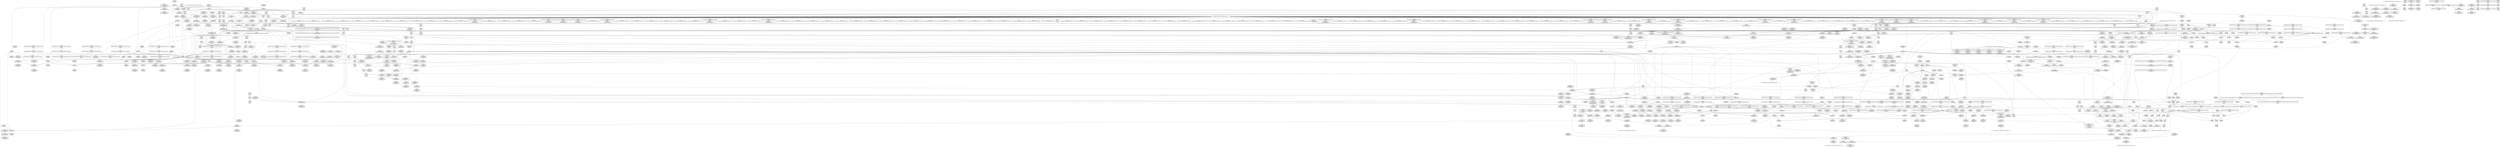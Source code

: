 digraph {
	CE0x40f8ca0 [shape=record,shape=Mrecord,label="{CE0x40f8ca0|i64*_getelementptr_inbounds_(_15_x_i64_,_15_x_i64_*___llvm_gcov_ctr203,_i64_0,_i64_8)|*Constant*|*SummSink*}"]
	CE0x415e4c0 [shape=record,shape=Mrecord,label="{CE0x415e4c0|selinux_mount:tmp28|security/selinux/hooks.c,2645|*SummSource*}"]
	CE0x4169790 [shape=record,shape=Mrecord,label="{CE0x4169790|_call_void___validate_creds(%struct.cred*_%cred,_i8*_getelementptr_inbounds_(_25_x_i8_,_25_x_i8_*_.str3,_i32_0,_i32_0),_i32_1609)_#10,_!dbg_!27719|security/selinux/hooks.c,1609|*SummSource*}"]
	CE0x4128a60 [shape=record,shape=Mrecord,label="{CE0x4128a60|selinux_mount:call3|security/selinux/hooks.c,2639|*SummSource*}"]
	CE0x41b1380 [shape=record,shape=Mrecord,label="{CE0x41b1380|inode_has_perm:inode|Function::inode_has_perm&Arg::inode::|*SummSource*}"]
	CE0x415c390 [shape=record,shape=Mrecord,label="{CE0x415c390|104:_%struct.inode*,_232:_%struct.super_block*,_:_CRE_316,317_}"]
	CE0x4200960 [shape=record,shape=Mrecord,label="{CE0x4200960|inode_has_perm:tmp16|security/selinux/hooks.c,1615|*SummSource*}"]
	CE0x4119150 [shape=record,shape=Mrecord,label="{CE0x4119150|104:_%struct.inode*,_232:_%struct.super_block*,_:_CRE_240,248_|*MultipleSource*|*LoadInst*|security/selinux/hooks.c,2642|security/selinux/hooks.c,2642}"]
	CE0x5b9f930 [shape=record,shape=Mrecord,label="{CE0x5b9f930|selinux_mount:if.end|*SummSource*}"]
	CE0x410f510 [shape=record,shape=Mrecord,label="{CE0x410f510|selinux_mount:tmp1}"]
	CE0x4127af0 [shape=record,shape=Mrecord,label="{CE0x4127af0|selinux_mount:tmp30|security/selinux/hooks.c,2646}"]
	CE0x40f5880 [shape=record,shape=Mrecord,label="{CE0x40f5880|i32_0|*Constant*|*SummSink*}"]
	"CONST[source:0(mediator),value:2(dynamic)][purpose:{object}][SnkIdx:5]"
	CE0x419d970 [shape=record,shape=Mrecord,label="{CE0x419d970|_call_void_mcount()_#3}"]
	CE0x4156c60 [shape=record,shape=Mrecord,label="{CE0x4156c60|get_current:tmp3}"]
	CE0x4115f00 [shape=record,shape=Mrecord,label="{CE0x4115f00|104:_%struct.inode*,_232:_%struct.super_block*,_:_CRE_195,196_}"]
	CE0x413e950 [shape=record,shape=Mrecord,label="{CE0x413e950|104:_%struct.inode*,_232:_%struct.super_block*,_:_CRE_8,12_|*MultipleSource*|*LoadInst*|security/selinux/hooks.c,2642|security/selinux/hooks.c,2642}"]
	CE0x4188d20 [shape=record,shape=Mrecord,label="{CE0x4188d20|inode_has_perm:tmp14|security/selinux/hooks.c,1614}"]
	CE0x4125c50 [shape=record,shape=Mrecord,label="{CE0x4125c50|inode_has_perm:do.body}"]
	CE0x413c8f0 [shape=record,shape=Mrecord,label="{CE0x413c8f0|selinux_mount:tmp25|security/selinux/hooks.c,2642|*SummSink*}"]
	CE0x41cfab0 [shape=record,shape=Mrecord,label="{CE0x41cfab0|GLOBAL:creds_are_invalid|*Constant*}"]
	CE0x415e010 [shape=record,shape=Mrecord,label="{CE0x415e010|superblock_has_perm:ad|Function::superblock_has_perm&Arg::ad::}"]
	CE0x413ae50 [shape=record,shape=Mrecord,label="{CE0x413ae50|selinux_mount:tmp22|security/selinux/hooks.c,2641|*SummSource*}"]
	CE0x41095b0 [shape=record,shape=Mrecord,label="{CE0x41095b0|get_current:tmp4|./arch/x86/include/asm/current.h,14}"]
	CE0x4215f30 [shape=record,shape=Mrecord,label="{CE0x4215f30|__validate_creds:tmp2|include/linux/cred.h,173}"]
	CE0x40f8fd0 [shape=record,shape=Mrecord,label="{CE0x40f8fd0|selinux_mount:path|Function::selinux_mount&Arg::path::|*SummSink*}"]
	CE0x4100780 [shape=record,shape=Mrecord,label="{CE0x4100780|selinux_mount:land.lhs.true|*SummSource*}"]
	CE0x4123620 [shape=record,shape=Mrecord,label="{CE0x4123620|get_current:tmp|*SummSource*}"]
	CE0x4117670 [shape=record,shape=Mrecord,label="{CE0x4117670|104:_%struct.inode*,_232:_%struct.super_block*,_:_CRE_210,211_}"]
	CE0x420a0a0 [shape=record,shape=Mrecord,label="{CE0x420a0a0|GLOBAL:__llvm_gcov_ctr154|Global_var:__llvm_gcov_ctr154|*SummSink*}"]
	CE0x420b620 [shape=record,shape=Mrecord,label="{CE0x420b620|inode_has_perm:tmp10|security/selinux/hooks.c,1611|*SummSink*}"]
	CE0x4213620 [shape=record,shape=Mrecord,label="{CE0x4213620|__validate_creds:tmp8|include/linux/cred.h,175|*SummSource*}"]
	CE0x41636f0 [shape=record,shape=Mrecord,label="{CE0x41636f0|superblock_has_perm:entry|*SummSource*}"]
	CE0x4122330 [shape=record,shape=Mrecord,label="{CE0x4122330|path_has_perm:cred|Function::path_has_perm&Arg::cred::|*SummSink*}"]
	CE0x416b9a0 [shape=record,shape=Mrecord,label="{CE0x416b9a0|i64*_getelementptr_inbounds_(_2_x_i64_,_2_x_i64_*___llvm_gcov_ctr98,_i64_0,_i64_0)|*Constant*|*SummSink*}"]
	CE0x41caf30 [shape=record,shape=Mrecord,label="{CE0x41caf30|__validate_creds:entry|*SummSource*}"]
	CE0x41158c0 [shape=record,shape=Mrecord,label="{CE0x41158c0|104:_%struct.inode*,_232:_%struct.super_block*,_:_CRE_191,192_}"]
	CE0x4140390 [shape=record,shape=Mrecord,label="{CE0x4140390|selinux_mount:tmp26|*LoadInst*|security/selinux/hooks.c,2642|*SummSource*}"]
	CE0x41a3250 [shape=record,shape=Mrecord,label="{CE0x41a3250|avc_has_perm:requested|Function::avc_has_perm&Arg::requested::|*SummSink*}"]
	CE0x41a07a0 [shape=record,shape=Mrecord,label="{CE0x41a07a0|path_has_perm:tmp|*SummSource*}"]
	CE0x41285b0 [shape=record,shape=Mrecord,label="{CE0x41285b0|selinux_mount:tmp18|security/selinux/hooks.c,2639|*SummSink*}"]
	CE0x40fe820 [shape=record,shape=Mrecord,label="{CE0x40fe820|selinux_mount:land.lhs.true2|*SummSink*}"]
	CE0x41369d0 [shape=record,shape=Mrecord,label="{CE0x41369d0|_ret_%struct.task_struct*_%tmp4,_!dbg_!27714|./arch/x86/include/asm/current.h,14|*SummSource*}"]
	CE0x411ffa0 [shape=record,shape=Mrecord,label="{CE0x411ffa0|i64*_getelementptr_inbounds_(_2_x_i64_,_2_x_i64_*___llvm_gcov_ctr204,_i64_0,_i64_0)|*Constant*|*SummSink*}"]
	CE0x4184f80 [shape=record,shape=Mrecord,label="{CE0x4184f80|cred_sid:cred|Function::cred_sid&Arg::cred::|*SummSink*}"]
	CE0x41c5ec0 [shape=record,shape=Mrecord,label="{CE0x41c5ec0|inode_has_perm:tmp3|*SummSource*}"]
	CE0x4216410 [shape=record,shape=Mrecord,label="{CE0x4216410|__validate_creds:tmp2|include/linux/cred.h,173|*SummSink*}"]
	CE0x41163b0 [shape=record,shape=Mrecord,label="{CE0x41163b0|104:_%struct.inode*,_232:_%struct.super_block*,_:_CRE_198,199_}"]
	CE0x411e560 [shape=record,shape=Mrecord,label="{CE0x411e560|%struct.task_struct*_(%struct.task_struct**)*_asm_movq_%gs:$_1:P_,$0_,_r,im,_dirflag_,_fpsr_,_flags_|*SummSource*}"]
	CE0x42197c0 [shape=record,shape=Mrecord,label="{CE0x42197c0|avc_has_perm:auditdata|Function::avc_has_perm&Arg::auditdata::}"]
	CE0x41374c0 [shape=record,shape=Mrecord,label="{CE0x41374c0|selinux_mount:cred4|security/selinux/hooks.c,2639|*SummSource*}"]
	CE0x4190f60 [shape=record,shape=Mrecord,label="{CE0x4190f60|superblock_has_perm:call|security/selinux/hooks.c,1863}"]
	CE0x41823c0 [shape=record,shape=Mrecord,label="{CE0x41823c0|superblock_has_perm:tmp2|*SummSink*}"]
	CE0x4162ed0 [shape=record,shape=Mrecord,label="{CE0x4162ed0|selinux_mount:call7|security/selinux/hooks.c,2642|*SummSink*}"]
	CE0x41ace40 [shape=record,shape=Mrecord,label="{CE0x41ace40|8:_i32,_:_CRE_8,12_|*MultipleSource*|*LoadInst*|security/selinux/hooks.c,1865|security/selinux/hooks.c,1865|security/selinux/hooks.c,1866}"]
	CE0x4126150 [shape=record,shape=Mrecord,label="{CE0x4126150|inode_has_perm:if.then|*SummSource*}"]
	CE0x4160470 [shape=record,shape=Mrecord,label="{CE0x4160470|_ret_i32_%retval.0,_!dbg_!27754|security/selinux/hooks.c,2646|*SummSource*}"]
	CE0x413fd10 [shape=record,shape=Mrecord,label="{CE0x413fd10|104:_%struct.inode*,_232:_%struct.super_block*,_:_CRE_90,91_}"]
	CE0x419b8d0 [shape=record,shape=Mrecord,label="{CE0x419b8d0|inode_has_perm:cred|Function::inode_has_perm&Arg::cred::|*SummSink*}"]
	CE0x4209620 [shape=record,shape=Mrecord,label="{CE0x4209620|inode_has_perm:tmp7|security/selinux/hooks.c,1611}"]
	CE0x418ad50 [shape=record,shape=Mrecord,label="{CE0x418ad50|inode_has_perm:tmp11|security/selinux/hooks.c,1612|*SummSource*}"]
	CE0x413dcd0 [shape=record,shape=Mrecord,label="{CE0x413dcd0|0:_i8,_16:_%struct.dentry*,_24:_%struct.selinux_audit_data*,_:_SCMRE_8,16_|*MultipleSource*|Function::selinux_mount&Arg::path::|security/selinux/hooks.c,2642}"]
	CE0x420b790 [shape=record,shape=Mrecord,label="{CE0x420b790|i64*_getelementptr_inbounds_(_8_x_i64_,_8_x_i64_*___llvm_gcov_ctr154,_i64_0,_i64_5)|*Constant*}"]
	CE0x4181fe0 [shape=record,shape=Mrecord,label="{CE0x4181fe0|i64*_getelementptr_inbounds_(_2_x_i64_,_2_x_i64_*___llvm_gcov_ctr151,_i64_0,_i64_1)|*Constant*|*SummSink*}"]
	CE0x41166d0 [shape=record,shape=Mrecord,label="{CE0x41166d0|104:_%struct.inode*,_232:_%struct.super_block*,_:_CRE_200,201_}"]
	CE0x410d970 [shape=record,shape=Mrecord,label="{CE0x410d970|path_has_perm:ad|security/selinux/hooks.c, 1643}"]
	CE0x419cc80 [shape=record,shape=Mrecord,label="{CE0x419cc80|__validate_creds:lnot.ext|include/linux/cred.h,173|*SummSink*}"]
	CE0x419cb00 [shape=record,shape=Mrecord,label="{CE0x419cb00|__validate_creds:lnot.ext|include/linux/cred.h,173|*SummSource*}"]
	CE0x41c8490 [shape=record,shape=Mrecord,label="{CE0x41c8490|__validate_creds:expval|include/linux/cred.h,173|*SummSource*}"]
	CE0x413e870 [shape=record,shape=Mrecord,label="{CE0x413e870|104:_%struct.inode*,_232:_%struct.super_block*,_:_CRE_0,4_|*MultipleSource*|*LoadInst*|security/selinux/hooks.c,2642|security/selinux/hooks.c,2642}"]
	CE0x4126540 [shape=record,shape=Mrecord,label="{CE0x4126540|inode_has_perm:do.end}"]
	CE0x42058e0 [shape=record,shape=Mrecord,label="{CE0x42058e0|inode_has_perm:and|security/selinux/hooks.c,1611|*SummSource*}"]
	CE0x415dcb0 [shape=record,shape=Mrecord,label="{CE0x415dcb0|superblock_has_perm:ad|Function::superblock_has_perm&Arg::ad::|*SummSink*}"]
	CE0x41274f0 [shape=record,shape=Mrecord,label="{CE0x41274f0|path_has_perm:av|Function::path_has_perm&Arg::av::|*SummSource*}"]
	CE0x41885e0 [shape=record,shape=Mrecord,label="{CE0x41885e0|i64*_getelementptr_inbounds_(_8_x_i64_,_8_x_i64_*___llvm_gcov_ctr154,_i64_0,_i64_5)|*Constant*|*SummSource*}"]
	CE0x41b1f30 [shape=record,shape=Mrecord,label="{CE0x41b1f30|path_has_perm:type|security/selinux/hooks.c,1645}"]
	CE0x4199470 [shape=record,shape=Mrecord,label="{CE0x4199470|superblock_has_perm:tmp6|security/selinux/hooks.c,1866|*SummSource*}"]
	CE0x420bd30 [shape=record,shape=Mrecord,label="{CE0x420bd30|i32_512|*Constant*|*SummSink*}"]
	CE0x40f2420 [shape=record,shape=Mrecord,label="{CE0x40f2420|GLOBAL:lockdep_rcu_suspicious|*Constant*}"]
	CE0x41d03e0 [shape=record,shape=Mrecord,label="{CE0x41d03e0|i64*_getelementptr_inbounds_(_2_x_i64_,_2_x_i64_*___llvm_gcov_ctr131,_i64_0,_i64_1)|*Constant*}"]
	CE0x4164b80 [shape=record,shape=Mrecord,label="{CE0x4164b80|cred_sid:security|security/selinux/hooks.c,196}"]
	CE0x418c5f0 [shape=record,shape=Mrecord,label="{CE0x418c5f0|__validate_creds:lnot1|include/linux/cred.h,173|*SummSink*}"]
	CE0x4111b10 [shape=record,shape=Mrecord,label="{CE0x4111b10|104:_%struct.inode*,_232:_%struct.super_block*,_:_CRE_152,153_}"]
	CE0x41d0450 [shape=record,shape=Mrecord,label="{CE0x41d0450|cred_sid:tmp2}"]
	CE0x41adf70 [shape=record,shape=Mrecord,label="{CE0x41adf70|inode_has_perm:adp|Function::inode_has_perm&Arg::adp::|*SummSink*}"]
	CE0x41016a0 [shape=record,shape=Mrecord,label="{CE0x41016a0|i64_3|*Constant*|*SummSink*}"]
	CE0x4160710 [shape=record,shape=Mrecord,label="{CE0x4160710|i64*_getelementptr_inbounds_(_2_x_i64_,_2_x_i64_*___llvm_gcov_ctr98,_i64_0,_i64_0)|*Constant*}"]
	CE0x41ae940 [shape=record,shape=Mrecord,label="{CE0x41ae940|cred_sid:bb|*SummSource*}"]
	CE0x4126390 [shape=record,shape=Mrecord,label="{CE0x4126390|inode_has_perm:if.end|*SummSource*}"]
	CE0x41c60a0 [shape=record,shape=Mrecord,label="{CE0x41c60a0|_call_void_mcount()_#3}"]
	CE0x41cdcc0 [shape=record,shape=Mrecord,label="{CE0x41cdcc0|i32_1|*Constant*}"]
	CE0x41372d0 [shape=record,shape=Mrecord,label="{CE0x41372d0|selinux_mount:cred4|security/selinux/hooks.c,2639}"]
	CE0x41a4410 [shape=record,shape=Mrecord,label="{CE0x41a4410|i64_1|*Constant*}"]
	CE0x41017a0 [shape=record,shape=Mrecord,label="{CE0x41017a0|selinux_mount:tmp4|security/selinux/hooks.c,2639}"]
	CE0x4164260 [shape=record,shape=Mrecord,label="{CE0x4164260|_call_void_mcount()_#3|*SummSource*}"]
	CE0x41ce0c0 [shape=record,shape=Mrecord,label="{CE0x41ce0c0|i32_4|*Constant*|*SummSink*}"]
	CE0x41ad740 [shape=record,shape=Mrecord,label="{CE0x41ad740|path_has_perm:tmp6|security/selinux/hooks.c,1646}"]
	CE0x4104470 [shape=record,shape=Mrecord,label="{CE0x4104470|i64_4|*Constant*}"]
	CE0x42112c0 [shape=record,shape=Mrecord,label="{CE0x42112c0|GLOBAL:__invalid_creds|*Constant*|*SummSource*}"]
	CE0x415cbe0 [shape=record,shape=Mrecord,label="{CE0x415cbe0|selinux_mount:tmp27|security/selinux/hooks.c,2642|*SummSource*}"]
	CE0x4126e30 [shape=record,shape=Mrecord,label="{CE0x4126e30|inode_has_perm:tmp|*SummSource*}"]
	CE0x410bf40 [shape=record,shape=Mrecord,label="{CE0x410bf40|superblock_has_perm:bb|*SummSource*}"]
	CE0x41cd510 [shape=record,shape=Mrecord,label="{CE0x41cd510|__validate_creds:tmp1|*SummSource*}"]
	CE0x4166cd0 [shape=record,shape=Mrecord,label="{CE0x4166cd0|0:_i32,_4:_i32,_8:_i32,_12:_i32,_:_CMRE_16,20_|*MultipleSource*|security/selinux/hooks.c,196|security/selinux/hooks.c,197|*LoadInst*|security/selinux/hooks.c,196}"]
	CE0x41af9b0 [shape=record,shape=Mrecord,label="{CE0x41af9b0|i64*_getelementptr_inbounds_(_2_x_i64_,_2_x_i64_*___llvm_gcov_ctr131,_i64_0,_i64_1)|*Constant*|*SummSource*}"]
	CE0x41cf470 [shape=record,shape=Mrecord,label="{CE0x41cf470|_call_void_mcount()_#3}"]
	CE0x421a220 [shape=record,shape=Mrecord,label="{CE0x421a220|i64*_getelementptr_inbounds_(_8_x_i64_,_8_x_i64_*___llvm_gcov_ctr154,_i64_0,_i64_7)|*Constant*|*SummSource*}"]
	CE0x41a37d0 [shape=record,shape=Mrecord,label="{CE0x41a37d0|_ret_i32_%retval.0,_!dbg_!27728|security/selinux/avc.c,775|*SummSource*}"]
	CE0x41b1660 [shape=record,shape=Mrecord,label="{CE0x41b1660|inode_has_perm:perms|Function::inode_has_perm&Arg::perms::}"]
	CE0x4165fe0 [shape=record,shape=Mrecord,label="{CE0x4165fe0|cred_sid:sid|security/selinux/hooks.c,197|*SummSource*}"]
	CE0x418b540 [shape=record,shape=Mrecord,label="{CE0x418b540|inode_has_perm:tmp12|security/selinux/hooks.c,1612|*SummSink*}"]
	CE0x41ce560 [shape=record,shape=Mrecord,label="{CE0x41ce560|__validate_creds:call|include/linux/cred.h,173}"]
	CE0x4118de0 [shape=record,shape=Mrecord,label="{CE0x4118de0|104:_%struct.inode*,_232:_%struct.super_block*,_:_CRE_224,232_|*MultipleSource*|*LoadInst*|security/selinux/hooks.c,2642|security/selinux/hooks.c,2642}"]
	CE0x4215bd0 [shape=record,shape=Mrecord,label="{CE0x4215bd0|__validate_creds:tobool|include/linux/cred.h,173}"]
	CE0x4181e40 [shape=record,shape=Mrecord,label="{CE0x4181e40|path_has_perm:tmp3}"]
	CE0x40f7890 [shape=record,shape=Mrecord,label="{CE0x40f7890|GLOBAL:lockdep_rcu_suspicious|*Constant*|*SummSink*}"]
	CE0x4106dc0 [shape=record,shape=Mrecord,label="{CE0x4106dc0|i64_5|*Constant*|*SummSink*}"]
	CE0x4184470 [shape=record,shape=Mrecord,label="{CE0x4184470|superblock_has_perm:call|security/selinux/hooks.c,1863|*SummSource*}"]
	CE0x41acfc0 [shape=record,shape=Mrecord,label="{CE0x41acfc0|superblock_has_perm:tmp6|security/selinux/hooks.c,1866|*SummSink*}"]
	CE0x413af80 [shape=record,shape=Mrecord,label="{CE0x413af80|selinux_mount:tmp22|security/selinux/hooks.c,2641|*SummSink*}"]
	CE0x41ceb70 [shape=record,shape=Mrecord,label="{CE0x41ceb70|__validate_creds:file|Function::__validate_creds&Arg::file::|*SummSink*}"]
	CE0x41cd430 [shape=record,shape=Mrecord,label="{CE0x41cd430|i64_1|*Constant*}"]
	CE0x41ce3e0 [shape=record,shape=Mrecord,label="{CE0x41ce3e0|_call_void_mcount()_#3|*SummSource*}"]
	CE0x40ffc30 [shape=record,shape=Mrecord,label="{CE0x40ffc30|i64_1|*Constant*}"]
	CE0x4184bb0 [shape=record,shape=Mrecord,label="{CE0x4184bb0|cred_sid:entry|*SummSink*}"]
	CE0x40fcd70 [shape=record,shape=Mrecord,label="{CE0x40fcd70|superblock_has_perm:tmp4|*LoadInst*|security/selinux/hooks.c,1865|*SummSource*}"]
	CE0x410ccf0 [shape=record,shape=Mrecord,label="{CE0x410ccf0|GLOBAL:selinux_mount.__warned|Global_var:selinux_mount.__warned}"]
	CE0x4121b30 [shape=record,shape=Mrecord,label="{CE0x4121b30|_call_void_lockdep_rcu_suspicious(i8*_getelementptr_inbounds_(_25_x_i8_,_25_x_i8_*_.str3,_i32_0,_i32_0),_i32_2639,_i8*_getelementptr_inbounds_(_45_x_i8_,_45_x_i8_*_.str12,_i32_0,_i32_0))_#10,_!dbg_!27732|security/selinux/hooks.c,2639}"]
	CE0x41a3650 [shape=record,shape=Mrecord,label="{CE0x41a3650|avc_has_perm:auditdata|Function::avc_has_perm&Arg::auditdata::|*SummSink*}"]
	CE0x40f7f20 [shape=record,shape=Mrecord,label="{CE0x40f7f20|selinux_mount:tmp13|security/selinux/hooks.c,2639|*SummSource*}"]
	CE0x41f84b0 [shape=record,shape=Mrecord,label="{CE0x41f84b0|inode_has_perm:tmp6|*LoadInst*|security/selinux/hooks.c,1611}"]
	CE0x4196360 [shape=record,shape=Mrecord,label="{CE0x4196360|__validate_creds:if.then}"]
	CE0x41030e0 [shape=record,shape=Mrecord,label="{CE0x41030e0|selinux_mount:do.end|*SummSource*}"]
	CE0x41137f0 [shape=record,shape=Mrecord,label="{CE0x41137f0|104:_%struct.inode*,_232:_%struct.super_block*,_:_CRE_170,171_}"]
	CE0x410ef50 [shape=record,shape=Mrecord,label="{CE0x410ef50|selinux_mount:return|*SummSink*}"]
	CE0x4127f20 [shape=record,shape=Mrecord,label="{CE0x4127f20|selinux_mount:tmp17|security/selinux/hooks.c,2639|*SummSink*}"]
	CE0x418adc0 [shape=record,shape=Mrecord,label="{CE0x418adc0|inode_has_perm:tmp11|security/selinux/hooks.c,1612|*SummSink*}"]
	CE0x413fee0 [shape=record,shape=Mrecord,label="{CE0x413fee0|104:_%struct.inode*,_232:_%struct.super_block*,_:_CRE_91,92_}"]
	CE0x4100570 [shape=record,shape=Mrecord,label="{CE0x4100570|i64*_getelementptr_inbounds_(_15_x_i64_,_15_x_i64_*___llvm_gcov_ctr203,_i64_0,_i64_1)|*Constant*|*SummSink*}"]
	CE0x4210700 [shape=record,shape=Mrecord,label="{CE0x4210700|__validate_creds:tmp7|include/linux/cred.h,174}"]
	CE0x419ec30 [shape=record,shape=Mrecord,label="{CE0x419ec30|path_has_perm:ad|security/selinux/hooks.c, 1643|*SummSink*}"]
	CE0x4182350 [shape=record,shape=Mrecord,label="{CE0x4182350|superblock_has_perm:tmp2|*SummSource*}"]
	CE0x41229e0 [shape=record,shape=Mrecord,label="{CE0x41229e0|i8*_getelementptr_inbounds_(_25_x_i8_,_25_x_i8_*_.str3,_i32_0,_i32_0)|*Constant*|*SummSink*}"]
	CE0x41405e0 [shape=record,shape=Mrecord,label="{CE0x41405e0|selinux_mount:tmp26|*LoadInst*|security/selinux/hooks.c,2642|*SummSink*}"]
	CE0x41cf030 [shape=record,shape=Mrecord,label="{CE0x41cf030|inode_has_perm:tmp|*SummSink*}"]
	CE0x41174e0 [shape=record,shape=Mrecord,label="{CE0x41174e0|104:_%struct.inode*,_232:_%struct.super_block*,_:_CRE_209,210_}"]
	CE0x4116ea0 [shape=record,shape=Mrecord,label="{CE0x4116ea0|104:_%struct.inode*,_232:_%struct.super_block*,_:_CRE_205,206_}"]
	CE0x41c2bf0 [shape=record,shape=Mrecord,label="{CE0x41c2bf0|i64*_getelementptr_inbounds_(_8_x_i64_,_8_x_i64_*___llvm_gcov_ctr154,_i64_0,_i64_2)|*Constant*|*SummSink*}"]
	CE0x4108800 [shape=record,shape=Mrecord,label="{CE0x4108800|inode_has_perm:lnot|security/selinux/hooks.c,1611|*SummSource*}"]
	CE0x411bba0 [shape=record,shape=Mrecord,label="{CE0x411bba0|selinux_mount:tmp15|security/selinux/hooks.c,2639|*SummSource*}"]
	CE0x41ae2c0 [shape=record,shape=Mrecord,label="{CE0x41ae2c0|_ret_i32_%retval.0,_!dbg_!27739|security/selinux/hooks.c,1618|*SummSource*}"]
	CE0x4216bd0 [shape=record,shape=Mrecord,label="{CE0x4216bd0|GLOBAL:__llvm_gcov_ctr155|Global_var:__llvm_gcov_ctr155|*SummSink*}"]
	CE0x4112c40 [shape=record,shape=Mrecord,label="{CE0x4112c40|104:_%struct.inode*,_232:_%struct.super_block*,_:_CRE_163,164_}"]
	CE0x413f3a0 [shape=record,shape=Mrecord,label="{CE0x413f3a0|104:_%struct.inode*,_232:_%struct.super_block*,_:_CRE_56,64_|*MultipleSource*|*LoadInst*|security/selinux/hooks.c,2642|security/selinux/hooks.c,2642}"]
	CE0x5406800 [shape=record,shape=Mrecord,label="{CE0x5406800|selinux_mount:if.then6}"]
	CE0x4106c40 [shape=record,shape=Mrecord,label="{CE0x4106c40|i64_5|*Constant*|*SummSource*}"]
	CE0x41ae0e0 [shape=record,shape=Mrecord,label="{CE0x41ae0e0|_ret_i32_%retval.0,_!dbg_!27739|security/selinux/hooks.c,1618}"]
	CE0x4161a00 [shape=record,shape=Mrecord,label="{CE0x4161a00|selinux_mount:tmp29|security/selinux/hooks.c,2645|*SummSource*}"]
	CE0x418a380 [shape=record,shape=Mrecord,label="{CE0x418a380|inode_has_perm:tmp15|*LoadInst*|security/selinux/hooks.c,1615}"]
	CE0x4101ad0 [shape=record,shape=Mrecord,label="{CE0x4101ad0|i64*_getelementptr_inbounds_(_15_x_i64_,_15_x_i64_*___llvm_gcov_ctr203,_i64_0,_i64_0)|*Constant*}"]
	CE0x410f8a0 [shape=record,shape=Mrecord,label="{CE0x410f8a0|selinux_mount:if.else}"]
	CE0x419ed40 [shape=record,shape=Mrecord,label="{CE0x419ed40|i64*_getelementptr_inbounds_(_2_x_i64_,_2_x_i64_*___llvm_gcov_ctr204,_i64_0,_i64_1)|*Constant*}"]
	CE0x420e800 [shape=record,shape=Mrecord,label="{CE0x420e800|__validate_creds:tmp8|include/linux/cred.h,175}"]
	CE0x4124280 [shape=record,shape=Mrecord,label="{CE0x4124280|i32_0|*Constant*}"]
	CE0x41902e0 [shape=record,shape=Mrecord,label="{CE0x41902e0|superblock_has_perm:tmp|*SummSource*}"]
	CE0x4216aa0 [shape=record,shape=Mrecord,label="{CE0x4216aa0|GLOBAL:__llvm_gcov_ctr155|Global_var:__llvm_gcov_ctr155|*SummSource*}"]
	CE0x4164000 [shape=record,shape=Mrecord,label="{CE0x4164000|_call_void_mcount()_#3}"]
	CE0x410f7b0 [shape=record,shape=Mrecord,label="{CE0x410f7b0|selinux_mount:do.body|*SummSink*}"]
	CE0x41643d0 [shape=record,shape=Mrecord,label="{CE0x41643d0|i32_22|*Constant*}"]
	CE0x411a650 [shape=record,shape=Mrecord,label="{CE0x411a650|_call_void_mcount()_#3|*SummSource*}"]
	CE0x419afd0 [shape=record,shape=Mrecord,label="{CE0x419afd0|GLOBAL:inode_has_perm|*Constant*}"]
	"CONST[source:0(mediator),value:0(static)][purpose:{operation}][SrcIdx:6]"
	CE0x41a30e0 [shape=record,shape=Mrecord,label="{CE0x41a30e0|avc_has_perm:requested|Function::avc_has_perm&Arg::requested::|*SummSource*}"]
	CE0x413c420 [shape=record,shape=Mrecord,label="{CE0x413c420|selinux_mount:tmp25|security/selinux/hooks.c,2642|*SummSource*}"]
	CE0x41202c0 [shape=record,shape=Mrecord,label="{CE0x41202c0|get_current:tmp2|*SummSink*}"]
	CE0x41a2af0 [shape=record,shape=Mrecord,label="{CE0x41a2af0|_ret_i32_%retval.0,_!dbg_!27728|security/selinux/avc.c,775}"]
	CE0x41b2550 [shape=record,shape=Mrecord,label="{CE0x41b2550|i8_1|*Constant*}"]
	CE0x41630d0 [shape=record,shape=Mrecord,label="{CE0x41630d0|GLOBAL:superblock_has_perm|*Constant*}"]
	CE0x41ad610 [shape=record,shape=Mrecord,label="{CE0x41ad610|path_has_perm:path1|security/selinux/hooks.c,1646|*SummSink*}"]
	CE0x40ef760 [shape=record,shape=Mrecord,label="{CE0x40ef760|selinux_mount:if.then6|*SummSink*}"]
	CE0x4107430 [shape=record,shape=Mrecord,label="{CE0x4107430|path_has_perm:tmp|*SummSink*}"]
	CE0x419b080 [shape=record,shape=Mrecord,label="{CE0x419b080|i64_16|*Constant*}"]
	CE0x41a2540 [shape=record,shape=Mrecord,label="{CE0x41a2540|avc_has_perm:tsid|Function::avc_has_perm&Arg::tsid::|*SummSink*}"]
	CE0x415aca0 [shape=record,shape=Mrecord,label="{CE0x415aca0|104:_%struct.inode*,_232:_%struct.super_block*,_:_CRE_288,296_|*MultipleSource*|*LoadInst*|security/selinux/hooks.c,2642|security/selinux/hooks.c,2642}"]
	CE0x418a9e0 [shape=record,shape=Mrecord,label="{CE0x418a9e0|inode_has_perm:tmp16|security/selinux/hooks.c,1615}"]
	CE0x40f5480 [shape=record,shape=Mrecord,label="{CE0x40f5480|i32_0|*Constant*}"]
	CE0x41cb000 [shape=record,shape=Mrecord,label="{CE0x41cb000|__validate_creds:entry|*SummSink*}"]
	CE0x4211250 [shape=record,shape=Mrecord,label="{CE0x4211250|_call_void___invalid_creds(%struct.cred*_%cred,_i8*_%file,_i32_%line)_#10,_!dbg_!27721|include/linux/cred.h,174|*SummSource*}"]
	CE0x4187c90 [shape=record,shape=Mrecord,label="{CE0x4187c90|i64*_getelementptr_inbounds_(_2_x_i64_,_2_x_i64_*___llvm_gcov_ctr204,_i64_0,_i64_1)|*Constant*|*SummSource*}"]
	CE0x4107220 [shape=record,shape=Mrecord,label="{CE0x4107220|GLOBAL:current_task|Global_var:current_task}"]
	CE0x4127850 [shape=record,shape=Mrecord,label="{CE0x4127850|_ret_i32_%call,_!dbg_!27724|security/selinux/hooks.c,1647|*SummSource*}"]
	CE0x41cd3a0 [shape=record,shape=Mrecord,label="{CE0x41cd3a0|__validate_creds:tmp|*SummSink*}"]
	CE0x420ddb0 [shape=record,shape=Mrecord,label="{CE0x420ddb0|i64*_getelementptr_inbounds_(_5_x_i64_,_5_x_i64_*___llvm_gcov_ctr155,_i64_0,_i64_3)|*Constant*|*SummSink*}"]
	CE0x4214050 [shape=record,shape=Mrecord,label="{CE0x4214050|cred_sid:bb}"]
	CE0x410f710 [shape=record,shape=Mrecord,label="{CE0x410f710|selinux_mount:do.body|*SummSource*}"]
	CE0x40f7f90 [shape=record,shape=Mrecord,label="{CE0x40f7f90|selinux_mount:tmp13|security/selinux/hooks.c,2639|*SummSink*}"]
	CE0x41a1e00 [shape=record,shape=Mrecord,label="{CE0x41a1e00|avc_has_perm:ssid|Function::avc_has_perm&Arg::ssid::}"]
	CE0x415af10 [shape=record,shape=Mrecord,label="{CE0x415af10|104:_%struct.inode*,_232:_%struct.super_block*,_:_CRE_296,304_|*MultipleSource*|*LoadInst*|security/selinux/hooks.c,2642|security/selinux/hooks.c,2642}"]
	CE0x4139db0 [shape=record,shape=Mrecord,label="{CE0x4139db0|i64_10|*Constant*|*SummSink*}"]
	CE0x4210c90 [shape=record,shape=Mrecord,label="{CE0x4210c90|GLOBAL:__invalid_creds|*Constant*}"]
	CE0x4112150 [shape=record,shape=Mrecord,label="{CE0x4112150|104:_%struct.inode*,_232:_%struct.super_block*,_:_CRE_156,157_}"]
	"CONST[source:0(mediator),value:2(dynamic)][purpose:{object}][SnkIdx:2]"
	CE0x4127980 [shape=record,shape=Mrecord,label="{CE0x4127980|_ret_i32_%call,_!dbg_!27724|security/selinux/hooks.c,1647|*SummSink*}"]
	CE0x41261f0 [shape=record,shape=Mrecord,label="{CE0x41261f0|inode_has_perm:if.then|*SummSink*}"]
	CE0x40f74d0 [shape=record,shape=Mrecord,label="{CE0x40f74d0|GLOBAL:inode_has_perm|*Constant*|*SummSource*}"]
	CE0x4199d90 [shape=record,shape=Mrecord,label="{CE0x4199d90|i32_5|*Constant*|*SummSink*}"]
	CE0x420e0f0 [shape=record,shape=Mrecord,label="{CE0x420e0f0|GLOBAL:__invalid_creds|*Constant*|*SummSink*}"]
	CE0x4190a90 [shape=record,shape=Mrecord,label="{CE0x4190a90|superblock_has_perm:tmp3|*SummSink*}"]
	CE0x413d480 [shape=record,shape=Mrecord,label="{CE0x413d480|cred_sid:tmp|*SummSource*}"]
	CE0x40ec120 [shape=record,shape=Mrecord,label="{CE0x40ec120|selinux_mount:tmp12|security/selinux/hooks.c,2639|*SummSource*}"]
	CE0x40f2c10 [shape=record,shape=Mrecord,label="{CE0x40f2c10|selinux_mount:if.then|*SummSink*}"]
	CE0x41b2060 [shape=record,shape=Mrecord,label="{CE0x41b2060|path_has_perm:type|security/selinux/hooks.c,1645|*SummSource*}"]
	CE0x4108d30 [shape=record,shape=Mrecord,label="{CE0x4108d30|inode_has_perm:lnot1|security/selinux/hooks.c,1611|*SummSource*}"]
	CE0x420c7a0 [shape=record,shape=Mrecord,label="{CE0x420c7a0|inode_has_perm:sclass|security/selinux/hooks.c,1617}"]
	CE0x41cd060 [shape=record,shape=Mrecord,label="{CE0x41cd060|inode_has_perm:tmp1|*SummSink*}"]
	CE0x41150f0 [shape=record,shape=Mrecord,label="{CE0x41150f0|104:_%struct.inode*,_232:_%struct.super_block*,_:_CRE_186,187_}"]
	CE0x41963d0 [shape=record,shape=Mrecord,label="{CE0x41963d0|__validate_creds:if.then|*SummSource*}"]
	CE0x4113980 [shape=record,shape=Mrecord,label="{CE0x4113980|104:_%struct.inode*,_232:_%struct.super_block*,_:_CRE_171,172_}"]
	CE0x4219a10 [shape=record,shape=Mrecord,label="{CE0x4219a10|inode_has_perm:retval.0}"]
	CE0x41addc0 [shape=record,shape=Mrecord,label="{CE0x41addc0|path_has_perm:tmp7|security/selinux/hooks.c,1646|*SummSource*}"]
	CE0x41a1030 [shape=record,shape=Mrecord,label="{CE0x41a1030|superblock_has_perm:call2|security/selinux/hooks.c,1866|*SummSource*}"]
	CE0x4137d70 [shape=record,shape=Mrecord,label="{CE0x4137d70|selinux_mount:cred4|security/selinux/hooks.c,2639|*SummSink*}"]
	CE0x421abb0 [shape=record,shape=Mrecord,label="{CE0x421abb0|i32_3|*Constant*|*SummSource*}"]
	CE0x4166a80 [shape=record,shape=Mrecord,label="{CE0x4166a80|0:_i32,_4:_i32,_8:_i32,_12:_i32,_:_CMRE_12,16_|*MultipleSource*|security/selinux/hooks.c,196|security/selinux/hooks.c,197|*LoadInst*|security/selinux/hooks.c,196}"]
	CE0x4199c00 [shape=record,shape=Mrecord,label="{CE0x4199c00|i32_5|*Constant*|*SummSource*}"]
	CE0x41a2980 [shape=record,shape=Mrecord,label="{CE0x41a2980|i16_5|*Constant*|*SummSink*}"]
	CE0x4120250 [shape=record,shape=Mrecord,label="{CE0x4120250|get_current:tmp2|*SummSource*}"]
	CE0x4117990 [shape=record,shape=Mrecord,label="{CE0x4117990|104:_%struct.inode*,_232:_%struct.super_block*,_:_CRE_212,213_}"]
	CE0x415ea00 [shape=record,shape=Mrecord,label="{CE0x415ea00|i32_2|*Constant*|*SummSource*}"]
	CE0x415ca50 [shape=record,shape=Mrecord,label="{CE0x415ca50|selinux_mount:tmp27|security/selinux/hooks.c,2642}"]
	CE0x4110d00 [shape=record,shape=Mrecord,label="{CE0x4110d00|104:_%struct.inode*,_232:_%struct.super_block*,_:_CRE_112,144_|*MultipleSource*|*LoadInst*|security/selinux/hooks.c,2642|security/selinux/hooks.c,2642}"]
	CE0x4121770 [shape=record,shape=Mrecord,label="{CE0x4121770|i8*_getelementptr_inbounds_(_25_x_i8_,_25_x_i8_*_.str3,_i32_0,_i32_0)|*Constant*}"]
	CE0x413c090 [shape=record,shape=Mrecord,label="{CE0x413c090|selinux_mount:tmp24|security/selinux/hooks.c,2642|*SummSink*}"]
	CE0x4213d70 [shape=record,shape=Mrecord,label="{CE0x4213d70|__validate_creds:tmp9|include/linux/cred.h,175|*SummSink*}"]
	CE0x41ca6f0 [shape=record,shape=Mrecord,label="{CE0x41ca6f0|inode_has_perm:tmp1}"]
	CE0x4217f90 [shape=record,shape=Mrecord,label="{CE0x4217f90|inode_has_perm:sclass|security/selinux/hooks.c,1617|*SummSource*}"]
	CE0x41c8af0 [shape=record,shape=Mrecord,label="{CE0x41c8af0|inode_has_perm:tmp2|*SummSource*}"]
	CE0x4184f10 [shape=record,shape=Mrecord,label="{CE0x4184f10|cred_sid:cred|Function::cred_sid&Arg::cred::|*SummSource*}"]
	CE0x41822e0 [shape=record,shape=Mrecord,label="{CE0x41822e0|superblock_has_perm:tmp2}"]
	CE0x41ac860 [shape=record,shape=Mrecord,label="{CE0x41ac860|superblock_has_perm:sid1|security/selinux/hooks.c,1866|*SummSource*}"]
	CE0x415bee0 [shape=record,shape=Mrecord,label="{CE0x415bee0|104:_%struct.inode*,_232:_%struct.super_block*,_:_CRE_313,314_}"]
	CE0x419f090 [shape=record,shape=Mrecord,label="{CE0x419f090|i64*_getelementptr_inbounds_(_2_x_i64_,_2_x_i64_*___llvm_gcov_ctr131,_i64_0,_i64_0)|*Constant*|*SummSink*}"]
	CE0x4163460 [shape=record,shape=Mrecord,label="{CE0x4163460|GLOBAL:superblock_has_perm|*Constant*|*SummSink*}"]
	CE0x4190b50 [shape=record,shape=Mrecord,label="{CE0x4190b50|_call_void_mcount()_#3}"]
	CE0x413d790 [shape=record,shape=Mrecord,label="{CE0x413d790|superblock_has_perm:tmp1}"]
	CE0x419bd10 [shape=record,shape=Mrecord,label="{CE0x419bd10|path_has_perm:dentry|security/selinux/hooks.c,1642}"]
	CE0x4195e30 [shape=record,shape=Mrecord,label="{CE0x4195e30|inode_has_perm:tmp20|security/selinux/hooks.c,1618}"]
	CE0x41ac410 [shape=record,shape=Mrecord,label="{CE0x41ac410|superblock_has_perm:tmp5|security/selinux/hooks.c,1865|*SummSource*}"]
	CE0x4124460 [shape=record,shape=Mrecord,label="{CE0x4124460|i32_1609|*Constant*|*SummSink*}"]
	CE0x41af650 [shape=record,shape=Mrecord,label="{CE0x41af650|i64*_getelementptr_inbounds_(_2_x_i64_,_2_x_i64_*___llvm_gcov_ctr131,_i64_0,_i64_1)|*Constant*}"]
	CE0x413baa0 [shape=record,shape=Mrecord,label="{CE0x413baa0|i64*_getelementptr_inbounds_(_15_x_i64_,_15_x_i64_*___llvm_gcov_ctr203,_i64_0,_i64_12)|*Constant*}"]
	CE0x4185050 [shape=record,shape=Mrecord,label="{CE0x4185050|_ret_i32_%tmp6,_!dbg_!27716|security/selinux/hooks.c,197}"]
	CE0x5ca5960 [shape=record,shape=Mrecord,label="{CE0x5ca5960|selinux_mount:tmp|*SummSource*}"]
	CE0x4108e60 [shape=record,shape=Mrecord,label="{CE0x4108e60|inode_has_perm:lnot1|security/selinux/hooks.c,1611|*SummSink*}"]
	CE0x42181a0 [shape=record,shape=Mrecord,label="{CE0x42181a0|inode_has_perm:tmp18|security/selinux/hooks.c,1617}"]
	CE0x413dee0 [shape=record,shape=Mrecord,label="{CE0x413dee0|i32_9|*Constant*}"]
	CE0x416bca0 [shape=record,shape=Mrecord,label="{CE0x416bca0|get_current:bb|*SummSink*}"]
	CE0x40f7980 [shape=record,shape=Mrecord,label="{CE0x40f7980|i8*_getelementptr_inbounds_(_25_x_i8_,_25_x_i8_*_.str3,_i32_0,_i32_0)|*Constant*|*SummSource*}"]
	CE0x41214d0 [shape=record,shape=Mrecord,label="{CE0x41214d0|i8_1|*Constant*|*SummSource*}"]
	CE0x4104e00 [shape=record,shape=Mrecord,label="{CE0x4104e00|selinux_mount:tmp10|security/selinux/hooks.c,2639|*SummSink*}"]
	CE0x40fcf70 [shape=record,shape=Mrecord,label="{CE0x40fcf70|superblock_has_perm:tmp4|*LoadInst*|security/selinux/hooks.c,1865|*SummSink*}"]
	CE0x41a0fc0 [shape=record,shape=Mrecord,label="{CE0x41a0fc0|superblock_has_perm:call2|security/selinux/hooks.c,1866}"]
	CE0x4163870 [shape=record,shape=Mrecord,label="{CE0x4163870|i32_2|*Constant*}"]
	CE0x4139500 [shape=record,shape=Mrecord,label="{CE0x4139500|selinux_mount:tobool5|security/selinux/hooks.c,2641}"]
	CE0x416af90 [shape=record,shape=Mrecord,label="{CE0x416af90|__validate_creds:bb|*SummSink*}"]
	CE0x413f230 [shape=record,shape=Mrecord,label="{CE0x413f230|104:_%struct.inode*,_232:_%struct.super_block*,_:_CRE_48,52_|*MultipleSource*|*LoadInst*|security/selinux/hooks.c,2642|security/selinux/hooks.c,2642}"]
	CE0x40fcb70 [shape=record,shape=Mrecord,label="{CE0x40fcb70|superblock_has_perm:tmp4|*LoadInst*|security/selinux/hooks.c,1865}"]
	CE0x5406760 [shape=record,shape=Mrecord,label="{CE0x5406760|selinux_mount:land.lhs.true|*SummSink*}"]
	CE0x40fee70 [shape=record,shape=Mrecord,label="{CE0x40fee70|i8*_getelementptr_inbounds_(_45_x_i8_,_45_x_i8_*_.str12,_i32_0,_i32_0)|*Constant*|*SummSource*}"]
	CE0x418fe60 [shape=record,shape=Mrecord,label="{CE0x418fe60|_ret_void,_!dbg_!27722|include/linux/cred.h,175|*SummSink*}"]
	CE0x41045f0 [shape=record,shape=Mrecord,label="{CE0x41045f0|i64_4|*Constant*|*SummSink*}"]
	CE0x4189ed0 [shape=record,shape=Mrecord,label="{CE0x4189ed0|i32_10|*Constant*|*SummSource*}"]
	CE0x4210fb0 [shape=record,shape=Mrecord,label="{CE0x4210fb0|i64*_getelementptr_inbounds_(_5_x_i64_,_5_x_i64_*___llvm_gcov_ctr155,_i64_0,_i64_4)|*Constant*}"]
	CE0x4110ea0 [shape=record,shape=Mrecord,label="{CE0x4110ea0|104:_%struct.inode*,_232:_%struct.super_block*,_:_CRE_145,146_}"]
	CE0x4190e50 [shape=record,shape=Mrecord,label="{CE0x4190e50|_call_void_mcount()_#3|*SummSink*}"]
	CE0x41018a0 [shape=record,shape=Mrecord,label="{CE0x41018a0|selinux_mount:tmp4|security/selinux/hooks.c,2639|*SummSource*}"]
	CE0x4215dc0 [shape=record,shape=Mrecord,label="{CE0x4215dc0|__validate_creds:tobool|include/linux/cred.h,173|*SummSink*}"]
	"CONST[source:0(mediator),value:2(dynamic)][purpose:{subject}][SnkIdx:0]"
	CE0x40efec0 [shape=record,shape=Mrecord,label="{CE0x40efec0|selinux_mount:bb}"]
	CE0x413e4e0 [shape=record,shape=Mrecord,label="{CE0x413e4e0|selinux_mount:d_sb|security/selinux/hooks.c,2642|*SummSource*}"]
	CE0x416abf0 [shape=record,shape=Mrecord,label="{CE0x416abf0|i32_1609|*Constant*|*SummSource*}"]
	CE0x5ca5790 [shape=record,shape=Mrecord,label="{CE0x5ca5790|i64*_getelementptr_inbounds_(_15_x_i64_,_15_x_i64_*___llvm_gcov_ctr203,_i64_0,_i64_0)|*Constant*|*SummSink*}"]
	CE0x4104930 [shape=record,shape=Mrecord,label="{CE0x4104930|selinux_mount:tmp9|security/selinux/hooks.c,2639|*SummSink*}"]
	CE0x40fe780 [shape=record,shape=Mrecord,label="{CE0x40fe780|selinux_mount:land.lhs.true2}"]
	CE0x4139c80 [shape=record,shape=Mrecord,label="{CE0x4139c80|i64_10|*Constant*|*SummSource*}"]
	CE0x4188e50 [shape=record,shape=Mrecord,label="{CE0x4188e50|inode_has_perm:tmp14|security/selinux/hooks.c,1614|*SummSource*}"]
	CE0x41cd4a0 [shape=record,shape=Mrecord,label="{CE0x41cd4a0|__validate_creds:tmp1}"]
	CE0x413f080 [shape=record,shape=Mrecord,label="{CE0x413f080|104:_%struct.inode*,_232:_%struct.super_block*,_:_CRE_40,48_|*MultipleSource*|*LoadInst*|security/selinux/hooks.c,2642|security/selinux/hooks.c,2642}"]
	CE0x4210e80 [shape=record,shape=Mrecord,label="{CE0x4210e80|_call_void___invalid_creds(%struct.cred*_%cred,_i8*_%file,_i32_%line)_#10,_!dbg_!27721|include/linux/cred.h,174}"]
	CE0x40f5700 [shape=record,shape=Mrecord,label="{CE0x40f5700|i32_0|*Constant*|*SummSource*}"]
	CE0x41cf0a0 [shape=record,shape=Mrecord,label="{CE0x41cf0a0|i64_1|*Constant*}"]
	CE0x4208a40 [shape=record,shape=Mrecord,label="{CE0x4208a40|inode_has_perm:expval|security/selinux/hooks.c,1611}"]
	CE0x410f120 [shape=record,shape=Mrecord,label="{CE0x410f120|i64_1|*Constant*}"]
	CE0x4139350 [shape=record,shape=Mrecord,label="{CE0x4139350|selinux_mount:and|security/selinux/hooks.c,2641|*SummSink*}"]
	CE0x41ae590 [shape=record,shape=Mrecord,label="{CE0x41ae590|i64*_getelementptr_inbounds_(_2_x_i64_,_2_x_i64_*___llvm_gcov_ctr131,_i64_0,_i64_0)|*Constant*}"]
	CE0x4163e90 [shape=record,shape=Mrecord,label="{CE0x4163e90|cred_sid:tmp3|*SummSource*}"]
	CE0x4208100 [shape=record,shape=Mrecord,label="{CE0x4208100|inode_has_perm:conv|security/selinux/hooks.c,1611|*SummSink*}"]
	CE0x4112470 [shape=record,shape=Mrecord,label="{CE0x4112470|104:_%struct.inode*,_232:_%struct.super_block*,_:_CRE_158,159_}"]
	CE0x4115d70 [shape=record,shape=Mrecord,label="{CE0x4115d70|104:_%struct.inode*,_232:_%struct.super_block*,_:_CRE_194,195_}"]
	CE0x415ba30 [shape=record,shape=Mrecord,label="{CE0x415ba30|104:_%struct.inode*,_232:_%struct.super_block*,_:_CRE_310,311_}"]
	"CONST[source:0(mediator),value:2(dynamic)][purpose:{subject}][SnkIdx:4]"
	CE0x4101bc0 [shape=record,shape=Mrecord,label="{CE0x4101bc0|i64*_getelementptr_inbounds_(_15_x_i64_,_15_x_i64_*___llvm_gcov_ctr203,_i64_0,_i64_0)|*Constant*|*SummSource*}"]
	CE0x419b710 [shape=record,shape=Mrecord,label="{CE0x419b710|inode_has_perm:cred|Function::inode_has_perm&Arg::cred::}"]
	CE0x419c5d0 [shape=record,shape=Mrecord,label="{CE0x419c5d0|inode_has_perm:tmp5|security/selinux/hooks.c,1609|*SummSink*}"]
	CE0x4111ca0 [shape=record,shape=Mrecord,label="{CE0x4111ca0|104:_%struct.inode*,_232:_%struct.super_block*,_:_CRE_153,154_}"]
	CE0x415f760 [shape=record,shape=Mrecord,label="{CE0x415f760|selinux_mount:tmp30|security/selinux/hooks.c,2646|*SummSink*}"]
	CE0x41ad930 [shape=record,shape=Mrecord,label="{CE0x41ad930|path_has_perm:tmp6|security/selinux/hooks.c,1646|*SummSource*}"]
	CE0x419e150 [shape=record,shape=Mrecord,label="{CE0x419e150|path_has_perm:dentry|security/selinux/hooks.c,1642|*SummSink*}"]
	CE0x4113ca0 [shape=record,shape=Mrecord,label="{CE0x4113ca0|104:_%struct.inode*,_232:_%struct.super_block*,_:_CRE_173,174_}"]
	CE0x419ae30 [shape=record,shape=Mrecord,label="{CE0x419ae30|i32_8|*Constant*|*SummSink*}"]
	CE0x41c75d0 [shape=record,shape=Mrecord,label="{CE0x41c75d0|inode_has_perm:tmp2}"]
	CE0x41721e0 [shape=record,shape=Mrecord,label="{CE0x41721e0|superblock_has_perm:s_security|security/selinux/hooks.c,1865|*SummSource*}"]
	CE0x413fe70 [shape=record,shape=Mrecord,label="{CE0x413fe70|104:_%struct.inode*,_232:_%struct.super_block*,_:_CRE_92,93_}"]
	CE0x418b2a0 [shape=record,shape=Mrecord,label="{CE0x418b2a0|inode_has_perm:tmp12|security/selinux/hooks.c,1612}"]
	CE0x41ad4b0 [shape=record,shape=Mrecord,label="{CE0x41ad4b0|path_has_perm:path1|security/selinux/hooks.c,1646|*SummSource*}"]
	CE0x4166340 [shape=record,shape=Mrecord,label="{CE0x4166340|0:_i32,_4:_i32,_8:_i32,_12:_i32,_:_CMRE_4,8_|*MultipleSource*|security/selinux/hooks.c,196|security/selinux/hooks.c,197|*LoadInst*|security/selinux/hooks.c,196}"]
	CE0x416b0a0 [shape=record,shape=Mrecord,label="{CE0x416b0a0|i64*_getelementptr_inbounds_(_5_x_i64_,_5_x_i64_*___llvm_gcov_ctr155,_i64_0,_i64_0)|*Constant*}"]
	CE0x4216920 [shape=record,shape=Mrecord,label="{CE0x4216920|GLOBAL:__llvm_gcov_ctr155|Global_var:__llvm_gcov_ctr155}"]
	CE0x415f950 [shape=record,shape=Mrecord,label="{CE0x415f950|selinux_mount:tmp31|security/selinux/hooks.c,2646}"]
	CE0x4118930 [shape=record,shape=Mrecord,label="{CE0x4118930|104:_%struct.inode*,_232:_%struct.super_block*,_:_CRE_222,223_}"]
	CE0x42088a0 [shape=record,shape=Mrecord,label="{CE0x42088a0|GLOBAL:llvm.expect.i64|*Constant*|*SummSink*}"]
	CE0x41648e0 [shape=record,shape=Mrecord,label="{CE0x41648e0|cred_sid:security|security/selinux/hooks.c,196|*SummSource*}"]
	CE0x41254d0 [shape=record,shape=Mrecord,label="{CE0x41254d0|__validate_creds:line|Function::__validate_creds&Arg::line::|*SummSink*}"]
	CE0x42090a0 [shape=record,shape=Mrecord,label="{CE0x42090a0|inode_has_perm:tobool2|security/selinux/hooks.c,1611}"]
	CE0x415e0a0 [shape=record,shape=Mrecord,label="{CE0x415e0a0|superblock_has_perm:ad|Function::superblock_has_perm&Arg::ad::|*SummSource*}"]
	CE0x41ac540 [shape=record,shape=Mrecord,label="{CE0x41ac540|superblock_has_perm:tmp5|security/selinux/hooks.c,1865|*SummSink*}"]
	CE0x4215c40 [shape=record,shape=Mrecord,label="{CE0x4215c40|__validate_creds:tobool|include/linux/cred.h,173|*SummSource*}"]
	CE0x415c070 [shape=record,shape=Mrecord,label="{CE0x415c070|104:_%struct.inode*,_232:_%struct.super_block*,_:_CRE_314,315_}"]
	CE0x4115410 [shape=record,shape=Mrecord,label="{CE0x4115410|104:_%struct.inode*,_232:_%struct.super_block*,_:_CRE_188,189_}"]
	"CONST[source:0(mediator),value:0(static)][purpose:{operation}][SrcIdx:5]"
	CE0x41116f0 [shape=record,shape=Mrecord,label="{CE0x41116f0|104:_%struct.inode*,_232:_%struct.super_block*,_:_CRE_149,150_}"]
	CE0x41a3500 [shape=record,shape=Mrecord,label="{CE0x41a3500|avc_has_perm:auditdata|Function::avc_has_perm&Arg::auditdata::|*SummSource*}"]
	CE0x415ce70 [shape=record,shape=Mrecord,label="{CE0x415ce70|superblock_has_perm:cred|Function::superblock_has_perm&Arg::cred::|*SummSource*}"]
	CE0x4166fb0 [shape=record,shape=Mrecord,label="{CE0x4166fb0|cred_sid:tmp6|security/selinux/hooks.c,197}"]
	CE0x4210140 [shape=record,shape=Mrecord,label="{CE0x4210140|__validate_creds:tmp6|include/linux/cred.h,174}"]
	CE0x41142e0 [shape=record,shape=Mrecord,label="{CE0x41142e0|104:_%struct.inode*,_232:_%struct.super_block*,_:_CRE_177,178_}"]
	CE0x4210880 [shape=record,shape=Mrecord,label="{CE0x4210880|__validate_creds:tmp7|include/linux/cred.h,174|*SummSource*}"]
	CE0x4121ba0 [shape=record,shape=Mrecord,label="{CE0x4121ba0|_call_void_lockdep_rcu_suspicious(i8*_getelementptr_inbounds_(_25_x_i8_,_25_x_i8_*_.str3,_i32_0,_i32_0),_i32_2639,_i8*_getelementptr_inbounds_(_45_x_i8_,_45_x_i8_*_.str12,_i32_0,_i32_0))_#10,_!dbg_!27732|security/selinux/hooks.c,2639|*SummSource*}"]
	CE0x40ffac0 [shape=record,shape=Mrecord,label="{CE0x40ffac0|selinux_mount:bb|*SummSource*}"]
	CE0x4114c40 [shape=record,shape=Mrecord,label="{CE0x4114c40|104:_%struct.inode*,_232:_%struct.super_block*,_:_CRE_183,184_}"]
	CE0x41647e0 [shape=record,shape=Mrecord,label="{CE0x41647e0|i32_22|*Constant*|*SummSink*}"]
	CE0x4126d50 [shape=record,shape=Mrecord,label="{CE0x4126d50|inode_has_perm:tmp}"]
	CE0x40fff50 [shape=record,shape=Mrecord,label="{CE0x40fff50|selinux_mount:tmp3|*SummSource*}"]
	CE0x41656a0 [shape=record,shape=Mrecord,label="{CE0x41656a0|cred_sid:tmp5|security/selinux/hooks.c,196|*SummSource*}"]
	CE0x413b5d0 [shape=record,shape=Mrecord,label="{CE0x413b5d0|selinux_mount:tmp24|security/selinux/hooks.c,2642}"]
	CE0x4219c80 [shape=record,shape=Mrecord,label="{CE0x4219c80|i64*_getelementptr_inbounds_(_8_x_i64_,_8_x_i64_*___llvm_gcov_ctr154,_i64_0,_i64_7)|*Constant*}"]
	CE0x419cd60 [shape=record,shape=Mrecord,label="{CE0x419cd60|__validate_creds:conv|include/linux/cred.h,173|*SummSource*}"]
	CE0x4213690 [shape=record,shape=Mrecord,label="{CE0x4213690|__validate_creds:tmp8|include/linux/cred.h,175|*SummSink*}"]
	CE0x4113b10 [shape=record,shape=Mrecord,label="{CE0x4113b10|104:_%struct.inode*,_232:_%struct.super_block*,_:_CRE_172,173_}"]
	CE0x4114790 [shape=record,shape=Mrecord,label="{CE0x4114790|104:_%struct.inode*,_232:_%struct.super_block*,_:_CRE_180,181_}"]
	CE0x41a1170 [shape=record,shape=Mrecord,label="{CE0x41a1170|superblock_has_perm:call2|security/selinux/hooks.c,1866|*SummSink*}"]
	CE0x411e460 [shape=record,shape=Mrecord,label="{CE0x411e460|%struct.task_struct*_(%struct.task_struct**)*_asm_movq_%gs:$_1:P_,$0_,_r,im,_dirflag_,_fpsr_,_flags_}"]
	CE0x41252a0 [shape=record,shape=Mrecord,label="{CE0x41252a0|__validate_creds:lnot1|include/linux/cred.h,173}"]
	CE0x42184a0 [shape=record,shape=Mrecord,label="{CE0x42184a0|inode_has_perm:tmp18|security/selinux/hooks.c,1617|*SummSink*}"]
	CE0x41662d0 [shape=record,shape=Mrecord,label="{CE0x41662d0|0:_i32,_4:_i32,_8:_i32,_12:_i32,_:_CMRE_0,4_|*MultipleSource*|security/selinux/hooks.c,196|security/selinux/hooks.c,197|*LoadInst*|security/selinux/hooks.c,196}"]
	CE0x42180c0 [shape=record,shape=Mrecord,label="{CE0x42180c0|inode_has_perm:sclass|security/selinux/hooks.c,1617|*SummSink*}"]
	"CONST[source:1(input),value:2(dynamic)][purpose:{object}][SrcIdx:4]"
	CE0x410f190 [shape=record,shape=Mrecord,label="{CE0x410f190|i64_1|*Constant*|*SummSource*}"]
	CE0x413a850 [shape=record,shape=Mrecord,label="{CE0x413a850|selinux_mount:tmp21|security/selinux/hooks.c,2641|*SummSource*}"]
	CE0x415f6f0 [shape=record,shape=Mrecord,label="{CE0x415f6f0|i64*_getelementptr_inbounds_(_15_x_i64_,_15_x_i64_*___llvm_gcov_ctr203,_i64_0,_i64_14)|*Constant*|*SummSink*}"]
	CE0x41262b0 [shape=record,shape=Mrecord,label="{CE0x41262b0|inode_has_perm:if.end}"]
	CE0x4209750 [shape=record,shape=Mrecord,label="{CE0x4209750|inode_has_perm:tmp8|security/selinux/hooks.c,1611}"]
	CE0x419e020 [shape=record,shape=Mrecord,label="{CE0x419e020|path_has_perm:dentry|security/selinux/hooks.c,1642|*SummSource*}"]
	CE0x4137100 [shape=record,shape=Mrecord,label="{CE0x4137100|i32_78|*Constant*|*SummSink*}"]
	CE0x41cd1e0 [shape=record,shape=Mrecord,label="{CE0x41cd1e0|i64*_getelementptr_inbounds_(_8_x_i64_,_8_x_i64_*___llvm_gcov_ctr154,_i64_0,_i64_1)|*Constant*|*SummSource*}"]
	CE0x413ccc0 [shape=record,shape=Mrecord,label="{CE0x413ccc0|i32_1|*Constant*}"]
	CE0x4139910 [shape=record,shape=Mrecord,label="{CE0x4139910|selinux_mount:tobool5|security/selinux/hooks.c,2641|*SummSink*}"]
	CE0x4109470 [shape=record,shape=Mrecord,label="{CE0x4109470|_call_void_mcount()_#3|*SummSource*}"]
	CE0x41642d0 [shape=record,shape=Mrecord,label="{CE0x41642d0|_call_void_mcount()_#3|*SummSink*}"]
	CE0x4102ff0 [shape=record,shape=Mrecord,label="{CE0x4102ff0|selinux_mount:do.end}"]
	CE0x4121600 [shape=record,shape=Mrecord,label="{CE0x4121600|i8_1|*Constant*|*SummSink*}"]
	CE0x421a8c0 [shape=record,shape=Mrecord,label="{CE0x421a8c0|i32_3|*Constant*}"]
	CE0x40ff860 [shape=record,shape=Mrecord,label="{CE0x40ff860|i64*_getelementptr_inbounds_(_15_x_i64_,_15_x_i64_*___llvm_gcov_ctr203,_i64_0,_i64_9)|*Constant*}"]
	CE0x41718b0 [shape=record,shape=Mrecord,label="{CE0x41718b0|_ret_i32_%tmp6,_!dbg_!27716|security/selinux/hooks.c,197|*SummSink*}"]
	CE0x41c4f30 [shape=record,shape=Mrecord,label="{CE0x41c4f30|__validate_creds:lnot|include/linux/cred.h,173|*SummSink*}"]
	CE0x41605a0 [shape=record,shape=Mrecord,label="{CE0x41605a0|_ret_i32_%retval.0,_!dbg_!27754|security/selinux/hooks.c,2646|*SummSink*}"]
	CE0x41ca8b0 [shape=record,shape=Mrecord,label="{CE0x41ca8b0|inode_has_perm:tmp1|*SummSource*}"]
	CE0x4109290 [shape=record,shape=Mrecord,label="{CE0x4109290|inode_has_perm:lnot.ext|security/selinux/hooks.c,1611}"]
	CE0x4163f00 [shape=record,shape=Mrecord,label="{CE0x4163f00|cred_sid:tmp3|*SummSink*}"]
	CE0x41253c0 [shape=record,shape=Mrecord,label="{CE0x41253c0|__validate_creds:line|Function::__validate_creds&Arg::line::}"]
	CE0x4209390 [shape=record,shape=Mrecord,label="{CE0x4209390|inode_has_perm:tobool2|security/selinux/hooks.c,1611|*SummSink*}"]
	CE0x4128d00 [shape=record,shape=Mrecord,label="{CE0x4128d00|GLOBAL:get_current|*Constant*}"]
	CE0x4107110 [shape=record,shape=Mrecord,label="{CE0x4107110|%struct.task_struct*_(%struct.task_struct**)*_asm_movq_%gs:$_1:P_,$0_,_r,im,_dirflag_,_fpsr_,_flags_|*SummSink*}"]
	CE0x420c070 [shape=record,shape=Mrecord,label="{CE0x420c070|inode_has_perm:sid3|security/selinux/hooks.c,1617}"]
	CE0x4213ac0 [shape=record,shape=Mrecord,label="{CE0x4213ac0|__validate_creds:tmp9|include/linux/cred.h,175}"]
	CE0x4116b80 [shape=record,shape=Mrecord,label="{CE0x4116b80|104:_%struct.inode*,_232:_%struct.super_block*,_:_CRE_203,204_}"]
	CE0x413a400 [shape=record,shape=Mrecord,label="{CE0x413a400|selinux_mount:tmp20|security/selinux/hooks.c,2641|*SummSource*}"]
	CE0x419e520 [shape=record,shape=Mrecord,label="{CE0x419e520|path_has_perm:tmp4|*LoadInst*|security/selinux/hooks.c,1642}"]
	CE0x40f3580 [shape=record,shape=Mrecord,label="{CE0x40f3580|GLOBAL:__llvm_gcov_ctr203|Global_var:__llvm_gcov_ctr203}"]
	CE0x4184830 [shape=record,shape=Mrecord,label="{CE0x4184830|GLOBAL:cred_sid|*Constant*|*SummSink*}"]
	CE0x419ef00 [shape=record,shape=Mrecord,label="{CE0x419ef00|i64*_getelementptr_inbounds_(_2_x_i64_,_2_x_i64_*___llvm_gcov_ctr131,_i64_0,_i64_0)|*Constant*|*SummSource*}"]
	CE0x4124210 [shape=record,shape=Mrecord,label="{CE0x4124210|i32_22|*Constant*}"]
	CE0x41c7090 [shape=record,shape=Mrecord,label="{CE0x41c7090|GLOBAL:creds_are_invalid|*Constant*|*SummSource*}"]
	CE0x4104720 [shape=record,shape=Mrecord,label="{CE0x4104720|selinux_mount:tmp9|security/selinux/hooks.c,2639}"]
	CE0x40f8470 [shape=record,shape=Mrecord,label="{CE0x40f8470|selinux_mount:tmp14|security/selinux/hooks.c,2639|*SummSource*}"]
	CE0x411b280 [shape=record,shape=Mrecord,label="{CE0x411b280|104:_%struct.inode*,_232:_%struct.super_block*,_:_CRE_94,95_}"]
	CE0x415eeb0 [shape=record,shape=Mrecord,label="{CE0x415eeb0|selinux_mount:retval.0|*SummSource*}"]
	CE0x4217580 [shape=record,shape=Mrecord,label="{CE0x4217580|__validate_creds:tmp5|include/linux/cred.h,173}"]
	CE0x4126dc0 [shape=record,shape=Mrecord,label="{CE0x4126dc0|COLLAPSED:_GCMRE___llvm_gcov_ctr154_internal_global_8_x_i64_zeroinitializer:_elem_0:default:}"]
	CE0x41843d0 [shape=record,shape=Mrecord,label="{CE0x41843d0|GLOBAL:cred_sid|*Constant*}"]
	CE0x421a6e0 [shape=record,shape=Mrecord,label="{CE0x421a6e0|inode_has_perm:tmp16|security/selinux/hooks.c,1615|*SummSink*}"]
	CE0x4218370 [shape=record,shape=Mrecord,label="{CE0x4218370|inode_has_perm:tmp18|security/selinux/hooks.c,1617|*SummSource*}"]
	CE0x419eb90 [shape=record,shape=Mrecord,label="{CE0x419eb90|path_has_perm:ad|security/selinux/hooks.c, 1643|*SummSource*}"]
	CE0x419b0f0 [shape=record,shape=Mrecord,label="{CE0x419b0f0|i64_16|*Constant*|*SummSource*}"]
	CE0x415b930 [shape=record,shape=Mrecord,label="{CE0x415b930|104:_%struct.inode*,_232:_%struct.super_block*,_:_CRE_309,310_}"]
	CE0x415cf60 [shape=record,shape=Mrecord,label="{CE0x415cf60|superblock_has_perm:cred|Function::superblock_has_perm&Arg::cred::|*SummSink*}"]
	CE0x41915a0 [shape=record,shape=Mrecord,label="{CE0x41915a0|i32_1|*Constant*}"]
	CE0x4165470 [shape=record,shape=Mrecord,label="{CE0x4165470|cred_sid:tmp4|*LoadInst*|security/selinux/hooks.c,196|*SummSink*}"]
	CE0x410d000 [shape=record,shape=Mrecord,label="{CE0x410d000|GLOBAL:selinux_mount.__warned|Global_var:selinux_mount.__warned|*SummSource*}"]
	CE0x40f6be0 [shape=record,shape=Mrecord,label="{CE0x40f6be0|path_has_perm:entry|*SummSource*}"]
	CE0x4164740 [shape=record,shape=Mrecord,label="{CE0x4164740|i32_22|*Constant*|*SummSource*}"]
	CE0x41b2a90 [shape=record,shape=Mrecord,label="{CE0x41b2a90|path_has_perm:u|security/selinux/hooks.c,1646|*SummSource*}"]
	CE0x41182f0 [shape=record,shape=Mrecord,label="{CE0x41182f0|104:_%struct.inode*,_232:_%struct.super_block*,_:_CRE_218,219_}"]
	CE0x413f720 [shape=record,shape=Mrecord,label="{CE0x413f720|104:_%struct.inode*,_232:_%struct.super_block*,_:_CRE_72,80_|*MultipleSource*|*LoadInst*|security/selinux/hooks.c,2642|security/selinux/hooks.c,2642}"]
	CE0x4195760 [shape=record,shape=Mrecord,label="{CE0x4195760|__validate_creds:if.end|*SummSink*}"]
	CE0x41635d0 [shape=record,shape=Mrecord,label="{CE0x41635d0|superblock_has_perm:entry}"]
	CE0x415bd50 [shape=record,shape=Mrecord,label="{CE0x415bd50|104:_%struct.inode*,_232:_%struct.super_block*,_:_CRE_312,313_}"]
	CE0x41c8b60 [shape=record,shape=Mrecord,label="{CE0x41c8b60|inode_has_perm:tmp2|*SummSink*}"]
	CE0x41a2cc0 [shape=record,shape=Mrecord,label="{CE0x41a2cc0|avc_has_perm:tclass|Function::avc_has_perm&Arg::tclass::|*SummSource*}"]
	CE0x40ebee0 [shape=record,shape=Mrecord,label="{CE0x40ebee0|selinux_mount:tmp12|security/selinux/hooks.c,2639}"]
	CE0x4116860 [shape=record,shape=Mrecord,label="{CE0x4116860|104:_%struct.inode*,_232:_%struct.super_block*,_:_CRE_201,202_}"]
	CE0x4100020 [shape=record,shape=Mrecord,label="{CE0x4100020|selinux_mount:tmp3|*SummSink*}"]
	CE0x4116540 [shape=record,shape=Mrecord,label="{CE0x4116540|104:_%struct.inode*,_232:_%struct.super_block*,_:_CRE_199,200_}"]
	CE0x415d550 [shape=record,shape=Mrecord,label="{CE0x415d550|superblock_has_perm:perms|Function::superblock_has_perm&Arg::perms::|*SummSink*}"]
	CE0x4127480 [shape=record,shape=Mrecord,label="{CE0x4127480|path_has_perm:av|Function::path_has_perm&Arg::av::}"]
	CE0x4164cb0 [shape=record,shape=Mrecord,label="{CE0x4164cb0|COLLAPSED:_CMRE:_elem_0::|security/selinux/hooks.c,196}"]
	CE0x413e5b0 [shape=record,shape=Mrecord,label="{CE0x413e5b0|selinux_mount:d_sb|security/selinux/hooks.c,2642|*SummSink*}"]
	CE0x41a26b0 [shape=record,shape=Mrecord,label="{CE0x41a26b0|i16_5|*Constant*}"]
	CE0x4118480 [shape=record,shape=Mrecord,label="{CE0x4118480|104:_%struct.inode*,_232:_%struct.super_block*,_:_CRE_219,220_}"]
	CE0x415aa30 [shape=record,shape=Mrecord,label="{CE0x415aa30|104:_%struct.inode*,_232:_%struct.super_block*,_:_CRE_280,288_|*MultipleSource*|*LoadInst*|security/selinux/hooks.c,2642|security/selinux/hooks.c,2642}"]
	CE0x40ebbf0 [shape=record,shape=Mrecord,label="{CE0x40ebbf0|selinux_mount:tmp11|security/selinux/hooks.c,2639|*SummSource*}"]
	CE0x4190990 [shape=record,shape=Mrecord,label="{CE0x4190990|superblock_has_perm:tmp3|*SummSource*}"]
	CE0x4182770 [shape=record,shape=Mrecord,label="{CE0x4182770|272:_i8*,_:_CRE_272,280_|*MultipleSource*|security/selinux/hooks.c,2642|Function::superblock_has_perm&Arg::sb::|security/selinux/hooks.c,1865}"]
	CE0x4125f70 [shape=record,shape=Mrecord,label="{CE0x4125f70|inode_has_perm:return|*SummSink*}"]
	CE0x4164d20 [shape=record,shape=Mrecord,label="{CE0x4164d20|cred_sid:security|security/selinux/hooks.c,196|*SummSink*}"]
	CE0x415d8d0 [shape=record,shape=Mrecord,label="{CE0x415d8d0|superblock_has_perm:perms|Function::superblock_has_perm&Arg::perms::|*SummSource*}"]
	CE0x4184580 [shape=record,shape=Mrecord,label="{CE0x4184580|superblock_has_perm:call|security/selinux/hooks.c,1863|*SummSink*}"]
	CE0x41c4950 [shape=record,shape=Mrecord,label="{CE0x41c4950|GLOBAL:__validate_creds|*Constant*|*SummSource*}"]
	CE0x420e6a0 [shape=record,shape=Mrecord,label="{CE0x420e6a0|i64*_getelementptr_inbounds_(_5_x_i64_,_5_x_i64_*___llvm_gcov_ctr155,_i64_0,_i64_4)|*Constant*|*SummSink*}"]
	CE0x4125030 [shape=record,shape=Mrecord,label="{CE0x4125030|__validate_creds:lnot|include/linux/cred.h,173|*SummSource*}"]
	CE0x411aea0 [shape=record,shape=Mrecord,label="{CE0x411aea0|i64*_getelementptr_inbounds_(_15_x_i64_,_15_x_i64_*___llvm_gcov_ctr203,_i64_0,_i64_8)|*Constant*}"]
	CE0x4195660 [shape=record,shape=Mrecord,label="{CE0x4195660|__validate_creds:if.end|*SummSource*}"]
	CE0x413a2e0 [shape=record,shape=Mrecord,label="{CE0x413a2e0|selinux_mount:tmp20|security/selinux/hooks.c,2641}"]
	CE0x41192f0 [shape=record,shape=Mrecord,label="{CE0x41192f0|104:_%struct.inode*,_232:_%struct.super_block*,_:_CRE_248,256_|*MultipleSource*|*LoadInst*|security/selinux/hooks.c,2642|security/selinux/hooks.c,2642}"]
	CE0x40ff990 [shape=record,shape=Mrecord,label="{CE0x40ff990|selinux_mount:tmp2}"]
	CE0x41ce450 [shape=record,shape=Mrecord,label="{CE0x41ce450|_call_void_mcount()_#3|*SummSink*}"]
	CE0x4219510 [shape=record,shape=Mrecord,label="{CE0x4219510|_ret_i32_%retval.0,_!dbg_!27728|security/selinux/avc.c,775}"]
	CE0x413cd30 [shape=record,shape=Mrecord,label="{CE0x413cd30|i32_1|*Constant*|*SummSource*}"]
	CE0x4101d90 [shape=record,shape=Mrecord,label="{CE0x4101d90|selinux_mount:tmp2|*SummSink*}"]
	CE0x41c5090 [shape=record,shape=Mrecord,label="{CE0x41c5090|_call_void_mcount()_#3|*SummSource*}"]
	CE0x41653c0 [shape=record,shape=Mrecord,label="{CE0x41653c0|cred_sid:tmp5|security/selinux/hooks.c,196}"]
	CE0x41623a0 [shape=record,shape=Mrecord,label="{CE0x41623a0|selinux_mount:call8|security/selinux/hooks.c,2645|*SummSource*}"]
	CE0x413a130 [shape=record,shape=Mrecord,label="{CE0x413a130|i64_11|*Constant*|*SummSource*}"]
	CE0x4127180 [shape=record,shape=Mrecord,label="{CE0x4127180|i32_65536|*Constant*|*SummSink*}"]
	CE0x40fc400 [shape=record,shape=Mrecord,label="{CE0x40fc400|selinux_mount:tobool|security/selinux/hooks.c,2639|*SummSource*}"]
	CE0x4184a70 [shape=record,shape=Mrecord,label="{CE0x4184a70|cred_sid:entry|*SummSource*}"]
	CE0x4171fd0 [shape=record,shape=Mrecord,label="{CE0x4171fd0|i32_16|*Constant*|*SummSource*}"]
	CE0x419b3a0 [shape=record,shape=Mrecord,label="{CE0x419b3a0|inode_has_perm:entry}"]
	CE0x41235b0 [shape=record,shape=Mrecord,label="{CE0x41235b0|COLLAPSED:_GCMRE___llvm_gcov_ctr98_internal_global_2_x_i64_zeroinitializer:_elem_0:default:}"]
	CE0x41af890 [shape=record,shape=Mrecord,label="{CE0x41af890|cred_sid:tmp1|*SummSink*}"]
	CE0x41385a0 [shape=record,shape=Mrecord,label="{CE0x41385a0|selinux_mount:tmp19|security/selinux/hooks.c,2639|*SummSink*}"]
	CE0x40f3820 [shape=record,shape=Mrecord,label="{CE0x40f3820|GLOBAL:__llvm_gcov_ctr203|Global_var:__llvm_gcov_ctr203|*SummSink*}"]
	CE0x4104820 [shape=record,shape=Mrecord,label="{CE0x4104820|selinux_mount:tmp9|security/selinux/hooks.c,2639|*SummSource*}"]
	CE0x41ce1a0 [shape=record,shape=Mrecord,label="{CE0x41ce1a0|inode_has_perm:i_flags|security/selinux/hooks.c,1611}"]
	CE0x418ace0 [shape=record,shape=Mrecord,label="{CE0x418ace0|inode_has_perm:tmp11|security/selinux/hooks.c,1612}"]
	CE0x415a800 [shape=record,shape=Mrecord,label="{CE0x415a800|104:_%struct.inode*,_232:_%struct.super_block*,_:_CRE_272,280_|*MultipleSource*|*LoadInst*|security/selinux/hooks.c,2642|security/selinux/hooks.c,2642}"]
	CE0x40f3240 [shape=record,shape=Mrecord,label="{CE0x40f3240|selinux_mount:tmp4|security/selinux/hooks.c,2639|*SummSink*}"]
	CE0x419b490 [shape=record,shape=Mrecord,label="{CE0x419b490|inode_has_perm:entry|*SummSource*}"]
	CE0x41afb20 [shape=record,shape=Mrecord,label="{CE0x41afb20|i64*_getelementptr_inbounds_(_2_x_i64_,_2_x_i64_*___llvm_gcov_ctr131,_i64_0,_i64_1)|*Constant*|*SummSink*}"]
	CE0x41117f0 [shape=record,shape=Mrecord,label="{CE0x41117f0|104:_%struct.inode*,_232:_%struct.super_block*,_:_CRE_150,151_}"]
	CE0x4101290 [shape=record,shape=Mrecord,label="{CE0x4101290|i64_2|*Constant*}"]
	CE0x413ab40 [shape=record,shape=Mrecord,label="{CE0x413ab40|selinux_mount:tmp22|security/selinux/hooks.c,2641}"]
	CE0x4108260 [shape=record,shape=Mrecord,label="{CE0x4108260|superblock_has_perm:tmp|*SummSink*}"]
	CE0x40f8220 [shape=record,shape=Mrecord,label="{CE0x40f8220|selinux_mount:tmp14|security/selinux/hooks.c,2639}"]
	CE0x4100880 [shape=record,shape=Mrecord,label="{CE0x4100880|get_current:tmp1|*SummSink*}"]
	CE0x41a2150 [shape=record,shape=Mrecord,label="{CE0x41a2150|avc_has_perm:ssid|Function::avc_has_perm&Arg::ssid::|*SummSink*}"]
	CE0x4124db0 [shape=record,shape=Mrecord,label="{CE0x4124db0|i32_512|*Constant*}"]
	CE0x4205870 [shape=record,shape=Mrecord,label="{CE0x4205870|inode_has_perm:and|security/selinux/hooks.c,1611}"]
	CE0x4217050 [shape=record,shape=Mrecord,label="{CE0x4217050|__validate_creds:tmp4|include/linux/cred.h,173|*SummSource*}"]
	CE0x4161550 [shape=record,shape=Mrecord,label="{CE0x4161550|i64*_getelementptr_inbounds_(_15_x_i64_,_15_x_i64_*___llvm_gcov_ctr203,_i64_0,_i64_13)|*Constant*|*SummSource*}"]
	CE0x40f3b30 [shape=record,shape=Mrecord,label="{CE0x40f3b30|selinux_mount:tmp6|security/selinux/hooks.c,2639}"]
	CE0x419a1e0 [shape=record,shape=Mrecord,label="{CE0x419a1e0|path_has_perm:d_inode|security/selinux/hooks.c,1642|*SummSource*}"]
	CE0x419a5d0 [shape=record,shape=Mrecord,label="{CE0x419a5d0|path_has_perm:tmp5|security/selinux/hooks.c,1642|*SummSource*}"]
	CE0x4196500 [shape=record,shape=Mrecord,label="{CE0x4196500|__validate_creds:if.then|*SummSink*}"]
	CE0x41944a0 [shape=record,shape=Mrecord,label="{CE0x41944a0|inode_has_perm:tmp19|security/selinux/hooks.c,1618|*SummSink*}"]
	"CONST[source:0(mediator),value:0(static)][purpose:{operation}][SnkIdx:3]"
	CE0x4125700 [shape=record,shape=Mrecord,label="{CE0x4125700|_ret_void,_!dbg_!27722|include/linux/cred.h,175}"]
	CE0x421ae50 [shape=record,shape=Mrecord,label="{CE0x421ae50|inode_has_perm:sid3|security/selinux/hooks.c,1617|*SummSink*}"]
	CE0x4108fd0 [shape=record,shape=Mrecord,label="{CE0x4108fd0|inode_has_perm:conv|security/selinux/hooks.c,1611}"]
	CE0x42140c0 [shape=record,shape=Mrecord,label="{CE0x42140c0|i64*_getelementptr_inbounds_(_2_x_i64_,_2_x_i64_*___llvm_gcov_ctr131,_i64_0,_i64_0)|*Constant*}"]
	CE0x41015f0 [shape=record,shape=Mrecord,label="{CE0x41015f0|i64_3|*Constant*|*SummSource*}"]
	CE0x4208230 [shape=record,shape=Mrecord,label="{CE0x4208230|GLOBAL:llvm.expect.i64|*Constant*}"]
	CE0x41c5160 [shape=record,shape=Mrecord,label="{CE0x41c5160|_call_void_mcount()_#3|*SummSink*}"]
	CE0x41382b0 [shape=record,shape=Mrecord,label="{CE0x41382b0|selinux_mount:tmp19|security/selinux/hooks.c,2639|*SummSource*}"]
	CE0x413ee80 [shape=record,shape=Mrecord,label="{CE0x413ee80|104:_%struct.inode*,_232:_%struct.super_block*,_:_CRE_24,40_|*MultipleSource*|*LoadInst*|security/selinux/hooks.c,2642|security/selinux/hooks.c,2642}"]
	CE0x41c4ec0 [shape=record,shape=Mrecord,label="{CE0x41c4ec0|__validate_creds:lnot|include/linux/cred.h,173}"]
	"CONST[source:2(external),value:2(dynamic)][purpose:{subject}][SrcIdx:7]"
	CE0x41878b0 [shape=record,shape=Mrecord,label="{CE0x41878b0|i64*_getelementptr_inbounds_(_2_x_i64_,_2_x_i64_*___llvm_gcov_ctr98,_i64_0,_i64_1)|*Constant*|*SummSink*}"]
	CE0x41b2290 [shape=record,shape=Mrecord,label="{CE0x41b2290|path_has_perm:type|security/selinux/hooks.c,1645|*SummSink*}"]
	CE0x4112dd0 [shape=record,shape=Mrecord,label="{CE0x4112dd0|104:_%struct.inode*,_232:_%struct.super_block*,_:_CRE_164,165_}"]
	CE0x4163760 [shape=record,shape=Mrecord,label="{CE0x4163760|superblock_has_perm:entry|*SummSink*}"]
	CE0x420b2b0 [shape=record,shape=Mrecord,label="{CE0x420b2b0|inode_has_perm:tmp10|security/selinux/hooks.c,1611}"]
	CE0x4126480 [shape=record,shape=Mrecord,label="{CE0x4126480|inode_has_perm:if.end|*SummSink*}"]
	CE0x4118f70 [shape=record,shape=Mrecord,label="{CE0x4118f70|104:_%struct.inode*,_232:_%struct.super_block*,_:_CRE_232,240_|*MultipleSource*|*LoadInst*|security/selinux/hooks.c,2642|security/selinux/hooks.c,2642}"]
	CE0x4111980 [shape=record,shape=Mrecord,label="{CE0x4111980|104:_%struct.inode*,_232:_%struct.super_block*,_:_CRE_151,152_}"]
	CE0x41c8370 [shape=record,shape=Mrecord,label="{CE0x41c8370|__validate_creds:expval|include/linux/cred.h,173|*SummSink*}"]
	CE0x4126750 [shape=record,shape=Mrecord,label="{CE0x4126750|inode_has_perm:do.end|*SummSink*}"]
	CE0x4128210 [shape=record,shape=Mrecord,label="{CE0x4128210|selinux_mount:tmp18|security/selinux/hooks.c,2639}"]
	CE0x4163d10 [shape=record,shape=Mrecord,label="{CE0x4163d10|cred_sid:tmp3}"]
	CE0x421a3a0 [shape=record,shape=Mrecord,label="{CE0x421a3a0|i64*_getelementptr_inbounds_(_8_x_i64_,_8_x_i64_*___llvm_gcov_ctr154,_i64_0,_i64_7)|*Constant*|*SummSink*}"]
	CE0x41735b0 [shape=record,shape=Mrecord,label="{CE0x41735b0|i64*_getelementptr_inbounds_(_2_x_i64_,_2_x_i64_*___llvm_gcov_ctr151,_i64_0,_i64_0)|*Constant*}"]
	CE0x41cb690 [shape=record,shape=Mrecord,label="{CE0x41cb690|__validate_creds:expval|include/linux/cred.h,173}"]
	CE0x4116220 [shape=record,shape=Mrecord,label="{CE0x4116220|104:_%struct.inode*,_232:_%struct.super_block*,_:_CRE_197,198_}"]
	CE0x41084d0 [shape=record,shape=Mrecord,label="{CE0x41084d0|i1_true|*Constant*}"]
	CE0x41cd860 [shape=record,shape=Mrecord,label="{CE0x41cd860|__validate_creds:cred|Function::__validate_creds&Arg::cred::|*SummSink*}"]
	CE0x419e7f0 [shape=record,shape=Mrecord,label="{CE0x419e7f0|i32_5|*Constant*}"]
	CE0x4209f30 [shape=record,shape=Mrecord,label="{CE0x4209f30|GLOBAL:__llvm_gcov_ctr154|Global_var:__llvm_gcov_ctr154|*SummSource*}"]
	CE0x41031e0 [shape=record,shape=Mrecord,label="{CE0x41031e0|_call_void_mcount()_#3}"]
	CE0x4137170 [shape=record,shape=Mrecord,label="{CE0x4137170|i32_78|*Constant*|*SummSource*}"]
	CE0x41a1470 [shape=record,shape=Mrecord,label="{CE0x41a1470|i32_(i32,_i32,_i16,_i32,_%struct.common_audit_data*)*_bitcast_(i32_(i32,_i32,_i16,_i32,_%struct.common_audit_data.495*)*_avc_has_perm_to_i32_(i32,_i32,_i16,_i32,_%struct.common_audit_data*)*)|*Constant*|*SummSink*}"]
	CE0x4171ae0 [shape=record,shape=Mrecord,label="{CE0x4171ae0|i32_0|*Constant*}"]
	CE0x418fce0 [shape=record,shape=Mrecord,label="{CE0x418fce0|_ret_void,_!dbg_!27722|include/linux/cred.h,175|*SummSource*}"]
	CE0x4126030 [shape=record,shape=Mrecord,label="{CE0x4126030|inode_has_perm:if.then}"]
	CE0x41a20b0 [shape=record,shape=Mrecord,label="{CE0x41a20b0|avc_has_perm:ssid|Function::avc_has_perm&Arg::ssid::|*SummSource*}"]
	CE0x4194190 [shape=record,shape=Mrecord,label="{CE0x4194190|inode_has_perm:tmp17|security/selinux/hooks.c,1617|*SummSource*}"]
	CE0x41cba30 [shape=record,shape=Mrecord,label="{CE0x41cba30|inode_has_perm:i_flags|security/selinux/hooks.c,1611|*SummSource*}"]
	CE0x420a3f0 [shape=record,shape=Mrecord,label="{CE0x420a3f0|inode_has_perm:tmp9|security/selinux/hooks.c,1611}"]
	CE0x4209e00 [shape=record,shape=Mrecord,label="{CE0x4209e00|GLOBAL:__llvm_gcov_ctr154|Global_var:__llvm_gcov_ctr154}"]
	CE0x413e100 [shape=record,shape=Mrecord,label="{CE0x413e100|i32_9|*Constant*|*SummSource*}"]
	CE0x4114f60 [shape=record,shape=Mrecord,label="{CE0x4114f60|104:_%struct.inode*,_232:_%struct.super_block*,_:_CRE_185,186_}"]
	CE0x4189340 [shape=record,shape=Mrecord,label="{CE0x4189340|inode_has_perm:call|security/selinux/hooks.c,1614|*SummSource*}"]
	CE0x41c4cc0 [shape=record,shape=Mrecord,label="{CE0x41c4cc0|i1_true|*Constant*}"]
	CE0x4167120 [shape=record,shape=Mrecord,label="{CE0x4167120|cred_sid:tmp6|security/selinux/hooks.c,197|*SummSource*}"]
	CE0x419a170 [shape=record,shape=Mrecord,label="{CE0x419a170|path_has_perm:d_inode|security/selinux/hooks.c,1642}"]
	CE0x413e2e0 [shape=record,shape=Mrecord,label="{CE0x413e2e0|104:_%struct.inode*,_232:_%struct.super_block*,_:_CRE_88,89_}"]
	CE0x41042f0 [shape=record,shape=Mrecord,label="{CE0x41042f0|selinux_mount:tmp10|security/selinux/hooks.c,2639}"]
	CE0x41050f0 [shape=record,shape=Mrecord,label="{CE0x41050f0|i64*_getelementptr_inbounds_(_15_x_i64_,_15_x_i64_*___llvm_gcov_ctr203,_i64_0,_i64_1)|*Constant*|*SummSource*}"]
	CE0x415e2e0 [shape=record,shape=Mrecord,label="{CE0x415e2e0|_ret_i32_%call2,_!dbg_!27722|security/selinux/hooks.c,1866|*SummSink*}"]
	CE0x4125430 [shape=record,shape=Mrecord,label="{CE0x4125430|__validate_creds:line|Function::__validate_creds&Arg::line::|*SummSource*}"]
	CE0x4194390 [shape=record,shape=Mrecord,label="{CE0x4194390|inode_has_perm:tmp17|security/selinux/hooks.c,1617|*SummSink*}"]
	CE0x41227e0 [shape=record,shape=Mrecord,label="{CE0x41227e0|path_has_perm:path|Function::path_has_perm&Arg::path::|*SummSink*}"]
	CE0x4189fe0 [shape=record,shape=Mrecord,label="{CE0x4189fe0|inode_has_perm:i_security|security/selinux/hooks.c,1615|*SummSource*}"]
	CE0x4114150 [shape=record,shape=Mrecord,label="{CE0x4114150|104:_%struct.inode*,_232:_%struct.super_block*,_:_CRE_176,177_}"]
	CE0x42098c0 [shape=record,shape=Mrecord,label="{CE0x42098c0|inode_has_perm:tmp7|security/selinux/hooks.c,1611|*SummSource*}"]
	CE0x4136c60 [shape=record,shape=Mrecord,label="{CE0x4136c60|_ret_%struct.task_struct*_%tmp4,_!dbg_!27714|./arch/x86/include/asm/current.h,14|*SummSink*}"]
	CE0x40f6fc0 [shape=record,shape=Mrecord,label="{CE0x40f6fc0|path_has_perm:call|security/selinux/hooks.c,1647|*SummSource*}"]
	CE0x4207ed0 [shape=record,shape=Mrecord,label="{CE0x4207ed0|inode_has_perm:lnot.ext|security/selinux/hooks.c,1611|*SummSink*}"]
	CE0x4190200 [shape=record,shape=Mrecord,label="{CE0x4190200|superblock_has_perm:tmp}"]
	CE0x4188010 [shape=record,shape=Mrecord,label="{CE0x4188010|i64*_getelementptr_inbounds_(_2_x_i64_,_2_x_i64_*___llvm_gcov_ctr151,_i64_0,_i64_1)|*Constant*|*SummSource*}"]
	CE0x41266b0 [shape=record,shape=Mrecord,label="{CE0x41266b0|inode_has_perm:do.end|*SummSource*}"]
	CE0x41a0730 [shape=record,shape=Mrecord,label="{CE0x41a0730|COLLAPSED:_GCMRE___llvm_gcov_ctr204_internal_global_2_x_i64_zeroinitializer:_elem_0:default:}"]
	CE0x40f0190 [shape=record,shape=Mrecord,label="{CE0x40f0190|selinux_mount:entry}"]
	CE0x4163a00 [shape=record,shape=Mrecord,label="{CE0x4163a00|cred_sid:tmp2|*SummSink*}"]
	CE0x4190810 [shape=record,shape=Mrecord,label="{CE0x4190810|superblock_has_perm:tmp3}"]
	CE0x4123010 [shape=record,shape=Mrecord,label="{CE0x4123010|get_current:tmp1|*SummSource*}"]
	CE0x41c2e70 [shape=record,shape=Mrecord,label="{CE0x41c2e70|inode_has_perm:tmp4|security/selinux/hooks.c,1609|*SummSink*}"]
	CE0x4196670 [shape=record,shape=Mrecord,label="{CE0x4196670|__validate_creds:if.end}"]
	CE0x40fc130 [shape=record,shape=Mrecord,label="{CE0x40fc130|selinux_mount:tmp6|security/selinux/hooks.c,2639|*SummSink*}"]
	CE0x4161f60 [shape=record,shape=Mrecord,label="{CE0x4161f60|selinux_mount:tmp29|security/selinux/hooks.c,2645|*SummSink*}"]
	CE0x40f2d00 [shape=record,shape=Mrecord,label="{CE0x40f2d00|selinux_mount:do.body}"]
	CE0x41aca00 [shape=record,shape=Mrecord,label="{CE0x41aca00|superblock_has_perm:sid1|security/selinux/hooks.c,1866}"]
	CE0x4189c30 [shape=record,shape=Mrecord,label="{CE0x4189c30|_ret_i32_%tmp6,_!dbg_!27716|security/selinux/hooks.c,197}"]
	CE0x41ae3f0 [shape=record,shape=Mrecord,label="{CE0x41ae3f0|_ret_i32_%retval.0,_!dbg_!27739|security/selinux/hooks.c,1618|*SummSink*}"]
	CE0x4165800 [shape=record,shape=Mrecord,label="{CE0x4165800|cred_sid:tmp5|security/selinux/hooks.c,196|*SummSink*}"]
	CE0x4119640 [shape=record,shape=Mrecord,label="{CE0x4119640|104:_%struct.inode*,_232:_%struct.super_block*,_:_CRE_256,264_|*MultipleSource*|*LoadInst*|security/selinux/hooks.c,2642|security/selinux/hooks.c,2642}"]
	"CONST[source:0(mediator),value:0(static)][purpose:{operation}][SnkIdx:7]"
	CE0x420be80 [shape=record,shape=Mrecord,label="{CE0x420be80|inode_has_perm:tobool|security/selinux/hooks.c,1611}"]
	CE0x410d8b0 [shape=record,shape=Mrecord,label="{CE0x410d8b0|path_has_perm:tmp1|*SummSink*}"]
	CE0x40ff520 [shape=record,shape=Mrecord,label="{CE0x40ff520|selinux_mount:tmp17|security/selinux/hooks.c,2639|*SummSource*}"]
	CE0x413d310 [shape=record,shape=Mrecord,label="{CE0x413d310|selinux_mount:path|Function::selinux_mount&Arg::path::|*SummSource*}"]
	CE0x4199360 [shape=record,shape=Mrecord,label="{CE0x4199360|superblock_has_perm:tmp6|security/selinux/hooks.c,1866}"]
	CE0x418b920 [shape=record,shape=Mrecord,label="{CE0x418b920|i64*_getelementptr_inbounds_(_8_x_i64_,_8_x_i64_*___llvm_gcov_ctr154,_i64_0,_i64_6)|*Constant*|*SummSource*}"]
	CE0x41722b0 [shape=record,shape=Mrecord,label="{CE0x41722b0|superblock_has_perm:s_security|security/selinux/hooks.c,1865|*SummSink*}"]
	CE0x421ace0 [shape=record,shape=Mrecord,label="{CE0x421ace0|i32_3|*Constant*|*SummSink*}"]
	CE0x4122620 [shape=record,shape=Mrecord,label="{CE0x4122620|path_has_perm:path|Function::path_has_perm&Arg::path::|*SummSource*}"]
	CE0x4137050 [shape=record,shape=Mrecord,label="{CE0x4137050|i32_78|*Constant*}"]
	CE0x4193f90 [shape=record,shape=Mrecord,label="{CE0x4193f90|inode_has_perm:tmp17|security/selinux/hooks.c,1617}"]
	CE0x4115be0 [shape=record,shape=Mrecord,label="{CE0x4115be0|104:_%struct.inode*,_232:_%struct.super_block*,_:_CRE_193,194_}"]
	CE0x4167860 [shape=record,shape=Mrecord,label="{CE0x4167860|inode_has_perm:bb|*SummSource*}"]
	CE0x41cf8f0 [shape=record,shape=Mrecord,label="{CE0x41cf8f0|__validate_creds:call|include/linux/cred.h,173|*SummSource*}"]
	CE0x4125230 [shape=record,shape=Mrecord,label="{CE0x4125230|__validate_creds:conv|include/linux/cred.h,173}"]
	CE0x41a2850 [shape=record,shape=Mrecord,label="{CE0x41a2850|i16_5|*Constant*|*SummSource*}"]
	CE0x41391e0 [shape=record,shape=Mrecord,label="{CE0x41391e0|selinux_mount:and|security/selinux/hooks.c,2641|*SummSource*}"]
	CE0x41cddd0 [shape=record,shape=Mrecord,label="{CE0x41cddd0|cred_sid:tmp4|*LoadInst*|security/selinux/hooks.c,196}"]
	CE0x41cc960 [shape=record,shape=Mrecord,label="{CE0x41cc960|__validate_creds:entry}"]
	CE0x4195f60 [shape=record,shape=Mrecord,label="{CE0x4195f60|inode_has_perm:tmp20|security/selinux/hooks.c,1618|*SummSource*}"]
	CE0x4171750 [shape=record,shape=Mrecord,label="{CE0x4171750|_ret_i32_%tmp6,_!dbg_!27716|security/selinux/hooks.c,197|*SummSource*}"]
	CE0x4219c10 [shape=record,shape=Mrecord,label="{CE0x4219c10|inode_has_perm:retval.0|*SummSource*}"]
	CE0x4128b90 [shape=record,shape=Mrecord,label="{CE0x4128b90|selinux_mount:call3|security/selinux/hooks.c,2639|*SummSink*}"]
	CE0x41ce050 [shape=record,shape=Mrecord,label="{CE0x41ce050|i32_4|*Constant*|*SummSource*}"]
	CE0x4111e30 [shape=record,shape=Mrecord,label="{CE0x4111e30|104:_%struct.inode*,_232:_%struct.super_block*,_:_CRE_154,155_}"]
	CE0x4120900 [shape=record,shape=Mrecord,label="{CE0x4120900|selinux_mount:tobool1|security/selinux/hooks.c,2639}"]
	CE0x4109510 [shape=record,shape=Mrecord,label="{CE0x4109510|_call_void_mcount()_#3|*SummSink*}"]
	CE0x4163920 [shape=record,shape=Mrecord,label="{CE0x4163920|cred_sid:tmp2}"]
	CE0x4118ac0 [shape=record,shape=Mrecord,label="{CE0x4118ac0|104:_%struct.inode*,_232:_%struct.super_block*,_:_CRE_223,224_}"]
	CE0x413f930 [shape=record,shape=Mrecord,label="{CE0x413f930|104:_%struct.inode*,_232:_%struct.super_block*,_:_CRE_80,88_|*MultipleSource*|*LoadInst*|security/selinux/hooks.c,2642|security/selinux/hooks.c,2642}"]
	"CONST[source:0(mediator),value:2(dynamic)][purpose:{subject}][SrcIdx:8]"
	CE0x413d410 [shape=record,shape=Mrecord,label="{CE0x413d410|COLLAPSED:_GCMRE___llvm_gcov_ctr131_internal_global_2_x_i64_zeroinitializer:_elem_0:default:}"]
	CE0x420b140 [shape=record,shape=Mrecord,label="{CE0x420b140|inode_has_perm:tmp9|security/selinux/hooks.c,1611|*SummSink*}"]
	CE0x41a4380 [shape=record,shape=Mrecord,label="{CE0x41a4380|cred_sid:tmp|*SummSink*}"]
	CE0x416b930 [shape=record,shape=Mrecord,label="{CE0x416b930|get_current:bb}"]
	CE0x40f6e10 [shape=record,shape=Mrecord,label="{CE0x40f6e10|path_has_perm:cred|Function::path_has_perm&Arg::cred::}"]
	CE0x415c840 [shape=record,shape=Mrecord,label="{CE0x415c840|104:_%struct.inode*,_232:_%struct.super_block*,_:_CRE_319,320_}"]
	CE0x4125b20 [shape=record,shape=Mrecord,label="{CE0x4125b20|cred_sid:tmp3}"]
	CE0x4114470 [shape=record,shape=Mrecord,label="{CE0x4114470|104:_%struct.inode*,_232:_%struct.super_block*,_:_CRE_178,179_}"]
	CE0x413b460 [shape=record,shape=Mrecord,label="{CE0x413b460|selinux_mount:tmp23|security/selinux/hooks.c,2641|*SummSink*}"]
	CE0x419ab50 [shape=record,shape=Mrecord,label="{CE0x419ab50|i32_8|*Constant*}"]
	CE0x410f0b0 [shape=record,shape=Mrecord,label="{CE0x410f0b0|selinux_mount:tmp|*SummSink*}"]
	CE0x41948b0 [shape=record,shape=Mrecord,label="{CE0x41948b0|inode_has_perm:tmp19|security/selinux/hooks.c,1618}"]
	CE0x413e470 [shape=record,shape=Mrecord,label="{CE0x413e470|selinux_mount:d_sb|security/selinux/hooks.c,2642}"]
	CE0x4101e60 [shape=record,shape=Mrecord,label="{CE0x4101e60|selinux_mount:tmp3}"]
	CE0x40feee0 [shape=record,shape=Mrecord,label="{CE0x40feee0|i8*_getelementptr_inbounds_(_45_x_i8_,_45_x_i8_*_.str12,_i32_0,_i32_0)|*Constant*|*SummSink*}"]
	CE0x418a7f0 [shape=record,shape=Mrecord,label="{CE0x418a7f0|inode_has_perm:i_security|security/selinux/hooks.c,1615|*SummSink*}"]
	CE0x4139790 [shape=record,shape=Mrecord,label="{CE0x4139790|selinux_mount:tobool5|security/selinux/hooks.c,2641|*SummSource*}"]
	CE0x42162a0 [shape=record,shape=Mrecord,label="{CE0x42162a0|__validate_creds:tmp3|include/linux/cred.h,173}"]
	CE0x415f5f0 [shape=record,shape=Mrecord,label="{CE0x415f5f0|i64*_getelementptr_inbounds_(_15_x_i64_,_15_x_i64_*___llvm_gcov_ctr203,_i64_0,_i64_14)|*Constant*|*SummSource*}"]
	CE0x4112600 [shape=record,shape=Mrecord,label="{CE0x4112600|104:_%struct.inode*,_232:_%struct.super_block*,_:_CRE_159,160_}"]
	CE0x411b0f0 [shape=record,shape=Mrecord,label="{CE0x411b0f0|104:_%struct.inode*,_232:_%struct.super_block*,_:_CRE_93,94_}"]
	CE0x40f8a00 [shape=record,shape=Mrecord,label="{CE0x40f8a00|i1_true|*Constant*|*SummSource*}"]
	CE0x4173620 [shape=record,shape=Mrecord,label="{CE0x4173620|i64*_getelementptr_inbounds_(_2_x_i64_,_2_x_i64_*___llvm_gcov_ctr151,_i64_0,_i64_0)|*Constant*|*SummSource*}"]
	CE0x41ad440 [shape=record,shape=Mrecord,label="{CE0x41ad440|path_has_perm:path1|security/selinux/hooks.c,1646}"]
	CE0x4165e80 [shape=record,shape=Mrecord,label="{CE0x4165e80|cred_sid:sid|security/selinux/hooks.c,197|*SummSink*}"]
	CE0x420a2e0 [shape=record,shape=Mrecord,label="{CE0x420a2e0|inode_has_perm:tmp8|security/selinux/hooks.c,1611|*SummSink*}"]
	CE0x4218ec0 [shape=record,shape=Mrecord,label="{CE0x4218ec0|avc_has_perm:ssid|Function::avc_has_perm&Arg::ssid::}"]
	CE0x41171c0 [shape=record,shape=Mrecord,label="{CE0x41171c0|104:_%struct.inode*,_232:_%struct.super_block*,_:_CRE_207,208_}"]
	CE0x40f3ca0 [shape=record,shape=Mrecord,label="{CE0x40f3ca0|selinux_mount:tmp5|security/selinux/hooks.c,2639}"]
	CE0x41a3490 [shape=record,shape=Mrecord,label="{CE0x41a3490|avc_has_perm:auditdata|Function::avc_has_perm&Arg::auditdata::}"]
	CE0x4188fc0 [shape=record,shape=Mrecord,label="{CE0x4188fc0|inode_has_perm:tmp14|security/selinux/hooks.c,1614|*SummSink*}"]
	CE0x4115730 [shape=record,shape=Mrecord,label="{CE0x4115730|104:_%struct.inode*,_232:_%struct.super_block*,_:_CRE_190,191_}"]
	CE0x41a1c70 [shape=record,shape=Mrecord,label="{CE0x41a1c70|avc_has_perm:entry|*SummSink*}"]
	CE0x415b180 [shape=record,shape=Mrecord,label="{CE0x415b180|104:_%struct.inode*,_232:_%struct.super_block*,_:_CRE_305,306_}"]
	CE0x40f36b0 [shape=record,shape=Mrecord,label="{CE0x40f36b0|GLOBAL:__llvm_gcov_ctr203|Global_var:__llvm_gcov_ctr203|*SummSource*}"]
	CE0x41c4840 [shape=record,shape=Mrecord,label="{CE0x41c4840|GLOBAL:__validate_creds|*Constant*|*SummSink*}"]
	CE0x4122fa0 [shape=record,shape=Mrecord,label="{CE0x4122fa0|get_current:tmp1}"]
	CE0x41720e0 [shape=record,shape=Mrecord,label="{CE0x41720e0|superblock_has_perm:s_security|security/selinux/hooks.c,1865}"]
	CE0x4138980 [shape=record,shape=Mrecord,label="{CE0x4138980|i64_32|*Constant*|*SummSink*}"]
	CE0x4129650 [shape=record,shape=Mrecord,label="{CE0x4129650|get_current:entry|*SummSink*}"]
	CE0x4195110 [shape=record,shape=Mrecord,label="{CE0x4195110|i64_0|*Constant*}"]
	CE0x4138e80 [shape=record,shape=Mrecord,label="{CE0x4138e80|selinux_mount:flags|Function::selinux_mount&Arg::flags::|*SummSource*}"]
	CE0x415e760 [shape=record,shape=Mrecord,label="{CE0x415e760|superblock_has_perm:sb|Function::superblock_has_perm&Arg::sb::}"]
	CE0x413c280 [shape=record,shape=Mrecord,label="{CE0x413c280|selinux_mount:tmp25|security/selinux/hooks.c,2642}"]
	CE0x4129440 [shape=record,shape=Mrecord,label="{CE0x4129440|get_current:entry}"]
	CE0x4115280 [shape=record,shape=Mrecord,label="{CE0x4115280|104:_%struct.inode*,_232:_%struct.super_block*,_:_CRE_187,188_}"]
	CE0x413e190 [shape=record,shape=Mrecord,label="{CE0x413e190|i32_9|*Constant*|*SummSink*}"]
	CE0x415c200 [shape=record,shape=Mrecord,label="{CE0x415c200|104:_%struct.inode*,_232:_%struct.super_block*,_:_CRE_315,316_}"]
	CE0x419b860 [shape=record,shape=Mrecord,label="{CE0x419b860|inode_has_perm:cred|Function::inode_has_perm&Arg::cred::|*SummSource*}"]
	CE0x4120720 [shape=record,shape=Mrecord,label="{CE0x4120720|selinux_mount:tmp8|security/selinux/hooks.c,2639|*SummSource*}"]
	CE0x418c070 [shape=record,shape=Mrecord,label="{CE0x418c070|inode_has_perm:tmp13|security/selinux/hooks.c,1614|*SummSink*}"]
	CE0x411a6f0 [shape=record,shape=Mrecord,label="{CE0x411a6f0|_call_void_mcount()_#3|*SummSink*}"]
	CE0x410d670 [shape=record,shape=Mrecord,label="{CE0x410d670|path_has_perm:tmp1|*SummSource*}"]
	CE0x419dc00 [shape=record,shape=Mrecord,label="{CE0x419dc00|_call_void_mcount()_#3|*SummSource*}"]
	CE0x419b9e0 [shape=record,shape=Mrecord,label="{CE0x419b9e0|inode_has_perm:inode|Function::inode_has_perm&Arg::inode::}"]
	CE0x41ae750 [shape=record,shape=Mrecord,label="{CE0x41ae750|cred_sid:bb}"]
	CE0x40effc0 [shape=record,shape=Mrecord,label="{CE0x40effc0|selinux_mount:entry|*SummSource*}"]
	CE0x4138e10 [shape=record,shape=Mrecord,label="{CE0x4138e10|selinux_mount:flags|Function::selinux_mount&Arg::flags::}"]
	CE0x40f9580 [shape=record,shape=Mrecord,label="{CE0x40f9580|0:_i8,_16:_%struct.dentry*,_24:_%struct.selinux_audit_data*,_:_SCMRE_0,8_|*MultipleSource*|Function::selinux_mount&Arg::path::|security/selinux/hooks.c,2642}"]
	CE0x41b2740 [shape=record,shape=Mrecord,label="{CE0x41b2740|path_has_perm:u|security/selinux/hooks.c,1646}"]
	CE0x4213c40 [shape=record,shape=Mrecord,label="{CE0x4213c40|__validate_creds:tmp9|include/linux/cred.h,175|*SummSource*}"]
	CE0x41cd7d0 [shape=record,shape=Mrecord,label="{CE0x41cd7d0|__validate_creds:cred|Function::__validate_creds&Arg::cred::|*SummSource*}"]
	CE0x413d2a0 [shape=record,shape=Mrecord,label="{CE0x413d2a0|selinux_mount:path|Function::selinux_mount&Arg::path::}"]
	CE0x419d8b0 [shape=record,shape=Mrecord,label="{CE0x419d8b0|path_has_perm:tmp3|*SummSink*}"]
	CE0x413c020 [shape=record,shape=Mrecord,label="{CE0x413c020|i64*_getelementptr_inbounds_(_15_x_i64_,_15_x_i64_*___llvm_gcov_ctr203,_i64_0,_i64_12)|*Constant*|*SummSink*}"]
	CE0x419ca70 [shape=record,shape=Mrecord,label="{CE0x419ca70|path_has_perm:tmp2|*SummSource*}"]
	CE0x4114920 [shape=record,shape=Mrecord,label="{CE0x4114920|104:_%struct.inode*,_232:_%struct.super_block*,_:_CRE_181,182_}"]
	CE0x4114ab0 [shape=record,shape=Mrecord,label="{CE0x4114ab0|104:_%struct.inode*,_232:_%struct.super_block*,_:_CRE_182,183_}"]
	CE0x419c460 [shape=record,shape=Mrecord,label="{CE0x419c460|inode_has_perm:tmp5|security/selinux/hooks.c,1609|*SummSource*}"]
	CE0x4205cc0 [shape=record,shape=Mrecord,label="{CE0x4205cc0|inode_has_perm:tobool|security/selinux/hooks.c,1611|*SummSink*}"]
	CE0x4194e40 [shape=record,shape=Mrecord,label="{CE0x4194e40|__validate_creds:conv|include/linux/cred.h,173|*SummSink*}"]
	CE0x418a150 [shape=record,shape=Mrecord,label="{CE0x418a150|i32_10|*Constant*|*SummSink*}"]
	CE0x40fc000 [shape=record,shape=Mrecord,label="{CE0x40fc000|selinux_mount:tmp6|security/selinux/hooks.c,2639|*SummSource*}"]
	CE0x4129110 [shape=record,shape=Mrecord,label="{CE0x4129110|GLOBAL:get_current|*Constant*|*SummSource*}"]
	CE0x41ada60 [shape=record,shape=Mrecord,label="{CE0x41ada60|path_has_perm:tmp6|security/selinux/hooks.c,1646|*SummSink*}"]
	CE0x415c6b0 [shape=record,shape=Mrecord,label="{CE0x415c6b0|104:_%struct.inode*,_232:_%struct.super_block*,_:_CRE_318,319_}"]
	"CONST[source:0(mediator),value:2(dynamic)][purpose:{object}][SnkIdx:6]"
	CE0x41ca350 [shape=record,shape=Mrecord,label="{CE0x41ca350|__validate_creds:tmp|*SummSource*}"]
	CE0x4189470 [shape=record,shape=Mrecord,label="{CE0x4189470|inode_has_perm:call|security/selinux/hooks.c,1614|*SummSink*}"]
	CE0x415d800 [shape=record,shape=Mrecord,label="{CE0x415d800|superblock_has_perm:perms|Function::superblock_has_perm&Arg::perms::}"]
	CE0x410c000 [shape=record,shape=Mrecord,label="{CE0x410c000|superblock_has_perm:bb|*SummSink*}"]
	CE0x41cb560 [shape=record,shape=Mrecord,label="{CE0x41cb560|i64_2|*Constant*}"]
	CE0x4163990 [shape=record,shape=Mrecord,label="{CE0x4163990|cred_sid:tmp2|*SummSource*}"]
	CE0x4106790 [shape=record,shape=Mrecord,label="{CE0x4106790|selinux_mount:tobool1|security/selinux/hooks.c,2639|*SummSource*}"]
	CE0x418a8d0 [shape=record,shape=Mrecord,label="{CE0x418a8d0|inode_has_perm:tmp15|*LoadInst*|security/selinux/hooks.c,1615|*SummSink*}"]
	CE0x5b9f870 [shape=record,shape=Mrecord,label="{CE0x5b9f870|selinux_mount:if.end}"]
	CE0x413a510 [shape=record,shape=Mrecord,label="{CE0x413a510|selinux_mount:tmp20|security/selinux/hooks.c,2641|*SummSink*}"]
	CE0x41122e0 [shape=record,shape=Mrecord,label="{CE0x41122e0|104:_%struct.inode*,_232:_%struct.super_block*,_:_CRE_157,158_}"]
	CE0x4195800 [shape=record,shape=Mrecord,label="{CE0x4195800|__validate_creds:bb}"]
	CE0x4128430 [shape=record,shape=Mrecord,label="{CE0x4128430|selinux_mount:tmp18|security/selinux/hooks.c,2639|*SummSource*}"]
	CE0x4171df0 [shape=record,shape=Mrecord,label="{CE0x4171df0|i32_16|*Constant*}"]
	CE0x4205970 [shape=record,shape=Mrecord,label="{CE0x4205970|inode_has_perm:and|security/selinux/hooks.c,1611|*SummSink*}"]
	CE0x4108b10 [shape=record,shape=Mrecord,label="{CE0x4108b10|inode_has_perm:lnot|security/selinux/hooks.c,1611|*SummSink*}"]
	CE0x41241a0 [shape=record,shape=Mrecord,label="{CE0x41241a0|_call_void_mcount()_#3}"]
	CE0x418a860 [shape=record,shape=Mrecord,label="{CE0x418a860|inode_has_perm:tmp15|*LoadInst*|security/selinux/hooks.c,1615|*SummSource*}"]
	CE0x4112790 [shape=record,shape=Mrecord,label="{CE0x4112790|104:_%struct.inode*,_232:_%struct.super_block*,_:_CRE_160,161_}"]
	CE0x416a9b0 [shape=record,shape=Mrecord,label="{CE0x416a9b0|i32_1609|*Constant*}"]
	CE0x41960d0 [shape=record,shape=Mrecord,label="{CE0x41960d0|inode_has_perm:tmp20|security/selinux/hooks.c,1618|*SummSink*}"]
	CE0x40f2590 [shape=record,shape=Mrecord,label="{CE0x40f2590|i32_2639|*Constant*|*SummSource*}"]
	CE0x4112ab0 [shape=record,shape=Mrecord,label="{CE0x4112ab0|104:_%struct.inode*,_232:_%struct.super_block*,_:_CRE_162,163_}"]
	CE0x4113e30 [shape=record,shape=Mrecord,label="{CE0x4113e30|104:_%struct.inode*,_232:_%struct.super_block*,_:_CRE_174,175_}"]
	CE0x4164b10 [shape=record,shape=Mrecord,label="{CE0x4164b10|i32_0|*Constant*}"]
	CE0x4194fa0 [shape=record,shape=Mrecord,label="{CE0x4194fa0|GLOBAL:llvm.expect.i64|*Constant*}"]
	CE0x41136a0 [shape=record,shape=Mrecord,label="{CE0x41136a0|104:_%struct.inode*,_232:_%struct.super_block*,_:_CRE_169,170_}"]
	CE0x415b3f0 [shape=record,shape=Mrecord,label="{CE0x415b3f0|104:_%struct.inode*,_232:_%struct.super_block*,_:_CRE_306,307_}"]
	CE0x41c4b90 [shape=record,shape=Mrecord,label="{CE0x41c4b90|GLOBAL:creds_are_invalid|*Constant*|*SummSink*}"]
	CE0x40f39b0 [shape=record,shape=Mrecord,label="{CE0x40f39b0|i64_0|*Constant*|*SummSource*}"]
	CE0x41a2c50 [shape=record,shape=Mrecord,label="{CE0x41a2c50|avc_has_perm:tclass|Function::avc_has_perm&Arg::tclass::}"]
	CE0x4100d50 [shape=record,shape=Mrecord,label="{CE0x4100d50|get_current:tmp|*SummSink*}"]
	CE0x37f0060 [shape=record,shape=Mrecord,label="{CE0x37f0060|selinux_mount:if.then}"]
	CE0x40ef990 [shape=record,shape=Mrecord,label="{CE0x40ef990|selinux_mount:return}"]
	CE0x420f580 [shape=record,shape=Mrecord,label="{CE0x420f580|cred_sid:tmp}"]
	CE0x40ec3c0 [shape=record,shape=Mrecord,label="{CE0x40ec3c0|i64*_getelementptr_inbounds_(_15_x_i64_,_15_x_i64_*___llvm_gcov_ctr203,_i64_0,_i64_6)|*Constant*}"]
	CE0x4128720 [shape=record,shape=Mrecord,label="{CE0x4128720|selinux_mount:call3|security/selinux/hooks.c,2639}"]
	CE0x41c3c90 [shape=record,shape=Mrecord,label="{CE0x41c3c90|i64*_getelementptr_inbounds_(_5_x_i64_,_5_x_i64_*___llvm_gcov_ctr155,_i64_0,_i64_0)|*Constant*|*SummSink*}"]
	CE0x4138130 [shape=record,shape=Mrecord,label="{CE0x4138130|selinux_mount:tmp19|security/selinux/hooks.c,2639}"]
	CE0x4162df0 [shape=record,shape=Mrecord,label="{CE0x4162df0|selinux_mount:call7|security/selinux/hooks.c,2642|*SummSource*}"]
	CE0x410ca00 [shape=record,shape=Mrecord,label="{CE0x410ca00|selinux_mount:tmp7|security/selinux/hooks.c,2639|*SummSource*}"]
	CE0x41399f0 [shape=record,shape=Mrecord,label="{CE0x41399f0|i64_10|*Constant*}"]
	CE0x41cd970 [shape=record,shape=Mrecord,label="{CE0x41cd970|i8*_getelementptr_inbounds_(_25_x_i8_,_25_x_i8_*_.str3,_i32_0,_i32_0)|*Constant*}"]
	CE0x41ce8a0 [shape=record,shape=Mrecord,label="{CE0x41ce8a0|__validate_creds:file|Function::__validate_creds&Arg::file::}"]
	CE0x4117fd0 [shape=record,shape=Mrecord,label="{CE0x4117fd0|104:_%struct.inode*,_232:_%struct.super_block*,_:_CRE_216,217_}"]
	CE0x4101050 [shape=record,shape=Mrecord,label="{CE0x4101050|selinux_mount:land.lhs.true}"]
	CE0x40ff390 [shape=record,shape=Mrecord,label="{CE0x40ff390|i64*_getelementptr_inbounds_(_15_x_i64_,_15_x_i64_*___llvm_gcov_ctr203,_i64_0,_i64_9)|*Constant*|*SummSink*}"]
	CE0x4165290 [shape=record,shape=Mrecord,label="{CE0x4165290|cred_sid:tmp4|*LoadInst*|security/selinux/hooks.c,196|*SummSource*}"]
	CE0x419c2e0 [shape=record,shape=Mrecord,label="{CE0x419c2e0|inode_has_perm:tmp5|security/selinux/hooks.c,1609}"]
	CE0x419d7e0 [shape=record,shape=Mrecord,label="{CE0x419d7e0|path_has_perm:tmp3|*SummSource*}"]
	CE0x4129240 [shape=record,shape=Mrecord,label="{CE0x4129240|GLOBAL:get_current|*Constant*|*SummSink*}"]
	CE0x41c9d20 [shape=record,shape=Mrecord,label="{CE0x41c9d20|12:_i32,_56:_i8*,_:_CRE_12,16_|*MultipleSource*|security/selinux/hooks.c,1642|Function::inode_has_perm&Arg::inode::|security/selinux/hooks.c,1611}"]
	CE0x4161600 [shape=record,shape=Mrecord,label="{CE0x4161600|i64*_getelementptr_inbounds_(_15_x_i64_,_15_x_i64_*___llvm_gcov_ctr203,_i64_0,_i64_13)|*Constant*|*SummSink*}"]
	CE0x420db00 [shape=record,shape=Mrecord,label="{CE0x420db00|i64*_getelementptr_inbounds_(_5_x_i64_,_5_x_i64_*___llvm_gcov_ctr155,_i64_0,_i64_3)|*Constant*|*SummSource*}"]
	CE0x41111f0 [shape=record,shape=Mrecord,label="{CE0x41111f0|104:_%struct.inode*,_232:_%struct.super_block*,_:_CRE_146,147_}"]
	CE0x41b1da0 [shape=record,shape=Mrecord,label="{CE0x41b1da0|inode_has_perm:adp|Function::inode_has_perm&Arg::adp::|*SummSource*}"]
	CE0x415b660 [shape=record,shape=Mrecord,label="{CE0x415b660|104:_%struct.inode*,_232:_%struct.super_block*,_:_CRE_307,308_}"]
	CE0x40fee00 [shape=record,shape=Mrecord,label="{CE0x40fee00|i8*_getelementptr_inbounds_(_45_x_i8_,_45_x_i8_*_.str12,_i32_0,_i32_0)|*Constant*}"]
	CE0x40eca00 [shape=record,shape=Mrecord,label="{CE0x40eca00|i64*_getelementptr_inbounds_(_15_x_i64_,_15_x_i64_*___llvm_gcov_ctr203,_i64_0,_i64_6)|*Constant*|*SummSink*}"]
	CE0x42083a0 [shape=record,shape=Mrecord,label="{CE0x42083a0|i64_0|*Constant*}"]
	CE0x4160030 [shape=record,shape=Mrecord,label="{CE0x4160030|selinux_mount:tmp31|security/selinux/hooks.c,2646|*SummSink*}"]
	CE0x41a4900 [shape=record,shape=Mrecord,label="{CE0x41a4900|i64*_getelementptr_inbounds_(_2_x_i64_,_2_x_i64_*___llvm_gcov_ctr204,_i64_0,_i64_0)|*Constant*|*SummSource*}"]
	CE0x418c4c0 [shape=record,shape=Mrecord,label="{CE0x418c4c0|__validate_creds:lnot1|include/linux/cred.h,173|*SummSource*}"]
	CE0x4199250 [shape=record,shape=Mrecord,label="{CE0x4199250|i32_(i32,_i32,_i16,_i32,_%struct.common_audit_data*)*_bitcast_(i32_(i32,_i32,_i16,_i32,_%struct.common_audit_data.495*)*_avc_has_perm_to_i32_(i32,_i32,_i16,_i32,_%struct.common_audit_data*)*)|*Constant*}"]
	CE0x41c3ec0 [shape=record,shape=Mrecord,label="{CE0x41c3ec0|__validate_creds:tmp}"]
	CE0x41cbb40 [shape=record,shape=Mrecord,label="{CE0x41cbb40|cred_sid:tmp6|security/selinux/hooks.c,197}"]
	CE0x41a06c0 [shape=record,shape=Mrecord,label="{CE0x41a06c0|path_has_perm:tmp}"]
	CE0x41a44f0 [shape=record,shape=Mrecord,label="{CE0x41a44f0|cred_sid:tmp1|*SummSource*}"]
	CE0x4117e40 [shape=record,shape=Mrecord,label="{CE0x4117e40|104:_%struct.inode*,_232:_%struct.super_block*,_:_CRE_215,216_}"]
	CE0x411b410 [shape=record,shape=Mrecord,label="{CE0x411b410|104:_%struct.inode*,_232:_%struct.super_block*,_:_CRE_95,96_}"]
	CE0x411c2f0 [shape=record,shape=Mrecord,label="{CE0x411c2f0|selinux_mount:tmp16|security/selinux/hooks.c,2639|*SummSink*}"]
	CE0x413d800 [shape=record,shape=Mrecord,label="{CE0x413d800|superblock_has_perm:tmp1|*SummSource*}"]
	CE0x41895e0 [shape=record,shape=Mrecord,label="{CE0x41895e0|GLOBAL:cred_sid|*Constant*}"]
	CE0x4161860 [shape=record,shape=Mrecord,label="{CE0x4161860|selinux_mount:tmp29|security/selinux/hooks.c,2645}"]
	CE0x413fb00 [shape=record,shape=Mrecord,label="{CE0x413fb00|104:_%struct.inode*,_232:_%struct.super_block*,_:_CRE_89,90_}"]
	CE0x40f77c0 [shape=record,shape=Mrecord,label="{CE0x40f77c0|GLOBAL:lockdep_rcu_suspicious|*Constant*|*SummSource*}"]
	CE0x4104cd0 [shape=record,shape=Mrecord,label="{CE0x4104cd0|selinux_mount:tmp10|security/selinux/hooks.c,2639|*SummSource*}"]
	CE0x4112f60 [shape=record,shape=Mrecord,label="{CE0x4112f60|104:_%struct.inode*,_232:_%struct.super_block*,_:_CRE_165,166_}"]
	CE0x41011a0 [shape=record,shape=Mrecord,label="{CE0x41011a0|selinux_mount:tobool|security/selinux/hooks.c,2639}"]
	CE0x4162330 [shape=record,shape=Mrecord,label="{CE0x4162330|selinux_mount:call8|security/selinux/hooks.c,2645}"]
	CE0x40ffa00 [shape=record,shape=Mrecord,label="{CE0x40ffa00|selinux_mount:tmp2|*SummSource*}"]
	CE0x4166e40 [shape=record,shape=Mrecord,label="{CE0x4166e40|0:_i32,_4:_i32,_8:_i32,_12:_i32,_:_CMRE_20,24_|*MultipleSource*|security/selinux/hooks.c,196|security/selinux/hooks.c,197|*LoadInst*|security/selinux/hooks.c,196}"]
	CE0x4117030 [shape=record,shape=Mrecord,label="{CE0x4117030|104:_%struct.inode*,_232:_%struct.super_block*,_:_CRE_206,207_}"]
	CE0x4200e40 [shape=record,shape=Mrecord,label="{CE0x4200e40|28:_i32,_32:_i16,_:_CRE_32,34_|*MultipleSource*|*LoadInst*|security/selinux/hooks.c,1615|security/selinux/hooks.c,1615|security/selinux/hooks.c,1617}"]
	CE0x4188880 [shape=record,shape=Mrecord,label="{CE0x4188880|i64*_getelementptr_inbounds_(_8_x_i64_,_8_x_i64_*___llvm_gcov_ctr154,_i64_0,_i64_5)|*Constant*|*SummSink*}"]
	CE0x41c5f90 [shape=record,shape=Mrecord,label="{CE0x41c5f90|inode_has_perm:tmp3|*SummSink*}"]
	CE0x41cb9c0 [shape=record,shape=Mrecord,label="{CE0x41cb9c0|inode_has_perm:i_flags|security/selinux/hooks.c,1611|*SummSink*}"]
	CE0x41a2410 [shape=record,shape=Mrecord,label="{CE0x41a2410|avc_has_perm:tsid|Function::avc_has_perm&Arg::tsid::|*SummSource*}"]
	CE0x4136bc0 [shape=record,shape=Mrecord,label="{CE0x4136bc0|_ret_%struct.task_struct*_%tmp4,_!dbg_!27714|./arch/x86/include/asm/current.h,14}"]
	CE0x41b1b90 [shape=record,shape=Mrecord,label="{CE0x41b1b90|inode_has_perm:adp|Function::inode_has_perm&Arg::adp::}"]
	CE0x4106990 [shape=record,shape=Mrecord,label="{CE0x4106990|i64_5|*Constant*}"]
	CE0x41b14f0 [shape=record,shape=Mrecord,label="{CE0x41b14f0|inode_has_perm:inode|Function::inode_has_perm&Arg::inode::|*SummSink*}"]
	CE0x4165110 [shape=record,shape=Mrecord,label="{CE0x4165110|cred_sid:tmp4|*LoadInst*|security/selinux/hooks.c,196}"]
	CE0x41853d0 [shape=record,shape=Mrecord,label="{CE0x41853d0|get_current:tmp3|*SummSink*}"]
	CE0x419a700 [shape=record,shape=Mrecord,label="{CE0x419a700|path_has_perm:tmp5|security/selinux/hooks.c,1642|*SummSink*}"]
	CE0x41187a0 [shape=record,shape=Mrecord,label="{CE0x41187a0|104:_%struct.inode*,_232:_%struct.super_block*,_:_CRE_221,222_}"]
	CE0x413d3a0 [shape=record,shape=Mrecord,label="{CE0x413d3a0|cred_sid:tmp}"]
	CE0x4199f50 [shape=record,shape=Mrecord,label="{CE0x4199f50|path_has_perm:tmp5|security/selinux/hooks.c,1642}"]
	CE0x4100460 [shape=record,shape=Mrecord,label="{CE0x4100460|i64*_getelementptr_inbounds_(_2_x_i64_,_2_x_i64_*___llvm_gcov_ctr98,_i64_0,_i64_1)|*Constant*}"]
	CE0x410f200 [shape=record,shape=Mrecord,label="{CE0x410f200|i64_1|*Constant*|*SummSink*}"]
	CE0x4104f70 [shape=record,shape=Mrecord,label="{CE0x4104f70|selinux_mount:tmp11|security/selinux/hooks.c,2639}"]
	CE0x411bc10 [shape=record,shape=Mrecord,label="{CE0x411bc10|selinux_mount:tmp15|security/selinux/hooks.c,2639|*SummSink*}"]
	CE0x41aeac0 [shape=record,shape=Mrecord,label="{CE0x41aeac0|cred_sid:bb|*SummSink*}"]
	CE0x4190040 [shape=record,shape=Mrecord,label="{CE0x4190040|i64*_getelementptr_inbounds_(_2_x_i64_,_2_x_i64_*___llvm_gcov_ctr151,_i64_0,_i64_0)|*Constant*|*SummSink*}"]
	CE0x41130f0 [shape=record,shape=Mrecord,label="{CE0x41130f0|104:_%struct.inode*,_232:_%struct.super_block*,_:_CRE_166,167_}"]
	CE0x40eb530 [shape=record,shape=Mrecord,label="{CE0x40eb530|selinux_mount:tmp1|*SummSink*}"]
	CE0x52d5770 [shape=record,shape=Mrecord,label="{CE0x52d5770|i64_2|*Constant*|*SummSink*}"]
	CE0x41613e0 [shape=record,shape=Mrecord,label="{CE0x41613e0|i64*_getelementptr_inbounds_(_15_x_i64_,_15_x_i64_*___llvm_gcov_ctr203,_i64_0,_i64_13)|*Constant*}"]
	CE0x4111fc0 [shape=record,shape=Mrecord,label="{CE0x4111fc0|104:_%struct.inode*,_232:_%struct.super_block*,_:_CRE_155,156_}"]
	CE0x4162640 [shape=record,shape=Mrecord,label="{CE0x4162640|GLOBAL:path_has_perm|*Constant*}"]
	CE0x4116d10 [shape=record,shape=Mrecord,label="{CE0x4116d10|104:_%struct.inode*,_232:_%struct.super_block*,_:_CRE_204,205_}"]
	CE0x4118610 [shape=record,shape=Mrecord,label="{CE0x4118610|104:_%struct.inode*,_232:_%struct.super_block*,_:_CRE_220,221_}"]
	CE0x40f5350 [shape=record,shape=Mrecord,label="{CE0x40f5350|selinux_mount:call|security/selinux/hooks.c,2639|*SummSink*}"]
	CE0x4190270 [shape=record,shape=Mrecord,label="{CE0x4190270|COLLAPSED:_GCMRE___llvm_gcov_ctr151_internal_global_2_x_i64_zeroinitializer:_elem_0:default:}"]
	CE0x4126b80 [shape=record,shape=Mrecord,label="{CE0x4126b80|i64*_getelementptr_inbounds_(_8_x_i64_,_8_x_i64_*___llvm_gcov_ctr154,_i64_0,_i64_0)|*Constant*|*SummSink*}"]
	CE0x41711b0 [shape=record,shape=Mrecord,label="{CE0x41711b0|GLOBAL:current_task|Global_var:current_task|*SummSink*}"]
	CE0x4139f20 [shape=record,shape=Mrecord,label="{CE0x4139f20|selinux_mount:tmp21|security/selinux/hooks.c,2641}"]
	CE0x4125dd0 [shape=record,shape=Mrecord,label="{CE0x4125dd0|inode_has_perm:return}"]
	CE0x420b4f0 [shape=record,shape=Mrecord,label="{CE0x420b4f0|inode_has_perm:tmp10|security/selinux/hooks.c,1611|*SummSource*}"]
	CE0x41cf6b0 [shape=record,shape=Mrecord,label="{CE0x41cf6b0|__validate_creds:tmp1|*SummSink*}"]
	CE0x4162b20 [shape=record,shape=Mrecord,label="{CE0x4162b20|GLOBAL:path_has_perm|*Constant*|*SummSink*}"]
	CE0x415b380 [shape=record,shape=Mrecord,label="{CE0x415b380|selinux_mount:call7|security/selinux/hooks.c,2642}"]
	CE0x4138b80 [shape=record,shape=Mrecord,label="{CE0x4138b80|selinux_mount:flags|Function::selinux_mount&Arg::flags::|*SummSink*}"]
	CE0x416bae0 [shape=record,shape=Mrecord,label="{CE0x416bae0|get_current:bb|*SummSource*}"]
	CE0x4219030 [shape=record,shape=Mrecord,label="{CE0x4219030|avc_has_perm:tsid|Function::avc_has_perm&Arg::tsid::}"]
	CE0x4108970 [shape=record,shape=Mrecord,label="{CE0x4108970|inode_has_perm:lnot1|security/selinux/hooks.c,1611}"]
	CE0x4102f00 [shape=record,shape=Mrecord,label="{CE0x4102f00|selinux_mount:if.else|*SummSink*}"]
	CE0x4115a50 [shape=record,shape=Mrecord,label="{CE0x4115a50|104:_%struct.inode*,_232:_%struct.super_block*,_:_CRE_192,193_}"]
	CE0x419dca0 [shape=record,shape=Mrecord,label="{CE0x419dca0|_call_void_mcount()_#3|*SummSink*}"]
	CE0x410be60 [shape=record,shape=Mrecord,label="{CE0x410be60|superblock_has_perm:bb}"]
	CE0x416b210 [shape=record,shape=Mrecord,label="{CE0x416b210|i64*_getelementptr_inbounds_(_5_x_i64_,_5_x_i64_*___llvm_gcov_ctr155,_i64_0,_i64_0)|*Constant*|*SummSource*}"]
	CE0x413cfd0 [shape=record,shape=Mrecord,label="{CE0x413cfd0|selinux_mount:dentry|security/selinux/hooks.c,2642}"]
	CE0x415e7d0 [shape=record,shape=Mrecord,label="{CE0x415e7d0|superblock_has_perm:sb|Function::superblock_has_perm&Arg::sb::|*SummSource*}"]
	CE0x41044e0 [shape=record,shape=Mrecord,label="{CE0x41044e0|i64_4|*Constant*|*SummSource*}"]
	CE0x41ccd50 [shape=record,shape=Mrecord,label="{CE0x41ccd50|cred_sid:sid|security/selinux/hooks.c,197}"]
	CE0x4108680 [shape=record,shape=Mrecord,label="{CE0x4108680|inode_has_perm:lnot|security/selinux/hooks.c,1611}"]
	CE0x4160400 [shape=record,shape=Mrecord,label="{CE0x4160400|_ret_i32_%retval.0,_!dbg_!27754|security/selinux/hooks.c,2646}"]
	CE0x40f3a20 [shape=record,shape=Mrecord,label="{CE0x40f3a20|i64_0|*Constant*|*SummSink*}"]
	CE0x419c890 [shape=record,shape=Mrecord,label="{CE0x419c890|i64*_getelementptr_inbounds_(_2_x_i64_,_2_x_i64_*___llvm_gcov_ctr204,_i64_0,_i64_1)|*Constant*|*SummSink*}"]
	CE0x4218b30 [shape=record,shape=Mrecord,label="{CE0x4218b30|i32_(i32,_i32,_i16,_i32,_%struct.common_audit_data*)*_bitcast_(i32_(i32,_i32,_i16,_i32,_%struct.common_audit_data.495*)*_avc_has_perm_to_i32_(i32,_i32,_i16,_i32,_%struct.common_audit_data*)*)|*Constant*}"]
	CE0x41629f0 [shape=record,shape=Mrecord,label="{CE0x41629f0|GLOBAL:path_has_perm|*Constant*|*SummSource*}"]
	CE0x4113fc0 [shape=record,shape=Mrecord,label="{CE0x4113fc0|104:_%struct.inode*,_232:_%struct.super_block*,_:_CRE_175,176_}"]
	CE0x4156e10 [shape=record,shape=Mrecord,label="{CE0x4156e10|get_current:tmp3|*SummSource*}"]
	CE0x41013e0 [shape=record,shape=Mrecord,label="{CE0x41013e0|i64_0|*Constant*}"]
	CE0x42179e0 [shape=record,shape=Mrecord,label="{CE0x42179e0|i64*_getelementptr_inbounds_(_5_x_i64_,_5_x_i64_*___llvm_gcov_ctr155,_i64_0,_i64_3)|*Constant*}"]
	CE0x41a16f0 [shape=record,shape=Mrecord,label="{CE0x41a16f0|avc_has_perm:entry|*SummSource*}"]
	CE0x411e370 [shape=record,shape=Mrecord,label="{CE0x411e370|get_current:tmp4|./arch/x86/include/asm/current.h,14|*SummSink*}"]
	CE0x4208730 [shape=record,shape=Mrecord,label="{CE0x4208730|GLOBAL:llvm.expect.i64|*Constant*|*SummSource*}"]
	CE0x419ca00 [shape=record,shape=Mrecord,label="{CE0x419ca00|path_has_perm:tmp2}"]
	CE0x4100290 [shape=record,shape=Mrecord,label="{CE0x4100290|selinux_mount:land.lhs.true2|*SummSource*}"]
	CE0x41a2d90 [shape=record,shape=Mrecord,label="{CE0x41a2d90|avc_has_perm:tclass|Function::avc_has_perm&Arg::tclass::|*SummSink*}"]
	CE0x4125e80 [shape=record,shape=Mrecord,label="{CE0x4125e80|inode_has_perm:return|*SummSource*}"]
	CE0x40f70d0 [shape=record,shape=Mrecord,label="{CE0x40f70d0|path_has_perm:call|security/selinux/hooks.c,1647|*SummSink*}"]
	CE0x416af20 [shape=record,shape=Mrecord,label="{CE0x416af20|__validate_creds:bb|*SummSource*}"]
	CE0x420bba0 [shape=record,shape=Mrecord,label="{CE0x420bba0|i32_512|*Constant*|*SummSource*}"]
	CE0x4199510 [shape=record,shape=Mrecord,label="{CE0x4199510|_call_void___validate_creds(%struct.cred*_%cred,_i8*_getelementptr_inbounds_(_25_x_i8_,_25_x_i8_*_.str3,_i32_0,_i32_0),_i32_1609)_#10,_!dbg_!27719|security/selinux/hooks.c,1609|*SummSink*}"]
	CE0x41f86e0 [shape=record,shape=Mrecord,label="{CE0x41f86e0|inode_has_perm:tmp6|*LoadInst*|security/selinux/hooks.c,1611|*SummSource*}"]
	CE0x41cf9c0 [shape=record,shape=Mrecord,label="{CE0x41cf9c0|__validate_creds:call|include/linux/cred.h,173|*SummSink*}"]
	CE0x4117350 [shape=record,shape=Mrecord,label="{CE0x4117350|104:_%struct.inode*,_232:_%struct.super_block*,_:_CRE_208,209_}"]
	CE0x4117cb0 [shape=record,shape=Mrecord,label="{CE0x4117cb0|104:_%struct.inode*,_232:_%struct.super_block*,_:_CRE_214,215_}"]
	CE0x4114600 [shape=record,shape=Mrecord,label="{CE0x4114600|104:_%struct.inode*,_232:_%struct.super_block*,_:_CRE_179,180_}"]
	CE0x4208b80 [shape=record,shape=Mrecord,label="{CE0x4208b80|i64_3|*Constant*}"]
	CE0x420c140 [shape=record,shape=Mrecord,label="{CE0x420c140|inode_has_perm:sid3|security/selinux/hooks.c,1617|*SummSource*}"]
	CE0x419b5b0 [shape=record,shape=Mrecord,label="{CE0x419b5b0|inode_has_perm:entry|*SummSink*}"]
	CE0x41198b0 [shape=record,shape=Mrecord,label="{CE0x41198b0|104:_%struct.inode*,_232:_%struct.super_block*,_:_CRE_264,272_|*MultipleSource*|*LoadInst*|security/selinux/hooks.c,2642|security/selinux/hooks.c,2642}"]
	CE0x415d370 [shape=record,shape=Mrecord,label="{CE0x415d370|i32_2|*Constant*|*SummSink*}"]
	CE0x415c520 [shape=record,shape=Mrecord,label="{CE0x415c520|104:_%struct.inode*,_232:_%struct.super_block*,_:_CRE_317,318_}"]
	CE0x4205b40 [shape=record,shape=Mrecord,label="{CE0x4205b40|inode_has_perm:tobool|security/selinux/hooks.c,1611|*SummSource*}"]
	CE0x415e270 [shape=record,shape=Mrecord,label="{CE0x415e270|_ret_i32_%call2,_!dbg_!27722|security/selinux/hooks.c,1866|*SummSource*}"]
	CE0x415f360 [shape=record,shape=Mrecord,label="{CE0x415f360|i64*_getelementptr_inbounds_(_15_x_i64_,_15_x_i64_*___llvm_gcov_ctr203,_i64_0,_i64_14)|*Constant*}"]
	CE0x4125be0 [shape=record,shape=Mrecord,label="{CE0x4125be0|inode_has_perm:bb|*SummSink*}"]
	CE0x418c000 [shape=record,shape=Mrecord,label="{CE0x418c000|inode_has_perm:tmp13|security/selinux/hooks.c,1614|*SummSource*}"]
	CE0x41169f0 [shape=record,shape=Mrecord,label="{CE0x41169f0|104:_%struct.inode*,_232:_%struct.super_block*,_:_CRE_202,203_}"]
	CE0x4101300 [shape=record,shape=Mrecord,label="{CE0x4101300|i64_2|*Constant*|*SummSource*}"]
	CE0x419e710 [shape=record,shape=Mrecord,label="{CE0x419e710|path_has_perm:tmp4|*LoadInst*|security/selinux/hooks.c,1642|*SummSink*}"]
	CE0x41a4050 [shape=record,shape=Mrecord,label="{CE0x41a4050|path_has_perm:bb|*SummSource*}"]
	CE0x4216ee0 [shape=record,shape=Mrecord,label="{CE0x4216ee0|__validate_creds:tmp4|include/linux/cred.h,173}"]
	CE0x41a2210 [shape=record,shape=Mrecord,label="{CE0x41a2210|avc_has_perm:tsid|Function::avc_has_perm&Arg::tsid::}"]
	CE0x41847c0 [shape=record,shape=Mrecord,label="{CE0x41847c0|GLOBAL:cred_sid|*Constant*|*SummSource*}"]
	CE0x40f6ed0 [shape=record,shape=Mrecord,label="{CE0x40f6ed0|path_has_perm:call|security/selinux/hooks.c,1647}"]
	CE0x413de00 [shape=record,shape=Mrecord,label="{CE0x413de00|selinux_mount:tmp26|*LoadInst*|security/selinux/hooks.c,2642}"]
	CE0x410f3e0 [shape=record,shape=Mrecord,label="{CE0x410f3e0|i64*_getelementptr_inbounds_(_15_x_i64_,_15_x_i64_*___llvm_gcov_ctr203,_i64_0,_i64_1)|*Constant*}"]
	CE0x4194430 [shape=record,shape=Mrecord,label="{CE0x4194430|inode_has_perm:tmp19|security/selinux/hooks.c,1618|*SummSource*}"]
	CE0x40f5960 [shape=record,shape=Mrecord,label="{CE0x40f5960|selinux_mount:tobool|security/selinux/hooks.c,2639|*SummSink*}"]
	CE0x416a250 [shape=record,shape=Mrecord,label="{CE0x416a250|12:_i32,_56:_i8*,_:_CRE_56,64_|*MultipleSource*|security/selinux/hooks.c,1642|Function::inode_has_perm&Arg::inode::|security/selinux/hooks.c,1611}"]
	CE0x41113f0 [shape=record,shape=Mrecord,label="{CE0x41113f0|104:_%struct.inode*,_232:_%struct.super_block*,_:_CRE_148,149_}"]
	CE0x413bc10 [shape=record,shape=Mrecord,label="{CE0x413bc10|selinux_mount:tmp24|security/selinux/hooks.c,2642|*SummSource*}"]
	CE0x411c460 [shape=record,shape=Mrecord,label="{CE0x411c460|i8_1|*Constant*}"]
	CE0x41cb920 [shape=record,shape=Mrecord,label="{CE0x41cb920|i32_0|*Constant*}"]
	CE0x4208b10 [shape=record,shape=Mrecord,label="{CE0x4208b10|inode_has_perm:expval|security/selinux/hooks.c,1611|*SummSource*}"]
	CE0x415f460 [shape=record,shape=Mrecord,label="{CE0x415f460|selinux_mount:tmp30|security/selinux/hooks.c,2646|*SummSource*}"]
	CE0x4100fe0 [shape=record,shape=Mrecord,label="{CE0x4100fe0|selinux_mount:bb|*SummSink*}"]
	CE0x418bf90 [shape=record,shape=Mrecord,label="{CE0x418bf90|inode_has_perm:tmp13|security/selinux/hooks.c,1614}"]
	CE0x4199660 [shape=record,shape=Mrecord,label="{CE0x4199660|GLOBAL:__validate_creds|*Constant*}"]
	CE0x4116090 [shape=record,shape=Mrecord,label="{CE0x4116090|104:_%struct.inode*,_232:_%struct.super_block*,_:_CRE_196,197_}"]
	CE0x4210220 [shape=record,shape=Mrecord,label="{CE0x4210220|__validate_creds:tmp6|include/linux/cred.h,174|*SummSink*}"]
	CE0x41b0040 [shape=record,shape=Mrecord,label="{CE0x41b0040|path_has_perm:tmp7|security/selinux/hooks.c,1646}"]
	CE0x4218610 [shape=record,shape=Mrecord,label="{CE0x4218610|inode_has_perm:call4|security/selinux/hooks.c,1617}"]
	CE0x411a820 [shape=record,shape=Mrecord,label="{CE0x411a820|selinux_mount:call|security/selinux/hooks.c,2639}"]
	CE0x410c6d0 [shape=record,shape=Mrecord,label="{CE0x410c6d0|i64*_getelementptr_inbounds_(_2_x_i64_,_2_x_i64_*___llvm_gcov_ctr98,_i64_0,_i64_0)|*Constant*|*SummSource*}"]
	CE0x413d870 [shape=record,shape=Mrecord,label="{CE0x413d870|superblock_has_perm:tmp1|*SummSink*}"]
	CE0x5ca5880 [shape=record,shape=Mrecord,label="{CE0x5ca5880|selinux_mount:tmp}"]
	CE0x4208ce0 [shape=record,shape=Mrecord,label="{CE0x4208ce0|inode_has_perm:expval|security/selinux/hooks.c,1611|*SummSink*}"]
	CE0x4219e30 [shape=record,shape=Mrecord,label="{CE0x4219e30|inode_has_perm:retval.0|*SummSink*}"]
	CE0x413ce60 [shape=record,shape=Mrecord,label="{CE0x413ce60|i32_1|*Constant*|*SummSink*}"]
	CE0x41a1580 [shape=record,shape=Mrecord,label="{CE0x41a1580|avc_has_perm:entry}"]
	CE0x4219210 [shape=record,shape=Mrecord,label="{CE0x4219210|avc_has_perm:tclass|Function::avc_has_perm&Arg::tclass::}"]
	CE0x41a3eb0 [shape=record,shape=Mrecord,label="{CE0x41a3eb0|path_has_perm:bb}"]
	CE0x41b18a0 [shape=record,shape=Mrecord,label="{CE0x41b18a0|inode_has_perm:perms|Function::inode_has_perm&Arg::perms::|*SummSource*}"]
	CE0x41269d0 [shape=record,shape=Mrecord,label="{CE0x41269d0|i64*_getelementptr_inbounds_(_8_x_i64_,_8_x_i64_*___llvm_gcov_ctr154,_i64_0,_i64_0)|*Constant*|*SummSource*}"]
	CE0x40fc2a0 [shape=record,shape=Mrecord,label="{CE0x40fc2a0|selinux_mount:tmp7|security/selinux/hooks.c,2639}"]
	"CONST[source:2(external),value:0(static)][purpose:{operation}][SrcIdx:3]"
	CE0x4118c50 [shape=record,shape=Mrecord,label="{CE0x4118c50|104:_%struct.inode*,_232:_%struct.super_block*,_:_CRE_304,305_}"]
	CE0x4137340 [shape=record,shape=Mrecord,label="{CE0x4137340|COLLAPSED:_GCMRE_current_task_external_global_%struct.task_struct*:_elem_0::|security/selinux/hooks.c,2639}"]
	CE0x41109d0 [shape=record,shape=Mrecord,label="{CE0x41109d0|104:_%struct.inode*,_232:_%struct.super_block*,_:_CRE_96,104_|*MultipleSource*|*LoadInst*|security/selinux/hooks.c,2642|security/selinux/hooks.c,2642}"]
	CE0x410ee80 [shape=record,shape=Mrecord,label="{CE0x410ee80|selinux_mount:return|*SummSource*}"]
	CE0x411bf20 [shape=record,shape=Mrecord,label="{CE0x411bf20|selinux_mount:tmp16|security/selinux/hooks.c,2639}"]
	CE0x420a270 [shape=record,shape=Mrecord,label="{CE0x420a270|inode_has_perm:tmp8|security/selinux/hooks.c,1611|*SummSource*}"]
	CE0x41892d0 [shape=record,shape=Mrecord,label="{CE0x41892d0|inode_has_perm:call|security/selinux/hooks.c,1614}"]
	CE0x418bbc0 [shape=record,shape=Mrecord,label="{CE0x418bbc0|i64*_getelementptr_inbounds_(_8_x_i64_,_8_x_i64_*___llvm_gcov_ctr154,_i64_0,_i64_6)|*Constant*|*SummSink*}"]
	CE0x4216120 [shape=record,shape=Mrecord,label="{CE0x4216120|__validate_creds:tmp2|include/linux/cred.h,173|*SummSource*}"]
	CE0x4217730 [shape=record,shape=Mrecord,label="{CE0x4217730|__validate_creds:tmp5|include/linux/cred.h,173|*SummSource*}"]
	CE0x40f9190 [shape=record,shape=Mrecord,label="{CE0x40f9190|selinux_mount:dentry|security/selinux/hooks.c,2642|*SummSource*}"]
	CE0x418a420 [shape=record,shape=Mrecord,label="{CE0x418a420|inode_has_perm:i_security|security/selinux/hooks.c,1615}"]
	CE0x41a3b70 [shape=record,shape=Mrecord,label="{CE0x41a3b70|path_has_perm:bb|*SummSink*}"]
	CE0x418b3d0 [shape=record,shape=Mrecord,label="{CE0x418b3d0|inode_has_perm:tmp12|security/selinux/hooks.c,1612|*SummSource*}"]
	CE0x41624d0 [shape=record,shape=Mrecord,label="{CE0x41624d0|selinux_mount:call8|security/selinux/hooks.c,2645|*SummSink*}"]
	CE0x41a3000 [shape=record,shape=Mrecord,label="{CE0x41a3000|avc_has_perm:requested|Function::avc_has_perm&Arg::requested::}"]
	CE0x40f8550 [shape=record,shape=Mrecord,label="{CE0x40f8550|selinux_mount:tmp14|security/selinux/hooks.c,2639|*SummSink*}"]
	CE0x41adbd0 [shape=record,shape=Mrecord,label="{CE0x41adbd0|path_has_perm:tmp7|security/selinux/hooks.c,1646}"]
	CE0x4185490 [shape=record,shape=Mrecord,label="{CE0x4185490|_call_void_mcount()_#3}"]
	CE0x40ec760 [shape=record,shape=Mrecord,label="{CE0x40ec760|i64*_getelementptr_inbounds_(_15_x_i64_,_15_x_i64_*___llvm_gcov_ctr203,_i64_0,_i64_6)|*Constant*|*SummSource*}"]
	CE0x410cb80 [shape=record,shape=Mrecord,label="{CE0x410cb80|selinux_mount:tmp7|security/selinux/hooks.c,2639|*SummSink*}"]
	CE0x4190d50 [shape=record,shape=Mrecord,label="{CE0x4190d50|_call_void_mcount()_#3|*SummSource*}"]
	CE0x40f7eb0 [shape=record,shape=Mrecord,label="{CE0x40f7eb0|selinux_mount:tmp13|security/selinux/hooks.c,2639}"]
	CE0x419e590 [shape=record,shape=Mrecord,label="{CE0x419e590|path_has_perm:tmp4|*LoadInst*|security/selinux/hooks.c,1642|*SummSource*}"]
	CE0x4184990 [shape=record,shape=Mrecord,label="{CE0x4184990|cred_sid:entry}"]
	CE0x4209220 [shape=record,shape=Mrecord,label="{CE0x4209220|inode_has_perm:tobool2|security/selinux/hooks.c,1611|*SummSource*}"]
	CE0x40f6cb0 [shape=record,shape=Mrecord,label="{CE0x40f6cb0|path_has_perm:entry|*SummSink*}"]
	CE0x41093c0 [shape=record,shape=Mrecord,label="{CE0x41093c0|inode_has_perm:lnot.ext|security/selinux/hooks.c,1611|*SummSource*}"]
	CE0x415e990 [shape=record,shape=Mrecord,label="{CE0x415e990|superblock_has_perm:sb|Function::superblock_has_perm&Arg::sb::|*SummSink*}"]
	CE0x419a2b0 [shape=record,shape=Mrecord,label="{CE0x419a2b0|path_has_perm:d_inode|security/selinux/hooks.c,1642|*SummSink*}"]
	CE0x41a4480 [shape=record,shape=Mrecord,label="{CE0x41a4480|cred_sid:tmp1}"]
	CE0x40f2720 [shape=record,shape=Mrecord,label="{CE0x40f2720|i32_2639|*Constant*|*SummSink*}"]
	CE0x40eb4c0 [shape=record,shape=Mrecord,label="{CE0x40eb4c0|selinux_mount:tmp1|*SummSource*}"]
	CE0x40f8b30 [shape=record,shape=Mrecord,label="{CE0x40f8b30|i1_true|*Constant*|*SummSink*}"]
	CE0x41cb070 [shape=record,shape=Mrecord,label="{CE0x41cb070|__validate_creds:cred|Function::__validate_creds&Arg::cred::}"]
	CE0x41ca9c0 [shape=record,shape=Mrecord,label="{CE0x41ca9c0|i64*_getelementptr_inbounds_(_8_x_i64_,_8_x_i64_*___llvm_gcov_ctr154,_i64_0,_i64_1)|*Constant*}"]
	CE0x415dac0 [shape=record,shape=Mrecord,label="{CE0x415dac0|%struct.common_audit_data*_null|*Constant*|*SummSink*}"]
	CE0x42101b0 [shape=record,shape=Mrecord,label="{CE0x42101b0|__validate_creds:tmp6|include/linux/cred.h,174|*SummSource*}"]
	CE0x41677d0 [shape=record,shape=Mrecord,label="{CE0x41677d0|inode_has_perm:bb}"]
	CE0x416ba10 [shape=record,shape=Mrecord,label="{CE0x416ba10|get_current:tmp}"]
	CE0x41a4890 [shape=record,shape=Mrecord,label="{CE0x41a4890|i64*_getelementptr_inbounds_(_2_x_i64_,_2_x_i64_*___llvm_gcov_ctr204,_i64_0,_i64_0)|*Constant*}"]
	CE0x42095b0 [shape=record,shape=Mrecord,label="{CE0x42095b0|i64_4|*Constant*}"]
	CE0x41c2e00 [shape=record,shape=Mrecord,label="{CE0x41c2e00|inode_has_perm:tmp4|security/selinux/hooks.c,1609|*SummSource*}"]
	CE0x41f88e0 [shape=record,shape=Mrecord,label="{CE0x41f88e0|inode_has_perm:tmp6|*LoadInst*|security/selinux/hooks.c,1611|*SummSink*}"]
	CE0x40f3e00 [shape=record,shape=Mrecord,label="{CE0x40f3e00|selinux_mount:tmp5|security/selinux/hooks.c,2639|*SummSource*}"]
	"CONST[source:0(mediator),value:2(dynamic)][purpose:{object}][SnkIdx:1]"
	CE0x41c7290 [shape=record,shape=Mrecord,label="{CE0x41c7290|i64*_getelementptr_inbounds_(_8_x_i64_,_8_x_i64_*___llvm_gcov_ctr154,_i64_0,_i64_1)|*Constant*|*SummSink*}"]
	CE0x41c8d90 [shape=record,shape=Mrecord,label="{CE0x41c8d90|inode_has_perm:tmp3}"]
	CE0x41275b0 [shape=record,shape=Mrecord,label="{CE0x41275b0|path_has_perm:av|Function::path_has_perm&Arg::av::|*SummSink*}"]
	CE0x415faf0 [shape=record,shape=Mrecord,label="{CE0x415faf0|selinux_mount:tmp31|security/selinux/hooks.c,2646|*SummSource*}"]
	CE0x415da50 [shape=record,shape=Mrecord,label="{CE0x415da50|%struct.common_audit_data*_null|*Constant*|*SummSource*}"]
	CE0x41201e0 [shape=record,shape=Mrecord,label="{CE0x41201e0|get_current:tmp2}"]
	CE0x4211330 [shape=record,shape=Mrecord,label="{CE0x4211330|_call_void___invalid_creds(%struct.cred*_%cred,_i8*_%file,_i32_%line)_#10,_!dbg_!27721|include/linux/cred.h,174|*SummSink*}"]
	CE0x40f7650 [shape=record,shape=Mrecord,label="{CE0x40f7650|GLOBAL:inode_has_perm|*Constant*|*SummSink*}"]
	CE0x4125cc0 [shape=record,shape=Mrecord,label="{CE0x4125cc0|inode_has_perm:do.body|*SummSource*}"]
	CE0x41204d0 [shape=record,shape=Mrecord,label="{CE0x41204d0|0:_i8,_:_GCMR_selinux_mount.__warned_internal_global_i8_0,_section_.data.unlikely_,_align_1:_elem_0:default:}"]
	CE0x4101580 [shape=record,shape=Mrecord,label="{CE0x4101580|i64_3|*Constant*}"]
	CE0x4122290 [shape=record,shape=Mrecord,label="{CE0x4122290|path_has_perm:cred|Function::path_has_perm&Arg::cred::|*SummSource*}"]
	CE0x4169720 [shape=record,shape=Mrecord,label="{CE0x4169720|_call_void___validate_creds(%struct.cred*_%cred,_i8*_getelementptr_inbounds_(_25_x_i8_,_25_x_i8_*_.str3,_i32_0,_i32_0),_i32_1609)_#10,_!dbg_!27719|security/selinux/hooks.c,1609}"]
	CE0x4111460 [shape=record,shape=Mrecord,label="{CE0x4111460|104:_%struct.inode*,_232:_%struct.super_block*,_:_CRE_147,148_}"]
	CE0x4181bd0 [shape=record,shape=Mrecord,label="{CE0x4181bd0|path_has_perm:tmp2|*SummSink*}"]
	CE0x4124610 [shape=record,shape=Mrecord,label="{CE0x4124610|i32_4|*Constant*}"]
	CE0x4120d20 [shape=record,shape=Mrecord,label="{CE0x4120d20|get_current:tmp4|./arch/x86/include/asm/current.h,14|*SummSource*}"]
	CE0x4106820 [shape=record,shape=Mrecord,label="{CE0x4106820|selinux_mount:tobool1|security/selinux/hooks.c,2639|*SummSink*}"]
	CE0x41cdea0 [shape=record,shape=Mrecord,label="{CE0x41cdea0|cred_sid:tmp5|security/selinux/hooks.c,196}"]
	CE0x413a0c0 [shape=record,shape=Mrecord,label="{CE0x413a0c0|i64_11|*Constant*}"]
	CE0x4117800 [shape=record,shape=Mrecord,label="{CE0x4117800|104:_%struct.inode*,_232:_%struct.super_block*,_:_CRE_211,212_}"]
	CE0x4118160 [shape=record,shape=Mrecord,label="{CE0x4118160|104:_%struct.inode*,_232:_%struct.super_block*,_:_CRE_217,218_}"]
	CE0x4184cc0 [shape=record,shape=Mrecord,label="{CE0x4184cc0|cred_sid:cred|Function::cred_sid&Arg::cred::}"]
	CE0x4165df0 [shape=record,shape=Mrecord,label="{CE0x4165df0|cred_sid:sid|security/selinux/hooks.c,197}"]
	CE0x4200d10 [shape=record,shape=Mrecord,label="{CE0x4200d10|28:_i32,_32:_i16,_:_CRE_28,32_|*MultipleSource*|*LoadInst*|security/selinux/hooks.c,1615|security/selinux/hooks.c,1615|security/selinux/hooks.c,1617}"]
	CE0x41c5270 [shape=record,shape=Mrecord,label="{CE0x41c5270|i64*_getelementptr_inbounds_(_8_x_i64_,_8_x_i64_*___llvm_gcov_ctr154,_i64_0,_i64_2)|*Constant*}"]
	CE0x4208090 [shape=record,shape=Mrecord,label="{CE0x4208090|inode_has_perm:conv|security/selinux/hooks.c,1611|*SummSource*}"]
	CE0x4216d60 [shape=record,shape=Mrecord,label="{CE0x4216d60|__validate_creds:tmp3|include/linux/cred.h,173|*SummSource*}"]
	CE0x37f0150 [shape=record,shape=Mrecord,label="{CE0x37f0150|selinux_mount:if.then|*SummSource*}"]
	CE0x4107b60 [shape=record,shape=Mrecord,label="{CE0x4107b60|i64*_getelementptr_inbounds_(_2_x_i64_,_2_x_i64_*___llvm_gcov_ctr98,_i64_0,_i64_1)|*Constant*|*SummSource*}"]
	CE0x420a560 [shape=record,shape=Mrecord,label="{CE0x420a560|inode_has_perm:tmp9|security/selinux/hooks.c,1611|*SummSource*}"]
	CE0x4170fa0 [shape=record,shape=Mrecord,label="{CE0x4170fa0|GLOBAL:current_task|Global_var:current_task|*SummSource*}"]
	CE0x4218890 [shape=record,shape=Mrecord,label="{CE0x4218890|inode_has_perm:call4|security/selinux/hooks.c,1617|*SummSource*}"]
	CE0x40ff150 [shape=record,shape=Mrecord,label="{CE0x40ff150|i64*_getelementptr_inbounds_(_15_x_i64_,_15_x_i64_*___llvm_gcov_ctr203,_i64_0,_i64_9)|*Constant*|*SummSource*}"]
	CE0x415efe0 [shape=record,shape=Mrecord,label="{CE0x415efe0|selinux_mount:retval.0|*SummSink*}"]
	CE0x411b720 [shape=record,shape=Mrecord,label="{CE0x411b720|i64*_getelementptr_inbounds_(_15_x_i64_,_15_x_i64_*___llvm_gcov_ctr203,_i64_0,_i64_8)|*Constant*|*SummSource*}"]
	CE0x415cd70 [shape=record,shape=Mrecord,label="{CE0x415cd70|selinux_mount:tmp27|security/selinux/hooks.c,2642|*SummSink*}"]
	CE0x4106530 [shape=record,shape=Mrecord,label="{CE0x4106530|selinux_mount:tmp8|security/selinux/hooks.c,2639|*SummSink*}"]
	CE0x419a9e0 [shape=record,shape=Mrecord,label="{CE0x419a9e0|path_has_perm:tmp7|security/selinux/hooks.c,1646|*SummSink*}"]
	CE0x40ebd70 [shape=record,shape=Mrecord,label="{CE0x40ebd70|selinux_mount:tmp11|security/selinux/hooks.c,2639|*SummSink*}"]
	CE0x4127c60 [shape=record,shape=Mrecord,label="{CE0x4127c60|selinux_mount:retval.0}"]
	CE0x4122d10 [shape=record,shape=Mrecord,label="{CE0x4122d10|i32_2639|*Constant*}"]
	CE0x4189990 [shape=record,shape=Mrecord,label="{CE0x4189990|cred_sid:entry}"]
	CE0x415de30 [shape=record,shape=Mrecord,label="{CE0x415de30|_ret_i32_%call2,_!dbg_!27722|security/selinux/hooks.c,1866}"]
	CE0x4112920 [shape=record,shape=Mrecord,label="{CE0x4112920|104:_%struct.inode*,_232:_%struct.super_block*,_:_CRE_161,162_}"]
	CE0x4110b20 [shape=record,shape=Mrecord,label="{CE0x4110b20|104:_%struct.inode*,_232:_%struct.super_block*,_:_CRE_104,112_|*MultipleSource*|*LoadInst*|security/selinux/hooks.c,2642|security/selinux/hooks.c,2642}"]
	CE0x4218d90 [shape=record,shape=Mrecord,label="{CE0x4218d90|avc_has_perm:entry}"]
	CE0x4114dd0 [shape=record,shape=Mrecord,label="{CE0x4114dd0|104:_%struct.inode*,_232:_%struct.super_block*,_:_CRE_184,185_}"]
	CE0x4209ac0 [shape=record,shape=Mrecord,label="{CE0x4209ac0|inode_has_perm:tmp7|security/selinux/hooks.c,1611|*SummSink*}"]
	CE0x415ec40 [shape=record,shape=Mrecord,label="{CE0x415ec40|superblock_has_perm:cred|Function::superblock_has_perm&Arg::cred::}"]
	CE0x419acb0 [shape=record,shape=Mrecord,label="{CE0x419acb0|i32_8|*Constant*|*SummSource*}"]
	CE0x41c40d0 [shape=record,shape=Mrecord,label="{CE0x41c40d0|i64*_getelementptr_inbounds_(_8_x_i64_,_8_x_i64_*___llvm_gcov_ctr154,_i64_0,_i64_2)|*Constant*|*SummSource*}"]
	CE0x40ff4b0 [shape=record,shape=Mrecord,label="{CE0x40ff4b0|selinux_mount:tmp17|security/selinux/hooks.c,2639}"]
	CE0x411c170 [shape=record,shape=Mrecord,label="{CE0x411c170|selinux_mount:tmp16|security/selinux/hooks.c,2639|*SummSource*}"]
	CE0x4187e00 [shape=record,shape=Mrecord,label="{CE0x4187e00|i64*_getelementptr_inbounds_(_2_x_i64_,_2_x_i64_*___llvm_gcov_ctr151,_i64_0,_i64_1)|*Constant*}"]
	CE0x42178b0 [shape=record,shape=Mrecord,label="{CE0x42178b0|__validate_creds:tmp5|include/linux/cred.h,173|*SummSink*}"]
	CE0x4113410 [shape=record,shape=Mrecord,label="{CE0x4113410|104:_%struct.inode*,_232:_%struct.super_block*,_:_CRE_168,169_}"]
	CE0x415d700 [shape=record,shape=Mrecord,label="{CE0x415d700|%struct.common_audit_data*_null|*Constant*}"]
	CE0x41d0250 [shape=record,shape=Mrecord,label="{CE0x41d0250|cred_sid:tmp1}"]
	CE0x41155a0 [shape=record,shape=Mrecord,label="{CE0x41155a0|104:_%struct.inode*,_232:_%struct.super_block*,_:_CRE_189,190_}"]
	CE0x42109b0 [shape=record,shape=Mrecord,label="{CE0x42109b0|__validate_creds:tmp7|include/linux/cred.h,174|*SummSink*}"]
	CE0x415bbc0 [shape=record,shape=Mrecord,label="{CE0x415bbc0|104:_%struct.inode*,_232:_%struct.super_block*,_:_CRE_311,312_}"]
	CE0x420e350 [shape=record,shape=Mrecord,label="{CE0x420e350|i64*_getelementptr_inbounds_(_5_x_i64_,_5_x_i64_*___llvm_gcov_ctr155,_i64_0,_i64_4)|*Constant*|*SummSource*}"]
	CE0x5b9f9d0 [shape=record,shape=Mrecord,label="{CE0x5b9f9d0|selinux_mount:if.end|*SummSink*}"]
	CE0x41cee50 [shape=record,shape=Mrecord,label="{CE0x41cee50|cred_sid:security|security/selinux/hooks.c,196}"]
	CE0x41c2d90 [shape=record,shape=Mrecord,label="{CE0x41c2d90|inode_has_perm:tmp4|security/selinux/hooks.c,1609}"]
	CE0x4138420 [shape=record,shape=Mrecord,label="{CE0x4138420|i64_32|*Constant*}"]
	CE0x4163330 [shape=record,shape=Mrecord,label="{CE0x4163330|GLOBAL:superblock_has_perm|*Constant*|*SummSource*}"]
	CE0x41074a0 [shape=record,shape=Mrecord,label="{CE0x41074a0|path_has_perm:tmp1}"]
	CE0x4122950 [shape=record,shape=Mrecord,label="{CE0x4122950|i32_65536|*Constant*}"]
	CE0x413bf70 [shape=record,shape=Mrecord,label="{CE0x413bf70|i64*_getelementptr_inbounds_(_15_x_i64_,_15_x_i64_*___llvm_gcov_ctr203,_i64_0,_i64_12)|*Constant*|*SummSource*}"]
	CE0x413a9d0 [shape=record,shape=Mrecord,label="{CE0x413a9d0|selinux_mount:tmp21|security/selinux/hooks.c,2641|*SummSink*}"]
	CE0x4165940 [shape=record,shape=Mrecord,label="{CE0x4165940|i32_1|*Constant*}"]
	CE0x4138850 [shape=record,shape=Mrecord,label="{CE0x4138850|i64_32|*Constant*|*SummSource*}"]
	CE0x4189ac0 [shape=record,shape=Mrecord,label="{CE0x4189ac0|cred_sid:cred|Function::cred_sid&Arg::cred::}"]
	CE0x4127320 [shape=record,shape=Mrecord,label="{CE0x4127320|_ret_i32_%call,_!dbg_!27724|security/selinux/hooks.c,1647}"]
	CE0x410db40 [shape=record,shape=Mrecord,label="{CE0x410db40|selinux_mount:if.then6|*SummSource*}"]
	CE0x4189d50 [shape=record,shape=Mrecord,label="{CE0x4189d50|i32_10|*Constant*}"]
	CE0x4125d30 [shape=record,shape=Mrecord,label="{CE0x4125d30|inode_has_perm:do.body|*SummSink*}"]
	CE0x418c7c0 [shape=record,shape=Mrecord,label="{CE0x418c7c0|__validate_creds:lnot.ext|include/linux/cred.h,173}"]
	CE0x42189c0 [shape=record,shape=Mrecord,label="{CE0x42189c0|inode_has_perm:call4|security/selinux/hooks.c,1617|*SummSink*}"]
	CE0x4166460 [shape=record,shape=Mrecord,label="{CE0x4166460|0:_i32,_4:_i32,_8:_i32,_12:_i32,_:_CMRE_8,12_|*MultipleSource*|security/selinux/hooks.c,196|security/selinux/hooks.c,197|*LoadInst*|security/selinux/hooks.c,196}"]
	CE0x41ce9f0 [shape=record,shape=Mrecord,label="{CE0x41ce9f0|__validate_creds:file|Function::__validate_creds&Arg::file::|*SummSource*}"]
	CE0x4217450 [shape=record,shape=Mrecord,label="{CE0x4217450|__validate_creds:tmp4|include/linux/cred.h,173|*SummSink*}"]
	CE0x415b5f0 [shape=record,shape=Mrecord,label="{CE0x415b5f0|104:_%struct.inode*,_232:_%struct.super_block*,_:_CRE_308,309_}"]
	CE0x4161670 [shape=record,shape=Mrecord,label="{CE0x4161670|selinux_mount:tmp28|security/selinux/hooks.c,2645|*SummSink*}"]
	CE0x4127050 [shape=record,shape=Mrecord,label="{CE0x4127050|i32_65536|*Constant*|*SummSource*}"]
	CE0x40f9350 [shape=record,shape=Mrecord,label="{CE0x40f9350|selinux_mount:dentry|security/selinux/hooks.c,2642|*SummSink*}"]
	CE0x4113280 [shape=record,shape=Mrecord,label="{CE0x4113280|104:_%struct.inode*,_232:_%struct.super_block*,_:_CRE_167,168_}"]
	CE0x40ec250 [shape=record,shape=Mrecord,label="{CE0x40ec250|selinux_mount:tmp12|security/selinux/hooks.c,2639|*SummSink*}"]
	CE0x4167290 [shape=record,shape=Mrecord,label="{CE0x4167290|cred_sid:tmp6|security/selinux/hooks.c,197|*SummSink*}"]
	CE0x4139170 [shape=record,shape=Mrecord,label="{CE0x4139170|selinux_mount:and|security/selinux/hooks.c,2641}"]
	CE0x4129580 [shape=record,shape=Mrecord,label="{CE0x4129580|get_current:entry|*SummSource*}"]
	CE0x41a3990 [shape=record,shape=Mrecord,label="{CE0x41a3990|_ret_i32_%retval.0,_!dbg_!27728|security/selinux/avc.c,775|*SummSink*}"]
	CE0x4122440 [shape=record,shape=Mrecord,label="{CE0x4122440|path_has_perm:path|Function::path_has_perm&Arg::path::}"]
	CE0x41ca2e0 [shape=record,shape=Mrecord,label="{CE0x41ca2e0|COLLAPSED:_GCMRE___llvm_gcov_ctr155_internal_global_5_x_i64_zeroinitializer:_elem_0:default:}"]
	CE0x40f9a00 [shape=record,shape=Mrecord,label="{CE0x40f9a00|selinux_mount:tmp5|security/selinux/hooks.c,2639|*SummSink*}"]
	CE0x5ca58f0 [shape=record,shape=Mrecord,label="{CE0x5ca58f0|COLLAPSED:_GCMRE___llvm_gcov_ctr203_internal_global_15_x_i64_zeroinitializer:_elem_0:default:}"]
	CE0x40eeec0 [shape=record,shape=Mrecord,label="{CE0x40eeec0|selinux_mount:entry|*SummSink*}"]
	CE0x413a1e0 [shape=record,shape=Mrecord,label="{CE0x413a1e0|i64_11|*Constant*|*SummSink*}"]
	CE0x41019e0 [shape=record,shape=Mrecord,label="{CE0x41019e0|selinux_mount:do.end|*SummSink*}"]
	CE0x413b330 [shape=record,shape=Mrecord,label="{CE0x413b330|selinux_mount:tmp23|security/selinux/hooks.c,2641|*SummSource*}"]
	CE0x41acdd0 [shape=record,shape=Mrecord,label="{CE0x41acdd0|superblock_has_perm:sid1|security/selinux/hooks.c,1866|*SummSink*}"]
	CE0x41719e0 [shape=record,shape=Mrecord,label="{CE0x41719e0|i32_16|*Constant*|*SummSink*}"]
	CE0x4162c90 [shape=record,shape=Mrecord,label="{CE0x4162c90|path_has_perm:entry}"]
	CE0x413b0f0 [shape=record,shape=Mrecord,label="{CE0x413b0f0|selinux_mount:tmp23|security/selinux/hooks.c,2641}"]
	CE0x4102e90 [shape=record,shape=Mrecord,label="{CE0x4102e90|selinux_mount:if.else|*SummSource*}"]
	CE0x4121c50 [shape=record,shape=Mrecord,label="{CE0x4121c50|_call_void_lockdep_rcu_suspicious(i8*_getelementptr_inbounds_(_25_x_i8_,_25_x_i8_*_.str3,_i32_0,_i32_0),_i32_2639,_i8*_getelementptr_inbounds_(_45_x_i8_,_45_x_i8_*_.str12,_i32_0,_i32_0))_#10,_!dbg_!27732|security/selinux/hooks.c,2639|*SummSink*}"]
	CE0x41a1250 [shape=record,shape=Mrecord,label="{CE0x41a1250|i32_(i32,_i32,_i16,_i32,_%struct.common_audit_data*)*_bitcast_(i32_(i32,_i32,_i16,_i32,_%struct.common_audit_data.495*)*_avc_has_perm_to_i32_(i32,_i32,_i16,_i32,_%struct.common_audit_data*)*)|*Constant*|*SummSource*}"]
	CE0x418b8b0 [shape=record,shape=Mrecord,label="{CE0x418b8b0|i64*_getelementptr_inbounds_(_8_x_i64_,_8_x_i64_*___llvm_gcov_ctr154,_i64_0,_i64_6)|*Constant*}"]
	CE0x4216dd0 [shape=record,shape=Mrecord,label="{CE0x4216dd0|__validate_creds:tmp3|include/linux/cred.h,173|*SummSink*}"]
	CE0x4117b20 [shape=record,shape=Mrecord,label="{CE0x4117b20|104:_%struct.inode*,_232:_%struct.super_block*,_:_CRE_213,214_}"]
	CE0x410d2f0 [shape=record,shape=Mrecord,label="{CE0x410d2f0|selinux_mount:tmp8|security/selinux/hooks.c,2639}"]
	CE0x41b19f0 [shape=record,shape=Mrecord,label="{CE0x41b19f0|inode_has_perm:perms|Function::inode_has_perm&Arg::perms::|*SummSink*}"]
	CE0x4219640 [shape=record,shape=Mrecord,label="{CE0x4219640|avc_has_perm:requested|Function::avc_has_perm&Arg::requested::}"]
	CE0x41611b0 [shape=record,shape=Mrecord,label="{CE0x41611b0|selinux_mount:tmp28|security/selinux/hooks.c,2645}"]
	CE0x41b28e0 [shape=record,shape=Mrecord,label="{CE0x41b28e0|path_has_perm:u|security/selinux/hooks.c,1646|*SummSink*}"]
	CE0x411bb30 [shape=record,shape=Mrecord,label="{CE0x411bb30|selinux_mount:tmp15|security/selinux/hooks.c,2639}"]
	CE0x413ece0 [shape=record,shape=Mrecord,label="{CE0x413ece0|104:_%struct.inode*,_232:_%struct.super_block*,_:_CRE_16,24_|*MultipleSource*|*LoadInst*|security/selinux/hooks.c,2642|security/selinux/hooks.c,2642}"]
	CE0x41ac2a0 [shape=record,shape=Mrecord,label="{CE0x41ac2a0|superblock_has_perm:tmp5|security/selinux/hooks.c,1865}"]
	CE0x4126860 [shape=record,shape=Mrecord,label="{CE0x4126860|i64*_getelementptr_inbounds_(_8_x_i64_,_8_x_i64_*___llvm_gcov_ctr154,_i64_0,_i64_0)|*Constant*}"]
	CE0x40f52b0 [shape=record,shape=Mrecord,label="{CE0x40f52b0|selinux_mount:call|security/selinux/hooks.c,2639|*SummSource*}"]
	CE0x40f86c0 [shape=record,shape=Mrecord,label="{CE0x40f86c0|i1_true|*Constant*}"]
	CE0x413f510 [shape=record,shape=Mrecord,label="{CE0x413f510|104:_%struct.inode*,_232:_%struct.super_block*,_:_CRE_64,72_|*MultipleSource*|*LoadInst*|security/selinux/hooks.c,2642|security/selinux/hooks.c,2642}"]
	CE0x410d180 [shape=record,shape=Mrecord,label="{CE0x410d180|GLOBAL:selinux_mount.__warned|Global_var:selinux_mount.__warned|*SummSink*}"]
	CE0x419b190 [shape=record,shape=Mrecord,label="{CE0x419b190|i64_16|*Constant*|*SummSink*}"]
	CE0x411b5a0 [shape=record,shape=Mrecord,label="{CE0x411b5a0|104:_%struct.inode*,_232:_%struct.super_block*,_:_CRE_144,145_}"]
	"CONST[source:1(input),value:2(dynamic)][purpose:{object}][SrcIdx:4]" -> CE0x4115410
	CE0x40fe780 -> CE0x5ca58f0
	"CONST[source:1(input),value:2(dynamic)][purpose:{object}][SrcIdx:4]" -> CE0x4112ab0
	CE0x41ae750 -> CE0x41653c0
	CE0x41262b0 -> CE0x42181a0
	CE0x41addc0 -> CE0x41adbd0
	CE0x4108680 -> CE0x4108b10
	CE0x4102ff0 -> CE0x4129440
	CE0x41c4950 -> CE0x4199660
	CE0x4170fa0 -> CE0x4107220
	CE0x410f190 -> CE0x41cf0a0
	CE0x418ace0 -> CE0x418b2a0
	CE0x4138e10 -> CE0x4138b80
	"CONST[source:1(input),value:2(dynamic)][purpose:{object}][SrcIdx:4]" -> CE0x415a800
	CE0x41f84b0 -> CE0x4205870
	CE0x4184990 -> CE0x413d3a0
	CE0x4122440 -> CE0x41227e0
	CE0x37f0060 -> CE0x5ca58f0
	CE0x40f2420 -> CE0x40f7890
	CE0x4126860 -> CE0x4126b80
	CE0x4137050 -> CE0x41372d0
	CE0x419a170 -> CE0x419a2b0
	"CONST[source:1(input),value:2(dynamic)][purpose:{object}][SrcIdx:4]" -> CE0x413f930
	CE0x5ca58f0 -> CE0x41611b0
	CE0x4108970 -> CE0x4108e60
	CE0x410f190 -> CE0x410f120
	CE0x4126540 -> CE0x4108680
	CE0x421a8c0 -> CE0x421ace0
	CE0x4171ae0 -> CE0x41720e0
	CE0x4140390 -> CE0x413de00
	CE0x4163870 -> CE0x415d800
	CE0x4214050 -> CE0x4125b20
	CE0x4164740 -> CE0x4124210
	CE0x40ffc30 -> CE0x410f200
	CE0x41084d0 -> CE0x4108680
	CE0x413a2e0 -> CE0x413a510
	CE0x41ce1a0 -> CE0x41f84b0
	CE0x40ec120 -> CE0x40ebee0
	CE0x418a860 -> CE0x418a380
	"CONST[source:1(input),value:2(dynamic)][purpose:{object}][SrcIdx:4]" -> CE0x41137f0
	"CONST[source:1(input),value:2(dynamic)][purpose:{object}][SrcIdx:4]" -> CE0x4113fc0
	CE0x4125230 -> CE0x41cb690
	"CONST[source:1(input),value:2(dynamic)][purpose:{object}][SrcIdx:4]" -> CE0x4117b20
	CE0x40f2d00 -> CE0x37f0060
	CE0x418fce0 -> CE0x4125700
	CE0x41a16f0 -> CE0x4218d90
	CE0x418c4c0 -> CE0x41252a0
	CE0x415de30 -> CE0x415e2e0
	CE0x410be60 -> CE0x410c000
	CE0x4128d00 -> CE0x4129440
	CE0x4193f90 -> CE0x4194390
	CE0x416b930 -> CE0x41095b0
	"CONST[source:1(input),value:2(dynamic)][purpose:{object}][SrcIdx:4]" -> CE0x415af10
	CE0x4120250 -> CE0x41201e0
	CE0x4210fb0 -> CE0x420e6a0
	CE0x5406800 -> CE0x5ca58f0
	CE0x41cba30 -> CE0x41ce1a0
	CE0x4126540 -> CE0x4209620
	CE0x4106790 -> CE0x4120900
	CE0x410f3e0 -> CE0x40ff990
	CE0x4127850 -> CE0x4127320
	"CONST[source:0(mediator),value:2(dynamic)][purpose:{subject}][SrcIdx:8]" -> CE0x4166460
	CE0x41cd4a0 -> CE0x41ca2e0
	CE0x41cb920 -> CE0x418a420
	CE0x41948b0 -> CE0x41944a0
	CE0x4216920 -> CE0x4216bd0
	CE0x40ef990 -> CE0x4127af0
	CE0x41ca2e0 -> CE0x41c3ec0
	CE0x41201e0 -> CE0x4156c60
	CE0x413a130 -> CE0x413a0c0
	CE0x4194fa0 -> CE0x42088a0
	CE0x4100460 -> CE0x41235b0
	CE0x41ae940 -> CE0x41ae750
	CE0x41c4ec0 -> CE0x41252a0
	"CONST[source:1(input),value:2(dynamic)][purpose:{object}][SrcIdx:4]" -> CE0x415b3f0
	CE0x42090a0 -> CE0x4209390
	CE0x4106c40 -> CE0x4106990
	CE0x413d410 -> CE0x413d3a0
	CE0x41a4410 -> CE0x4163d10
	CE0x41a1250 -> CE0x4218b30
	CE0x41042f0 -> CE0x4104e00
	CE0x41a26b0 -> CE0x41a2980
	CE0x41af650 -> CE0x413d410
	"CONST[source:1(input),value:2(dynamic)][purpose:{object}][SrcIdx:4]" -> CE0x4112150
	CE0x410f8a0 -> CE0x4161860
	CE0x410be60 -> CE0x4190810
	CE0x4122620 -> CE0x4122440
	CE0x41a06c0 -> CE0x41074a0
	CE0x410f120 -> CE0x413b0f0
	CE0x4128720 -> CE0x41372d0
	CE0x4126150 -> CE0x4126030
	CE0x41cc960 -> CE0x41ca2e0
	CE0x40f2d00 -> CE0x41011a0
	CE0x41ce8a0 -> CE0x41ceb70
	CE0x413d790 -> CE0x4190270
	CE0x37f0150 -> CE0x37f0060
	CE0x413b5d0 -> CE0x413c090
	CE0x40fcb70 -> CE0x40fcf70
	CE0x410f120 -> CE0x40fc2a0
	CE0x41017a0 -> CE0x40f3ca0
	CE0x40ff860 -> CE0x40ff390
	CE0x41a44f0 -> CE0x41a4480
	CE0x413cd30 -> CE0x41cdcc0
	CE0x5ca58f0 -> CE0x4104f70
	CE0x4138e10 -> CE0x4139170
	CE0x41cd430 -> CE0x410f200
	CE0x41677d0 -> CE0x41c60a0
	CE0x4190810 -> CE0x4190270
	CE0x419b3a0 -> CE0x4126d50
	"CONST[source:1(input),value:2(dynamic)][purpose:{object}][SrcIdx:4]" -> CE0x415c840
	CE0x4165290 -> CE0x4165110
	CE0x416bae0 -> CE0x416b930
	CE0x4104720 -> CE0x41042f0
	CE0x41a3eb0 -> CE0x41ad740
	CE0x42162a0 -> CE0x4216dd0
	CE0x41b0040 -> CE0x419a9e0
	CE0x40f2d00 -> CE0x41017a0
	CE0x41093c0 -> CE0x4109290
	CE0x4219a10 -> CE0x4219e30
	CE0x411bb30 -> CE0x411bf20
	CE0x4126540 -> CE0x420b2b0
	CE0x4125cc0 -> CE0x4125c50
	CE0x4160400 -> CE0x41605a0
	CE0x4215bd0 -> CE0x4215dc0
	CE0x41262b0 -> CE0x4188d20
	CE0x42083a0 -> CE0x4208a40
	CE0x420be80 -> CE0x4205cc0
	CE0x420bba0 -> CE0x4124db0
	CE0x5ca58f0 -> CE0x40ff990
	CE0x4101ad0 -> CE0x5ca58f0
	CE0x41374c0 -> CE0x41372d0
	CE0x40f0190 -> CE0x5ca5880
	CE0x4101580 -> CE0x41016a0
	CE0x41c3ec0 -> CE0x41cd3a0
	CE0x41635d0 -> CE0x4190200
	CE0x4218b30 -> CE0x41a1470
	CE0x416b930 -> CE0x41235b0
	CE0x41af9b0 -> CE0x41d03e0
	CE0x420c140 -> CE0x420c070
	CE0x4215c40 -> CE0x4215bd0
	"CONST[source:1(input),value:2(dynamic)][purpose:{object}][SrcIdx:4]" -> CE0x4111460
	CE0x41656a0 -> CE0x41cdea0
	"CONST[source:1(input),value:2(dynamic)][purpose:{object}][SrcIdx:4]" -> CE0x411b410
	CE0x419d970 -> CE0x419dca0
	CE0x41885e0 -> CE0x420b790
	CE0x413e470 -> CE0x415ca50
	CE0x40f5480 -> CE0x40f5880
	CE0x41636f0 -> CE0x41635d0
	CE0x4126030 -> CE0x41261f0
	CE0x4189d50 -> CE0x418a150
	CE0x5ca58f0 -> CE0x5ca5880
	CE0x41ae750 -> CE0x4164b80
	CE0x41a4890 -> CE0x41a06c0
	"CONST[source:1(input),value:2(dynamic)][purpose:{object}][SrcIdx:4]" -> CE0x4118930
	CE0x410be60 -> CE0x4199360
	CE0x41262b0 -> CE0x4189990
	CE0x4200e40 -> CE0x42181a0
	CE0x413cd30 -> CE0x413ccc0
	CE0x4126540 -> CE0x4126dc0
	CE0x4122440 -> CE0x41adbd0
	"CONST[source:1(input),value:2(dynamic)][purpose:{object}][SrcIdx:4]" -> CE0x415b660
	CE0x410be60 -> CE0x41a0fc0
	CE0x4125c50 -> CE0x41c2d90
	"CONST[source:1(input),value:2(dynamic)][purpose:{object}][SrcIdx:4]" -> CE0x4116220
	CE0x41915a0 -> CE0x410d970
	CE0x416a9b0 -> CE0x41253c0
	CE0x4205870 -> CE0x4205970
	CE0x41c5ec0 -> CE0x41c8d90
	CE0x419b0f0 -> CE0x419b080
	CE0x41cf0a0 -> CE0x410f200
	CE0x4125dd0 -> CE0x4126dc0
	CE0x4218d90 -> CE0x41a1c70
	CE0x4210c90 -> CE0x420e0f0
	CE0x410f510 -> CE0x5ca58f0
	CE0x413de00 -> CE0x41405e0
	CE0x410f510 -> CE0x40eb530
	CE0x41ad4b0 -> CE0x41ad440
	"CONST[source:1(input),value:2(dynamic)][purpose:{object}][SrcIdx:4]" -> CE0x411b5a0
	CE0x4210fb0 -> CE0x420e800
	CE0x4101290 -> CE0x52d5770
	CE0x410d000 -> CE0x410ccf0
	CE0x41735b0 -> CE0x4190200
	CE0x4194190 -> CE0x4193f90
	CE0x4101580 -> CE0x41017a0
	CE0x411aea0 -> CE0x5ca58f0
	"CONST[source:1(input),value:2(dynamic)][purpose:{object}][SrcIdx:4]" -> CE0x41136a0
	CE0x40f7980 -> CE0x41cd970
	CE0x40efec0 -> CE0x4100fe0
	CE0x41963d0 -> CE0x4196360
	CE0x42140c0 -> CE0x419f090
	CE0x4193f90 -> CE0x4219030
	CE0x4128210 -> CE0x41285b0
	CE0x41f86e0 -> CE0x41f84b0
	CE0x4195f60 -> CE0x4195e30
	CE0x4120900 -> CE0x4104720
	CE0x4128210 -> CE0x5ca58f0
	CE0x419cd60 -> CE0x4125230
	CE0x410ccf0 -> CE0x41204d0
	"CONST[source:1(input),value:2(dynamic)][purpose:{object}][SrcIdx:4]" -> CE0x4110b20
	CE0x41caf30 -> CE0x41cc960
	CE0x419d7e0 -> CE0x4181e40
	CE0x5406800 -> CE0x41635d0
	CE0x41a2210 -> CE0x41a2540
	CE0x415e7d0 -> CE0x415e760
	"CONST[source:1(input),value:2(dynamic)][purpose:{object}][SrcIdx:4]" -> CE0x4113980
	CE0x4184580 -> "CONST[source:0(mediator),value:2(dynamic)][purpose:{subject}][SnkIdx:0]"
	CE0x41cddd0 -> CE0x41cdea0
	"CONST[source:1(input),value:2(dynamic)][purpose:{object}][SrcIdx:4]" -> CE0x4117fd0
	CE0x4124280 -> CE0x41cee50
	CE0x418ad50 -> CE0x418ace0
	CE0x4120900 -> CE0x40fe780
	CE0x415e010 -> CE0x41a3490
	"CONST[source:1(input),value:2(dynamic)][purpose:{object}][SrcIdx:4]" -> CE0x4119640
	CE0x4101050 -> CE0x40ebee0
	CE0x4129440 -> CE0x4129650
	CE0x416ba10 -> CE0x4100d50
	CE0x41af9b0 -> CE0x41af650
	CE0x41095b0 -> CE0x4136bc0
	CE0x41892d0 -> CE0x4218ec0
	CE0x4118f70 -> CE0x415ca50
	CE0x40f39b0 -> CE0x42083a0
	CE0x40ebee0 -> CE0x40ec250
	CE0x40fe780 -> CE0x37f0060
	CE0x4160710 -> CE0x41235b0
	CE0x41274f0 -> CE0x4127480
	CE0x40fee70 -> CE0x40fee00
	CE0x4139f20 -> CE0x413ab40
	CE0x4124610 -> CE0x420c7a0
	CE0x41ae0e0 -> CE0x41ae3f0
	CE0x41ae590 -> CE0x419f090
	"CONST[source:1(input),value:2(dynamic)][purpose:{object}][SrcIdx:4]" -> CE0x413fe70
	CE0x40f6ed0 -> CE0x4127320
	CE0x41a3eb0 -> CE0x41a3b70
	CE0x41cd970 -> CE0x41ce8a0
	CE0x41cf0a0 -> CE0x4188d20
	CE0x4163920 -> CE0x4163a00
	CE0x4101ad0 -> CE0x5ca5880
	CE0x420b790 -> CE0x4126dc0
	CE0x40ec3c0 -> CE0x40f7eb0
	CE0x41018a0 -> CE0x41017a0
	CE0x41369d0 -> CE0x4136bc0
	CE0x4102ff0 -> CE0x413a2e0
	CE0x41391e0 -> CE0x4139170
	CE0x4195e30 -> CE0x41960d0
	CE0x40ff4b0 -> CE0x4127f20
	CE0x41011a0 -> CE0x40f5960
	CE0x4122290 -> CE0x40f6e10
	CE0x4214050 -> CE0x41d0450
	CE0x4139500 -> CE0x4139910
	"CONST[source:1(input),value:2(dynamic)][purpose:{object}][SrcIdx:4]" -> CE0x4115f00
	CE0x420a3f0 -> CE0x420b2b0
	CE0x40f2d00 -> CE0x40f3b30
	CE0x418a9e0 -> CE0x420c7a0
	CE0x41b0040 -> CE0x40f9580
	CE0x413d410 -> CE0x420f580
	CE0x421abb0 -> CE0x421a8c0
	CE0x416b930 -> CE0x4185490
	CE0x4108fd0 -> CE0x4208a40
	CE0x41acfc0 -> "CONST[source:0(mediator),value:2(dynamic)][purpose:{object}][SnkIdx:1]"
	CE0x4109470 -> CE0x4185490
	CE0x41266b0 -> CE0x4126540
	CE0x41a3eb0 -> CE0x419a170
	"CONST[source:1(input),value:2(dynamic)][purpose:{object}][SrcIdx:4]" -> CE0x4114c40
	CE0x41b1da0 -> CE0x41b1b90
	CE0x4126540 -> CE0x4109290
	CE0x40ef990 -> CE0x415f950
	CE0x4160710 -> CE0x416ba10
	CE0x40fc2a0 -> CE0x5ca58f0
	CE0x4101050 -> CE0x40fe780
	CE0x41d0250 -> CE0x413d410
	CE0x419ed40 -> CE0x419c890
	CE0x4163920 -> CE0x4163d10
	CE0x4125b20 -> CE0x4163f00
	CE0x4102ff0 -> CE0x41019e0
	CE0x419c2e0 -> CE0x419c5d0
	CE0x41a2850 -> CE0x41a26b0
	CE0x40ffc30 -> CE0x413d790
	CE0x41a1250 -> CE0x4199250
	CE0x40ef990 -> CE0x5ca58f0
	CE0x4127c60 -> CE0x4160400
	CE0x415f950 -> CE0x4160030
	CE0x4218370 -> CE0x42181a0
	CE0x4219c10 -> CE0x4219a10
	CE0x4164260 -> CE0x41241a0
	CE0x410f8a0 -> CE0x4162c90
	CE0x5406800 -> CE0x413de00
	CE0x41a3eb0 -> CE0x4199f50
	CE0x40f2d00 -> CE0x5ca58f0
	CE0x40f36b0 -> CE0x40f3580
	CE0x42162a0 -> CE0x41ca2e0
	CE0x410f8a0 -> CE0x4162330
	CE0x5406800 -> CE0x413c280
	CE0x411e460 -> CE0x41095b0
	CE0x40ec3c0 -> CE0x40eca00
	CE0x42083a0 -> CE0x40f3a20
	CE0x410be60 -> CE0x41720e0
	CE0x41ca9c0 -> CE0x4126dc0
	CE0x37f0060 -> CE0x41204d0
	"CONST[source:1(input),value:2(dynamic)][purpose:{object}][SrcIdx:4]" -> CE0x415c390
	CE0x41ca2e0 -> CE0x420e800
	CE0x4164b80 -> CE0x4164d20
	CE0x4208730 -> CE0x4208230
	"CONST[source:1(input),value:2(dynamic)][purpose:{object}][SrcIdx:4]" -> CE0x4115a50
	"CONST[source:1(input),value:2(dynamic)][purpose:{object}][SrcIdx:4]" -> CE0x415bee0
	CE0x40f0190 -> CE0x5ca58f0
	CE0x41a3eb0 -> CE0x41b1f30
	CE0x41a3500 -> CE0x41a3490
	CE0x4166340 -> CE0x41cbb40
	CE0x40f52b0 -> CE0x411a820
	CE0x41915a0 -> CE0x419bd10
	CE0x41a2410 -> CE0x41a2210
	CE0x413d2a0 -> CE0x40f8fd0
	CE0x4122440 -> CE0x419bd10
	CE0x4219640 -> CE0x41a3250
	"CONST[source:1(input),value:2(dynamic)][purpose:{object}][SrcIdx:4]" -> CE0x415ba30
	CE0x4122950 -> CE0x4127180
	CE0x41044e0 -> CE0x42095b0
	CE0x40f0190 -> CE0x4101050
	"CONST[source:1(input),value:2(dynamic)][purpose:{object}][SrcIdx:4]" -> CE0x41169f0
	CE0x41ca9c0 -> CE0x41c75d0
	"CONST[source:1(input),value:2(dynamic)][purpose:{object}][SrcIdx:4]" -> CE0x4111fc0
	CE0x4163e90 -> CE0x4125b20
	CE0x41902e0 -> CE0x4190200
	CE0x41677d0 -> CE0x41c75d0
	CE0x4217f90 -> CE0x420c7a0
	CE0x41cd4a0 -> CE0x41cf6b0
	CE0x4214050 -> CE0x41ccd50
	CE0x41a3eb0 -> CE0x40f6ed0
	"CONST[source:1(input),value:2(dynamic)][purpose:{object}][SrcIdx:4]" -> CE0x4112dd0
	CE0x40fcd70 -> CE0x40fcb70
	CE0x410f190 -> CE0x40ffc30
	CE0x4162c90 -> CE0x40f6cb0
	CE0x41262b0 -> CE0x418bf90
	CE0x4211250 -> CE0x4210e80
	"CONST[source:1(input),value:2(dynamic)][purpose:{object}][SrcIdx:4]" -> CE0x41155a0
	CE0x4209e00 -> CE0x4209750
	CE0x4104720 -> CE0x4104930
	CE0x37f0060 -> CE0x411bf20
	CE0x41cb920 -> CE0x4219a10
	CE0x4195660 -> CE0x4196670
	CE0x40f5480 -> CE0x41372d0
	CE0x4219c80 -> CE0x41948b0
	CE0x4165940 -> CE0x4165df0
	CE0x40f6e10 -> CE0x4122330
	"CONST[source:1(input),value:2(dynamic)][purpose:{object}][SrcIdx:4]" -> CE0x41163b0
	CE0x41cb070 -> CE0x41ce560
	CE0x41843d0 -> CE0x4184830
	CE0x4123620 -> CE0x416ba10
	CE0x40f0190 -> CE0x5b9f870
	CE0x40f39b0 -> CE0x41013e0
	CE0x4108fd0 -> CE0x4208100
	CE0x40f5700 -> CE0x40f5480
	CE0x4185050 -> CE0x4190f60
	CE0x410f120 -> CE0x410f510
	CE0x4184f10 -> CE0x4189ac0
	CE0x410d2f0 -> CE0x4120900
	"CONST[source:1(input),value:2(dynamic)][purpose:{object}][SrcIdx:4]" -> CE0x415c200
	CE0x419b710 -> CE0x41cb070
	CE0x419ca00 -> CE0x4181bd0
	CE0x4107b60 -> CE0x4100460
	CE0x415ec40 -> CE0x4184cc0
	CE0x411bb30 -> CE0x411bc10
	CE0x411e460 -> CE0x4107110
	CE0x41656a0 -> CE0x41653c0
	CE0x4210700 -> CE0x41ca2e0
	CE0x41ce1a0 -> CE0x41cb9c0
	CE0x40ff860 -> CE0x40ff4b0
	CE0x4121770 -> CE0x41229e0
	CE0x4125dd0 -> CE0x4219a10
	CE0x4209620 -> CE0x4209750
	"CONST[source:1(input),value:2(dynamic)][purpose:{object}][SrcIdx:4]" -> CE0x413f230
	"CONST[source:1(input),value:2(dynamic)][purpose:{object}][SrcIdx:4]" -> CE0x4115280
	"CONST[source:1(input),value:2(dynamic)][purpose:{object}][SrcIdx:4]" -> CE0x413fb00
	CE0x415de30 -> CE0x415b380
	CE0x40f2d00 -> CE0x40f3ca0
	CE0x4189ed0 -> CE0x4189d50
	CE0x41cd430 -> CE0x4215f30
	CE0x41a3eb0 -> CE0x40f9580
	CE0x411c460 -> CE0x4121600
	"CONST[source:1(input),value:2(dynamic)][purpose:{object}][SrcIdx:4]" -> CE0x4114790
	"CONST[source:1(input),value:2(dynamic)][purpose:{object}][SrcIdx:4]" -> CE0x4111e30
	CE0x4102ff0 -> CE0x41372d0
	CE0x41895e0 -> CE0x4189990
	CE0x4138130 -> CE0x40f6e10
	"CONST[source:1(input),value:2(dynamic)][purpose:{object}][SrcIdx:4]" -> CE0x413f080
	CE0x413d800 -> CE0x413d790
	CE0x4109290 -> CE0x4108fd0
	CE0x418b2a0 -> CE0x4126dc0
	CE0x5406800 -> CE0x413cfd0
	CE0x410be60 -> CE0x415de30
	CE0x419bd10 -> CE0x419e150
	CE0x4165df0 -> CE0x4165e80
	CE0x419b9e0 -> CE0x41b14f0
	CE0x4126540 -> CE0x4108fd0
	CE0x4102ff0 -> CE0x4128720
	"CONST[source:1(input),value:2(dynamic)][purpose:{object}][SrcIdx:4]" -> CE0x4117990
	CE0x410f120 -> CE0x40ebee0
	CE0x4196670 -> CE0x4213ac0
	CE0x420a270 -> CE0x4209750
	CE0x4195110 -> CE0x41cb690
	CE0x410d970 -> CE0x419ec30
	CE0x41044e0 -> CE0x4104470
	CE0x419b710 -> CE0x4189ac0
	CE0x4137340 -> CE0x41095b0
	CE0x413ab40 -> CE0x413b0f0
	CE0x4190200 -> CE0x4108260
	CE0x411b720 -> CE0x411aea0
	CE0x419e7f0 -> CE0x4199d90
	CE0x41ca6f0 -> CE0x4126dc0
	CE0x41c5270 -> CE0x4126dc0
	"CONST[source:1(input),value:2(dynamic)][purpose:{object}][SrcIdx:4]" -> CE0x4113b10
	CE0x40ff150 -> CE0x40ff860
	CE0x4196360 -> CE0x4196500
	CE0x40ffc30 -> CE0x41074a0
	CE0x411aea0 -> CE0x40f8ca0
	CE0x41a2c50 -> CE0x41a2d90
	"CONST[source:2(external),value:0(static)][purpose:{operation}][SrcIdx:3]" -> CE0x4138420
	CE0x41c60a0 -> CE0x41c5160
	CE0x41b1f30 -> CE0x41b2290
	CE0x4195800 -> CE0x4215bd0
	CE0x41d0450 -> CE0x4163a00
	CE0x41013e0 -> CE0x40f3ca0
	CE0x40f2590 -> CE0x4122d10
	CE0x4190d50 -> CE0x4190b50
	CE0x4126540 -> CE0x4126750
	CE0x41252a0 -> CE0x418c5f0
	CE0x415ce70 -> CE0x415ec40
	CE0x4210e80 -> CE0x4211330
	CE0x4190f60 -> CE0x4184580
	CE0x41cdea0 -> CE0x41ccd50
	CE0x5ca5880 -> CE0x410f510
	CE0x41cd430 -> CE0x41cd4a0
	CE0x4122d10 -> CE0x40f2720
	"CONST[source:1(input),value:2(dynamic)][purpose:{object}][SrcIdx:4]" -> CE0x413e950
	CE0x41b0040 -> CE0x413dcd0
	CE0x41ae590 -> CE0x413d410
	CE0x41630d0 -> CE0x41635d0
	CE0x4195800 -> CE0x41cb690
	CE0x4190270 -> CE0x4190200
	CE0x4209750 -> CE0x420a3f0
	CE0x41c2d90 -> CE0x419c2e0
	CE0x413cfd0 -> CE0x40f9350
	CE0x419b080 -> CE0x419b190
	CE0x41addc0 -> CE0x41b0040
	CE0x40f0190 -> CE0x4102ff0
	CE0x419b3a0 -> CE0x41ca6f0
	CE0x41a2cc0 -> CE0x4219210
	CE0x41c9d20 -> CE0x41f84b0
	CE0x4101290 -> CE0x41017a0
	CE0x4190200 -> CE0x413d790
	CE0x4209750 -> CE0x420a2e0
	CE0x4123010 -> CE0x4122fa0
	CE0x416a250 -> CE0x418a380
	CE0x4161860 -> CE0x4161f60
	CE0x40fe780 -> CE0x40f8220
	CE0x42095b0 -> CE0x41045f0
	CE0x4219210 -> CE0x41a2d90
	CE0x4162640 -> CE0x4162c90
	CE0x415d700 -> CE0x415e010
	CE0x420b4f0 -> CE0x420b2b0
	CE0x40f2d00 -> CE0x40fe780
	CE0x41f84b0 -> CE0x41f88e0
	"CONST[source:1(input),value:2(dynamic)][purpose:{object}][SrcIdx:4]" -> CE0x4115d70
	CE0x4161a00 -> CE0x4161860
	CE0x4171df0 -> CE0x41719e0
	CE0x4165fe0 -> CE0x4165df0
	CE0x41013e0 -> CE0x41042f0
	CE0x4195800 -> CE0x41c4ec0
	CE0x41042f0 -> CE0x4104f70
	CE0x41214d0 -> CE0x411c460
	"CONST[source:1(input),value:2(dynamic)][purpose:{object}][SrcIdx:4]" -> CE0x4117030
	"CONST[source:1(input),value:2(dynamic)][purpose:{object}][SrcIdx:4]" -> CE0x413f720
	CE0x5406800 -> CE0x413e470
	CE0x41613e0 -> CE0x4161600
	CE0x4171fd0 -> CE0x4171df0
	CE0x41720e0 -> CE0x40fcb70
	CE0x410be60 -> CE0x4184990
	CE0x4126540 -> CE0x4208a40
	CE0x4129110 -> CE0x4128d00
	CE0x41ae750 -> CE0x4165df0
	CE0x41af650 -> CE0x4163920
	CE0x4216120 -> CE0x4215f30
	CE0x4104cd0 -> CE0x41042f0
	CE0x416b930 -> CE0x4137340
	CE0x41d03e0 -> CE0x413d410
	CE0x410f120 -> CE0x410f200
	CE0x41c8490 -> CE0x41cb690
	CE0x4122fa0 -> CE0x41235b0
	CE0x41677d0 -> CE0x4125be0
	"CONST[source:1(input),value:2(dynamic)][purpose:{object}][SrcIdx:4]" -> CE0x415c6b0
	CE0x4126030 -> CE0x4126dc0
	"CONST[source:1(input),value:2(dynamic)][purpose:{object}][SrcIdx:4]" -> CE0x415c070
	CE0x41a3490 -> CE0x41a3650
	CE0x41cd430 -> CE0x41d0250
	CE0x419ed40 -> CE0x41a0730
	CE0x4125c50 -> CE0x419c2e0
	CE0x41c4cc0 -> CE0x41c4ec0
	CE0x4127af0 -> CE0x415f950
	CE0x4195800 -> CE0x4217580
	CE0x4137340 -> CE0x4137340
	CE0x41cf0a0 -> CE0x41ca6f0
	CE0x410f120 -> CE0x411bf20
	"CONST[source:1(input),value:2(dynamic)][purpose:{object}][SrcIdx:4]" -> CE0x415bbc0
	CE0x411c460 -> CE0x41204d0
	CE0x4126540 -> CE0x42090a0
	CE0x41c8d90 -> CE0x41c5f90
	CE0x41cd430 -> CE0x4213ac0
	CE0x4219a10 -> CE0x41ae0e0
	CE0x413b0f0 -> CE0x413b460
	"CONST[source:1(input),value:2(dynamic)][purpose:{object}][SrcIdx:4]" -> CE0x4118610
	CE0x4215f30 -> CE0x42162a0
	CE0x416b930 -> CE0x416bca0
	CE0x40fc400 -> CE0x41011a0
	CE0x4195800 -> CE0x42162a0
	CE0x4167120 -> CE0x4166fb0
	CE0x4127480 -> CE0x41b1660
	CE0x4126dc0 -> CE0x418ace0
	CE0x41011a0 -> CE0x37f0060
	CE0x4216d60 -> CE0x42162a0
	CE0x5ca58f0 -> CE0x413ab40
	CE0x415f950 -> CE0x5ca58f0
	CE0x40ffa00 -> CE0x40ff990
	CE0x4125700 -> CE0x418fe60
	CE0x4214050 -> CE0x41cdea0
	CE0x41017a0 -> CE0x40f3240
	CE0x41399f0 -> CE0x4139db0
	CE0x41ae750 -> CE0x41aeac0
	CE0x415ea00 -> CE0x4163870
	CE0x420a3f0 -> CE0x420b140
	CE0x419b860 -> CE0x419b710
	"CONST[source:0(mediator),value:2(dynamic)][purpose:{subject}][SrcIdx:8]" -> CE0x4166e40
	CE0x4187e00 -> CE0x4181fe0
	CE0x41a30e0 -> CE0x4219640
	CE0x4126dc0 -> CE0x41c2d90
	CE0x418a420 -> CE0x418a7f0
	CE0x40f0190 -> CE0x40efec0
	CE0x4184f10 -> CE0x4184cc0
	CE0x410ccf0 -> CE0x410d2f0
	CE0x413a400 -> CE0x413a2e0
	CE0x41cb920 -> CE0x420be80
	CE0x420a560 -> CE0x420a3f0
	CE0x4107220 -> CE0x41711b0
	CE0x42179e0 -> CE0x4210140
	CE0x4195800 -> CE0x4216ee0
	"CONST[source:0(mediator),value:2(dynamic)][purpose:{subject}][SrcIdx:8]" -> CE0x4166cd0
	CE0x41262b0 -> CE0x4126480
	CE0x42101b0 -> CE0x4210140
	CE0x410f190 -> CE0x41cd430
	CE0x4125dd0 -> CE0x41948b0
	CE0x5ca5880 -> CE0x410f0b0
	CE0x42140c0 -> CE0x413d410
	"CONST[source:1(input),value:2(dynamic)][purpose:{object}][SrcIdx:4]" -> CE0x413d310
	CE0x40efec0 -> CE0x5ca58f0
	CE0x415faf0 -> CE0x415f950
	"CONST[source:1(input),value:2(dynamic)][purpose:{object}][SrcIdx:4]" -> CE0x4117350
	CE0x4163990 -> CE0x4163920
	CE0x4126540 -> CE0x4209750
	CE0x4122fa0 -> CE0x4100880
	CE0x420c7a0 -> CE0x42180c0
	CE0x41af650 -> CE0x41afb20
	CE0x413b330 -> CE0x413b0f0
	CE0x40ff860 -> CE0x5ca58f0
	CE0x4196670 -> CE0x420e800
	CE0x419bd10 -> CE0x419e520
	"CONST[source:1(input),value:2(dynamic)][purpose:{object}][SrcIdx:4]" -> CE0x413ee80
	CE0x410be60 -> CE0x4190f60
	CE0x413dee0 -> CE0x413e190
	CE0x4188010 -> CE0x4187e00
	CE0x40f74d0 -> CE0x419afd0
	CE0x41a0fc0 -> CE0x415de30
	CE0x4216ee0 -> CE0x4217580
	CE0x413d3a0 -> CE0x41a4480
	CE0x41a07a0 -> CE0x41a06c0
	CE0x419afd0 -> CE0x40f7650
	"CONST[source:0(mediator),value:0(static)][purpose:{operation}][SrcIdx:5]" -> CE0x415d8d0
	CE0x41635d0 -> CE0x413d790
	CE0x4124db0 -> CE0x4205870
	CE0x4163990 -> CE0x41d0450
	CE0x41cb920 -> CE0x41ce1a0
	CE0x41cdcc0 -> CE0x41ccd50
	CE0x4214050 -> CE0x41cbb40
	CE0x420c070 -> CE0x421ae50
	CE0x415ca50 -> CE0x415e760
	"CONST[source:1(input),value:2(dynamic)][purpose:{object}][SrcIdx:4]" -> CE0x41171c0
	CE0x4219510 -> CE0x41a3990
	CE0x40f3ca0 -> CE0x40f9a00
	CE0x416abf0 -> CE0x416a9b0
	CE0x4189990 -> CE0x41d0250
	"CONST[source:1(input),value:2(dynamic)][purpose:{object}][SrcIdx:4]" -> CE0x4116860
	CE0x418bf90 -> CE0x4188d20
	CE0x4160470 -> CE0x4160400
	"CONST[source:1(input),value:2(dynamic)][purpose:{object}][SrcIdx:4]" -> CE0x41117f0
	"CONST[source:1(input),value:2(dynamic)][purpose:{object}][SrcIdx:4]" -> CE0x4117670
	CE0x4213ac0 -> CE0x4213d70
	CE0x40eb4c0 -> CE0x410f510
	CE0x42083a0 -> CE0x42090a0
	CE0x420e800 -> CE0x4213690
	CE0x410d970 -> CE0x41b1b90
	CE0x4124280 -> CE0x40f5880
	CE0x4120d20 -> CE0x41095b0
	CE0x4200960 -> CE0x418a9e0
	CE0x418c000 -> CE0x418bf90
	CE0x41399f0 -> CE0x413a2e0
	CE0x41adbd0 -> CE0x419a9e0
	CE0x4184a70 -> CE0x4184990
	CE0x41c4ec0 -> CE0x41c4f30
	CE0x4102ff0 -> CE0x4139f20
	CE0x4126030 -> CE0x418ace0
	CE0x4199c00 -> CE0x419e7f0
	CE0x4171df0 -> CE0x41720e0
	CE0x4196360 -> CE0x4210e80
	CE0x40f6ed0 -> CE0x40f70d0
	CE0x415d550 -> "CONST[source:0(mediator),value:0(static)][purpose:{operation}][SnkIdx:3]"
	CE0x40efec0 -> CE0x41031e0
	CE0x419b9e0 -> CE0x41ce1a0
	CE0x41ad440 -> CE0x41ad740
	CE0x4184cc0 -> CE0x4164b80
	CE0x41a0730 -> CE0x41a06c0
	CE0x413cd30 -> CE0x4165940
	CE0x41cf0a0 -> CE0x41c8d90
	CE0x4195800 -> CE0x41ce560
	CE0x40ef990 -> CE0x410ef50
	CE0x411aea0 -> CE0x411bb30
	CE0x413cd30 -> CE0x41915a0
	CE0x415da50 -> CE0x415d700
	CE0x41ac860 -> CE0x41aca00
	CE0x41b2550 -> CE0x40f9580
	CE0x41635d0 -> CE0x410be60
	CE0x4126540 -> CE0x4126030
	CE0x4126dc0 -> CE0x418bf90
	CE0x41262b0 -> CE0x420c070
	CE0x40ffc30 -> CE0x4190810
	CE0x42197c0 -> CE0x41a3650
	CE0x5ca58f0 -> CE0x411bb30
	CE0x41b1660 -> CE0x4219640
	CE0x42140c0 -> CE0x420f580
	CE0x41a4050 -> CE0x41a3eb0
	"CONST[source:1(input),value:2(dynamic)][purpose:{object}][SrcIdx:4]" -> CE0x415b930
	CE0x41c75d0 -> CE0x41c8b60
	CE0x40f5480 -> CE0x413cfd0
	CE0x41a3eb0 -> CE0x419d970
	CE0x41a0730 -> CE0x419ca00
	CE0x4187e00 -> CE0x41822e0
	CE0x41d0250 -> CE0x41af890
	CE0x4139170 -> CE0x4139350
	CE0x41c40d0 -> CE0x41c5270
	CE0x4120900 -> CE0x4106820
	CE0x411e560 -> CE0x411e460
	CE0x420c7a0 -> CE0x42181a0
	CE0x41c4cc0 -> CE0x41252a0
	CE0x4121ba0 -> CE0x4121b30
	CE0x41ae750 -> CE0x4166fb0
	CE0x4189c30 -> CE0x41718b0
	"CONST[source:1(input),value:2(dynamic)][purpose:{object}][SrcIdx:4]" -> CE0x413f3a0
	CE0x415f360 -> CE0x5ca58f0
	CE0x40f5700 -> CE0x41cb920
	CE0x418b8b0 -> CE0x418bf90
	CE0x411c170 -> CE0x411bf20
	CE0x4200d10 -> CE0x4193f90
	"CONST[source:1(input),value:2(dynamic)][purpose:{object}][SrcIdx:4]" -> CE0x4112470
	CE0x4107220 -> CE0x4137340
	CE0x41cd7d0 -> CE0x41cb070
	CE0x4184990 -> CE0x413d410
	CE0x41013e0 -> CE0x4139f20
	"CONST[source:1(input),value:2(dynamic)][purpose:{object}][SrcIdx:4]" -> CE0x41192f0
	CE0x415b380 -> CE0x4127c60
	CE0x413a0c0 -> CE0x413a2e0
	CE0x4164b10 -> CE0x40f5880
	CE0x410be60 -> CE0x41aca00
	CE0x4184990 -> CE0x4184bb0
	CE0x5ca58f0 -> CE0x413b5d0
	CE0x40f3b30 -> CE0x40fc2a0
	CE0x4171ae0 -> CE0x419a170
	CE0x4169790 -> CE0x4169720
	CE0x41a30e0 -> CE0x41a3000
	CE0x41648e0 -> CE0x4164b80
	CE0x4125b20 -> CE0x413d410
	CE0x418b8b0 -> CE0x418bbc0
	CE0x41cd430 -> CE0x4210700
	CE0x40f3580 -> CE0x41042f0
	CE0x41a4480 -> CE0x413d410
	CE0x4129440 -> CE0x416b930
	CE0x418a9e0 -> CE0x421a6e0
	CE0x4163d10 -> CE0x413d410
	CE0x42090a0 -> CE0x41262b0
	CE0x40f8a00 -> CE0x40f86c0
	CE0x4139500 -> CE0x410f8a0
	CE0x410f710 -> CE0x40f2d00
	"CONST[source:1(input),value:2(dynamic)][purpose:{object}][SrcIdx:4]" -> CE0x4114f60
	CE0x41ac2a0 -> CE0x41ac540
	CE0x41cf0a0 -> CE0x420b2b0
	CE0x419ca70 -> CE0x419ca00
	CE0x4126860 -> CE0x4126d50
	CE0x37f0060 -> CE0x40f2c10
	CE0x4162330 -> CE0x41624d0
	CE0x41b2550 -> CE0x4121600
	CE0x41262b0 -> CE0x4126dc0
	CE0x4124db0 -> CE0x420bd30
	"CONST[source:1(input),value:2(dynamic)][purpose:{object}][SrcIdx:4]" -> CE0x4114dd0
	CE0x4187c90 -> CE0x419ed40
	CE0x4126dc0 -> CE0x4126d50
	CE0x4127af0 -> CE0x415f760
	CE0x41a06c0 -> CE0x4107430
	CE0x41262b0 -> CE0x418a9e0
	CE0x415d800 -> CE0x415d550
	CE0x41ad740 -> CE0x41ada60
	CE0x4129440 -> CE0x4122fa0
	CE0x4128a60 -> CE0x4128720
	CE0x40ec3c0 -> CE0x5ca58f0
	CE0x40f0190 -> CE0x40ef990
	CE0x41b1b90 -> CE0x41adf70
	CE0x413a850 -> CE0x4139f20
	"CONST[source:1(input),value:2(dynamic)][purpose:{object}][SrcIdx:4]" -> CE0x4116d10
	CE0x4169720 -> CE0x4199510
	CE0x41895e0 -> CE0x4184830
	CE0x420f580 -> CE0x41a4380
	CE0x41aca00 -> CE0x41acdd0
	CE0x4199f50 -> CE0x419a700
	CE0x413c280 -> CE0x5ca58f0
	CE0x4165fe0 -> CE0x41ccd50
	CE0x4139170 -> CE0x4139500
	CE0x40f86c0 -> CE0x37f0060
	CE0x41a3eb0 -> CE0x41b2740
	"CONST[source:1(input),value:2(dynamic)][purpose:{object}][SrcIdx:4]" -> CE0x4113410
	CE0x41c8af0 -> CE0x41c75d0
	CE0x4126540 -> CE0x420be80
	CE0x4218ec0 -> CE0x41a2150
	CE0x418a380 -> CE0x418a8d0
	CE0x40f0190 -> CE0x40fe780
	CE0x41262b0 -> CE0x420c7a0
	CE0x4122950 -> CE0x4127480
	"CONST[source:1(input),value:2(dynamic)][purpose:{object}][SrcIdx:4]" -> CE0x41116f0
	CE0x41822e0 -> CE0x4190810
	CE0x40f86c0 -> CE0x40f8b30
	"CONST[source:1(input),value:2(dynamic)][purpose:{object}][SrcIdx:4]" -> CE0x415b5f0
	CE0x41a3500 -> CE0x42197c0
	CE0x410f3e0 -> CE0x4100570
	CE0x4196360 -> CE0x4210700
	"CONST[source:1(input),value:2(dynamic)][purpose:{object}][SrcIdx:4]" -> CE0x4118f70
	CE0x4217580 -> CE0x41ca2e0
	"CONST[source:1(input),value:2(dynamic)][purpose:{object}][SrcIdx:4]" -> CE0x413fee0
	CE0x4214050 -> CE0x41241a0
	CE0x419b3a0 -> CE0x4126540
	CE0x40fe780 -> CE0x40fe820
	CE0x4138420 -> CE0x4139170
	CE0x41a3eb0 -> CE0x419bd10
	"CONST[source:1(input),value:2(dynamic)][purpose:{object}][SrcIdx:4]" -> CE0x41166d0
	CE0x42083a0 -> CE0x4209750
	CE0x4165940 -> CE0x413ce60
	CE0x41cf0a0 -> CE0x419c2e0
	CE0x4205b40 -> CE0x420be80
	"CONST[source:1(input),value:2(dynamic)][purpose:{object}][SrcIdx:4]" -> CE0x41122e0
	CE0x419eb90 -> CE0x410d970
	CE0x41ae0e0 -> CE0x40f6ed0
	CE0x40f6fc0 -> CE0x40f6ed0
	CE0x413e470 -> CE0x413e5b0
	CE0x4101050 -> CE0x4104720
	CE0x40fe780 -> CE0x40f7eb0
	CE0x419b080 -> CE0x413dcd0
	CE0x41ae590 -> CE0x413d3a0
	CE0x41cee50 -> CE0x41cddd0
	CE0x419afd0 -> CE0x419b3a0
	CE0x40f3ca0 -> CE0x40f3b30
	CE0x4129580 -> CE0x4129440
	CE0x41a4410 -> CE0x410f200
	CE0x41a3eb0 -> CE0x4181e40
	"CONST[source:1(input),value:2(dynamic)][purpose:{object}][SrcIdx:4]" -> CE0x4118160
	CE0x4219c80 -> CE0x421a3a0
	CE0x4187e00 -> CE0x4190270
	"CONST[source:1(input),value:2(dynamic)][purpose:{object}][SrcIdx:4]" -> CE0x411b280
	CE0x4196360 -> CE0x41ca2e0
	CE0x5b9f870 -> CE0x5ca58f0
	"CONST[source:1(input),value:2(dynamic)][purpose:{object}][SrcIdx:4]" -> CE0x4118de0
	CE0x419e520 -> CE0x419e710
	CE0x37f0060 -> CE0x411bb30
	CE0x41b18a0 -> CE0x41b1660
	CE0x40f3580 -> CE0x4139f20
	"CONST[source:1(input),value:2(dynamic)][purpose:{object}][SrcIdx:4]" -> CE0x411b0f0
	CE0x41372d0 -> CE0x4138130
	CE0x413baa0 -> CE0x413b5d0
	CE0x418b3d0 -> CE0x418b2a0
	CE0x4125c50 -> CE0x41cc960
	CE0x41ce560 -> CE0x41cf9c0
	CE0x419a170 -> CE0x4199f50
	CE0x413d480 -> CE0x413d3a0
	CE0x4163e90 -> CE0x4163d10
	CE0x4215bd0 -> CE0x4215f30
	CE0x4163330 -> CE0x41630d0
	CE0x416b930 -> CE0x41201e0
	CE0x40f39b0 -> CE0x4195110
	CE0x40f5480 -> CE0x41011a0
	CE0x40f3580 -> CE0x40f3820
	CE0x419ed40 -> CE0x419ca00
	CE0x42179e0 -> CE0x420ddb0
	CE0x4138e80 -> CE0x4138e10
	CE0x410c6d0 -> CE0x4160710
	CE0x4125430 -> CE0x41253c0
	CE0x41ca2e0 -> CE0x4216ee0
	CE0x41b2a90 -> CE0x41b2740
	CE0x41611b0 -> CE0x4161670
	"CONST[source:1(input),value:2(dynamic)][purpose:{object}][SrcIdx:4]" -> CE0x41187a0
	CE0x41cb560 -> CE0x4215f30
	CE0x41cee50 -> CE0x4164d20
	CE0x4109290 -> CE0x4207ed0
	CE0x41cddd0 -> CE0x4165470
	CE0x40fff50 -> CE0x4101e60
	CE0x41ae750 -> CE0x4185050
	CE0x4184470 -> CE0x4190f60
	CE0x419a5d0 -> CE0x4199f50
	CE0x4171750 -> CE0x4185050
	CE0x4195110 -> CE0x40f3a20
	CE0x4126dc0 -> CE0x41948b0
	CE0x4102ff0 -> CE0x4139170
	CE0x41a2980 -> "CONST[source:0(mediator),value:2(dynamic)][purpose:{object}][SnkIdx:2]"
	CE0x4127320 -> CE0x4162330
	CE0x410be60 -> CE0x41ac2a0
	CE0x41613e0 -> CE0x5ca58f0
	"CONST[source:0(mediator),value:2(dynamic)][purpose:{subject}][SrcIdx:8]" -> CE0x4166340
	CE0x41a20b0 -> CE0x4218ec0
	CE0x4196670 -> CE0x41ca2e0
	CE0x4164000 -> CE0x41642d0
	CE0x41ad440 -> CE0x41ad610
	CE0x41a37d0 -> CE0x41a2af0
	CE0x41011a0 -> CE0x4101050
	CE0x41a3eb0 -> CE0x41ad440
	CE0x4156e10 -> CE0x4156c60
	CE0x415e760 -> CE0x41720e0
	CE0x4184990 -> CE0x41ae750
	CE0x41cb560 -> CE0x52d5770
	CE0x41ca350 -> CE0x41c3ec0
	CE0x41cf8f0 -> CE0x41ce560
	CE0x418a9e0 -> CE0x420c070
	CE0x4210880 -> CE0x4210700
	CE0x418b920 -> CE0x418b8b0
	CE0x4102ff0 -> CE0x413ab40
	CE0x41cb920 -> CE0x420c7a0
	CE0x4167860 -> CE0x41677d0
	CE0x420b2b0 -> CE0x4126dc0
	CE0x4107220 -> CE0x41095b0
	CE0x410be60 -> CE0x41822e0
	CE0x413c420 -> CE0x413c280
	CE0x415e760 -> CE0x415e990
	CE0x4156c60 -> CE0x41853d0
	CE0x41cc960 -> CE0x41cd4a0
	CE0x42090a0 -> CE0x4209620
	"CONST[source:0(mediator),value:2(dynamic)][purpose:{subject}][SrcIdx:8]" -> CE0x41382b0
	CE0x40f0190 -> CE0x37f0060
	CE0x41a16f0 -> CE0x41a1580
	CE0x415f5f0 -> CE0x415f360
	CE0x410f120 -> CE0x4161860
	CE0x418b8b0 -> CE0x4126dc0
	CE0x40f2d00 -> CE0x410f7b0
	CE0x4128720 -> CE0x4128b90
	CE0x4110b20 -> CE0x4199f50
	CE0x420c070 -> CE0x4193f90
	CE0x5b9f930 -> CE0x5b9f870
	CE0x420b790 -> CE0x418ace0
	CE0x420b2b0 -> CE0x420b620
	CE0x4164cb0 -> CE0x4165110
	"CONST[source:1(input),value:2(dynamic)][purpose:{object}][SrcIdx:4]" -> CE0x415c520
	CE0x410bf40 -> CE0x410be60
	CE0x41d0450 -> CE0x4125b20
	CE0x41623a0 -> CE0x4162330
	CE0x41b2740 -> CE0x41ad440
	CE0x41ce560 -> CE0x41c4ec0
	CE0x4120900 -> CE0x37f0060
	CE0x41a4890 -> CE0x41a0730
	"CONST[source:1(input),value:2(dynamic)][purpose:{object}][SrcIdx:4]" -> CE0x4112f60
	CE0x413d2a0 -> CE0x413cfd0
	CE0x419b3a0 -> CE0x4125dd0
	"CONST[source:1(input),value:2(dynamic)][purpose:{object}][SrcIdx:4]" -> CE0x4110ea0
	CE0x4104f70 -> CE0x40ebee0
	CE0x419b9e0 -> CE0x418a420
	CE0x4124210 -> CE0x41cee50
	CE0x41653c0 -> CE0x4165800
	CE0x415ec40 -> CE0x415cf60
	CE0x4189990 -> CE0x413d410
	CE0x41629f0 -> CE0x4162640
	"CONST[source:2(external),value:2(dynamic)][purpose:{subject}][SrcIdx:7]" -> CE0x4137340
	CE0x41a3eb0 -> CE0x4127320
	CE0x41ad930 -> CE0x41ad740
	CE0x41a1e00 -> CE0x41a2150
	CE0x40effc0 -> CE0x40f0190
	CE0x4137170 -> CE0x4137050
	CE0x415cbe0 -> CE0x415ca50
	CE0x41735b0 -> CE0x4190270
	"CONST[source:1(input),value:2(dynamic)][purpose:{object}][SrcIdx:4]" -> CE0x41109d0
	CE0x413d790 -> CE0x413d870
	CE0x4208230 -> CE0x42088a0
	CE0x4194fa0 -> CE0x41cb690
	CE0x4195110 -> CE0x4215bd0
	CE0x5b9f870 -> CE0x4128210
	CE0x41ac2a0 -> CE0x41aca00
	CE0x4128d00 -> CE0x4129240
	CE0x4162640 -> CE0x4162b20
	CE0x4129440 -> CE0x416ba10
	CE0x4189d50 -> CE0x418a420
	CE0x4164cb0 -> CE0x41cddd0
	CE0x4101300 -> CE0x4101290
	CE0x4210140 -> CE0x4210700
	CE0x4214050 -> CE0x41aeac0
	CE0x4136bc0 -> CE0x4128720
	CE0x410d2f0 -> CE0x4106530
	"CONST[source:0(mediator),value:2(dynamic)][purpose:{subject}][SrcIdx:8]" -> CE0x4164cb0
	CE0x4209750 -> CE0x4126dc0
	"CONST[source:1(input),value:2(dynamic)][purpose:{object}][SrcIdx:4]" -> CE0x4111b10
	CE0x41a4900 -> CE0x41a4890
	CE0x418a420 -> CE0x418a380
	CE0x41ae2c0 -> CE0x41ae0e0
	CE0x413ae50 -> CE0x413ab40
	CE0x4126540 -> CE0x4205870
	CE0x5ca5960 -> CE0x5ca5880
	CE0x4124610 -> CE0x41ce1a0
	CE0x410d970 -> CE0x41b1f30
	CE0x4190810 -> CE0x4190a90
	CE0x41ae750 -> CE0x4164000
	CE0x413baa0 -> CE0x413c020
	CE0x419b710 -> CE0x419b8d0
	CE0x41084d0 -> CE0x4108970
	CE0x4166fb0 -> CE0x4167290
	CE0x413baa0 -> CE0x5ca58f0
	CE0x41847c0 -> CE0x41895e0
	CE0x4215f30 -> CE0x4216410
	CE0x41a2410 -> CE0x4219030
	"CONST[source:1(input),value:2(dynamic)][purpose:{object}][SrcIdx:4]" -> CE0x4114920
	CE0x41cc960 -> CE0x41cb000
	CE0x41c7090 -> CE0x41cfab0
	CE0x410ccf0 -> CE0x410d180
	CE0x4195800 -> CE0x41ca2e0
	CE0x41915a0 -> CE0x41aca00
	CE0x419ef00 -> CE0x41ae590
	CE0x418b2a0 -> CE0x418b540
	CE0x41252a0 -> CE0x418c7c0
	CE0x4137340 -> CE0x4138130
	CE0x4195800 -> CE0x4125230
	CE0x41cc960 -> CE0x4196360
	CE0x4102ff0 -> CE0x5406800
	CE0x41031e0 -> CE0x411a6f0
	CE0x4125700 -> CE0x4169720
	CE0x4181e40 -> CE0x419d8b0
	CE0x40ff990 -> CE0x4101e60
	"CONST[source:1(input),value:2(dynamic)][purpose:{object}][SrcIdx:4]" -> CE0x4111ca0
	CE0x4164740 -> CE0x41643d0
	CE0x4195800 -> CE0x4196360
	CE0x416a9b0 -> CE0x4124460
	CE0x40f7980 -> CE0x4121770
	CE0x4120720 -> CE0x410d2f0
	CE0x40ef990 -> CE0x4160400
	CE0x4138850 -> CE0x4138420
	CE0x4208b10 -> CE0x4208a40
	CE0x41262b0 -> CE0x41892d0
	CE0x41915a0 -> CE0x41b2740
	CE0x41ce9f0 -> CE0x41ce8a0
	CE0x4121b30 -> CE0x4121c50
	CE0x4127050 -> CE0x4122950
	CE0x4195800 -> CE0x41252a0
	CE0x40f7f20 -> CE0x40f7eb0
	CE0x41643d0 -> CE0x4164b80
	CE0x4209e00 -> CE0x420a0a0
	CE0x5b9f870 -> CE0x40ff4b0
	CE0x4106990 -> CE0x4104720
	CE0x4160710 -> CE0x416b9a0
	CE0x4219510 -> CE0x4218610
	CE0x413a2e0 -> CE0x4139f20
	CE0x413d2a0 -> CE0x4122440
	CE0x5406800 -> CE0x415b380
	CE0x40f0190 -> CE0x410f8a0
	"CONST[source:1(input),value:2(dynamic)][purpose:{object}][SrcIdx:4]" -> CE0x4110d00
	CE0x419c460 -> CE0x419c2e0
	CE0x41ae750 -> CE0x4163920
	CE0x4139c80 -> CE0x41399f0
	CE0x4136bc0 -> CE0x4136c60
	CE0x40f7eb0 -> CE0x40f7f90
	CE0x4162c90 -> CE0x41a06c0
	CE0x41a3eb0 -> CE0x419ca00
	CE0x420be80 -> CE0x4108680
	CE0x41735b0 -> CE0x4190040
	CE0x41b1660 -> CE0x41b19f0
	"CONST[source:1(input),value:2(dynamic)][purpose:{object}][SrcIdx:4]" -> CE0x41113f0
	CE0x41b1b90 -> CE0x42197c0
	CE0x415f360 -> CE0x4127af0
	CE0x4139790 -> CE0x4139500
	CE0x42090a0 -> CE0x4126030
	CE0x4188d20 -> CE0x4126dc0
	CE0x413dcd0 -> CE0x419e520
	CE0x41cd970 -> CE0x41229e0
	CE0x420e350 -> CE0x4210fb0
	CE0x421a8c0 -> CE0x420c070
	CE0x4108970 -> CE0x4109290
	CE0x4101bc0 -> CE0x4101ad0
	CE0x41ace40 -> CE0x4199360
	"CONST[source:1(input),value:2(dynamic)][purpose:{object}][SrcIdx:4]" -> CE0x4113e30
	CE0x41cd430 -> CE0x4125b20
	CE0x413ab40 -> CE0x413af80
	CE0x4171ae0 -> CE0x419bd10
	CE0x5406800 -> CE0x40ef760
	CE0x5ca58f0 -> CE0x40f7eb0
	CE0x40ffac0 -> CE0x40efec0
	CE0x41ae750 -> CE0x4163d10
	CE0x421a220 -> CE0x4219c80
	CE0x40f5700 -> CE0x4124280
	CE0x40efec0 -> CE0x40ff990
	CE0x41892d0 -> CE0x4189470
	"CONST[source:1(input),value:2(dynamic)][purpose:{object}][SrcIdx:4]" -> CE0x41158c0
	"CONST[source:1(input),value:2(dynamic)][purpose:{object}][SrcIdx:4]" -> CE0x41150f0
	CE0x413bf70 -> CE0x413baa0
	CE0x4215bd0 -> CE0x4196360
	CE0x4190b50 -> CE0x4190e50
	CE0x4171ae0 -> CE0x41b1f30
	CE0x40f8220 -> CE0x5ca58f0
	CE0x4162c90 -> CE0x410d970
	CE0x41382b0 -> CE0x4138130
	CE0x41a1580 -> CE0x41a1c70
	CE0x41635d0 -> CE0x4163760
	CE0x419ab50 -> CE0x413dcd0
	CE0x410db40 -> CE0x5406800
	CE0x41011a0 -> CE0x40fe780
	CE0x415f460 -> CE0x4127af0
	CE0x42179e0 -> CE0x41ca2e0
	"CONST[source:1(input),value:2(dynamic)][purpose:{object}][SrcIdx:4]" -> CE0x4117e40
	CE0x4108d30 -> CE0x4108970
	CE0x419cb00 -> CE0x418c7c0
	CE0x4189470 -> "CONST[source:0(mediator),value:2(dynamic)][purpose:{subject}][SnkIdx:4]"
	CE0x40ffc30 -> CE0x4181e40
	CE0x419ab50 -> CE0x419ae30
	CE0x4189340 -> CE0x41892d0
	CE0x4102ff0 -> CE0x410f8a0
	CE0x41a4480 -> CE0x41af890
	"CONST[source:1(input),value:2(dynamic)][purpose:{object}][SrcIdx:4]" -> CE0x41182f0
	CE0x41677d0 -> CE0x41c8d90
	CE0x4124610 -> CE0x41ce0c0
	CE0x41262b0 -> CE0x4218610
	CE0x4126390 -> CE0x41262b0
	CE0x4163870 -> CE0x415d370
	CE0x420db00 -> CE0x42179e0
	CE0x41b1f30 -> CE0x40f9580
	"CONST[source:0(mediator),value:0(static)][purpose:{operation}][SrcIdx:6]" -> CE0x41274f0
	CE0x413bc10 -> CE0x413b5d0
	CE0x4219c80 -> CE0x4126dc0
	CE0x41262b0 -> CE0x4193f90
	CE0x4195110 -> CE0x42162a0
	CE0x41ac410 -> CE0x41ac2a0
	"CONST[source:1(input),value:2(dynamic)][purpose:{object}][SrcIdx:4]" -> CE0x415aca0
	CE0x4126e30 -> CE0x4126d50
	CE0x4167120 -> CE0x41cbb40
	CE0x4199360 -> CE0x41a2210
	CE0x4104470 -> CE0x41045f0
	CE0x41cbb40 -> CE0x4167290
	CE0x4213c40 -> CE0x4213ac0
	CE0x4104f70 -> CE0x40ebd70
	CE0x410ca00 -> CE0x40fc2a0
	CE0x41c5270 -> CE0x41c2d90
	CE0x4217580 -> CE0x42178b0
	CE0x40ff4b0 -> CE0x4128210
	CE0x41235b0 -> CE0x41201e0
	CE0x415d800 -> CE0x41a3000
	CE0x419b3a0 -> CE0x4126030
	"CONST[source:1(input),value:2(dynamic)][purpose:{object}][SrcIdx:4]" -> CE0x41111f0
	CE0x41cfab0 -> CE0x41ce560
	CE0x4102ff0 -> CE0x4139500
	CE0x4101050 -> CE0x37f0060
	CE0x41cdea0 -> CE0x4165800
	CE0x419b490 -> CE0x419b3a0
	CE0x41ca8b0 -> CE0x41ca6f0
	"CONST[source:1(input),value:2(dynamic)][purpose:{object}][SrcIdx:4]" -> CE0x413e2e0
	CE0x410ee80 -> CE0x40ef990
	CE0x4208730 -> CE0x4194fa0
	CE0x419ab50 -> CE0x40f9580
	CE0x41013e0 -> CE0x4139500
	CE0x411bf20 -> CE0x5ca58f0
	CE0x41ae940 -> CE0x4214050
	CE0x4125030 -> CE0x41c4ec0
	CE0x4126540 -> CE0x420a3f0
	CE0x4126dc0 -> CE0x41c75d0
	CE0x40f7eb0 -> CE0x40f8220
	CE0x41214d0 -> CE0x41b2550
	CE0x4125c50 -> CE0x4126dc0
	CE0x41cb920 -> CE0x40f5880
	CE0x4125230 -> CE0x4194e40
	CE0x418a380 -> CE0x418a9e0
	CE0x41cc960 -> CE0x4195800
	CE0x41653c0 -> CE0x4165df0
	CE0x4208a40 -> CE0x4208ce0
	CE0x41ce3e0 -> CE0x41cf470
	CE0x41ca2e0 -> CE0x4210140
	CE0x4208a40 -> CE0x42090a0
	CE0x41720e0 -> CE0x41722b0
	CE0x41084d0 -> CE0x40f8b30
	CE0x416b930 -> CE0x4156c60
	CE0x4125c50 -> CE0x4125d30
	CE0x4213620 -> CE0x420e800
	CE0x40f6be0 -> CE0x4162c90
	CE0x4127320 -> CE0x4127980
	CE0x4126dc0 -> CE0x420a3f0
	CE0x41201e0 -> CE0x41202c0
	CE0x415eeb0 -> CE0x4127c60
	CE0x40f8a00 -> CE0x41084d0
	CE0x4101050 -> CE0x4120900
	"CONST[source:1(input),value:2(dynamic)][purpose:{object}][SrcIdx:4]" -> CE0x413fd10
	CE0x4139500 -> CE0x413a2e0
	CE0x4126540 -> CE0x4108970
	CE0x4199250 -> CE0x41a1580
	"CONST[source:1(input),value:2(dynamic)][purpose:{object}][SrcIdx:4]" -> CE0x4113280
	CE0x4126d50 -> CE0x41ca6f0
	"CONST[source:1(input),value:2(dynamic)][purpose:{object}][SrcIdx:4]" -> CE0x415b180
	CE0x4101050 -> CE0x5406760
	CE0x41915a0 -> CE0x413ce60
	CE0x41cd510 -> CE0x41cd4a0
	"CONST[source:1(input),value:2(dynamic)][purpose:{object}][SrcIdx:4]" -> CE0x4114ab0
	CE0x41cbb40 -> CE0x4189c30
	CE0x4126540 -> CE0x41262b0
	CE0x4189990 -> CE0x4214050
	CE0x416b0a0 -> CE0x41ca2e0
	CE0x419b080 -> CE0x40f9580
	CE0x4164cb0 -> CE0x41ce560
	"CONST[source:1(input),value:2(dynamic)][purpose:{object}][SrcIdx:4]" -> CE0x413dcd0
	"CONST[source:1(input),value:2(dynamic)][purpose:{object}][SrcIdx:4]" -> CE0x4116090
	CE0x40f8220 -> CE0x40f8550
	CE0x4102ff0 -> CE0x413b0f0
	CE0x4102e90 -> CE0x410f8a0
	CE0x4189990 -> CE0x420f580
	CE0x41822e0 -> CE0x41823c0
	CE0x411a820 -> CE0x41011a0
	CE0x4166340 -> CE0x4166fb0
	CE0x411a820 -> CE0x40f5350
	CE0x410f8a0 -> CE0x41611b0
	CE0x41b1380 -> CE0x419b9e0
	CE0x4138130 -> CE0x415ec40
	CE0x418c7c0 -> CE0x419cc80
	CE0x41372d0 -> CE0x4137d70
	CE0x415e4c0 -> CE0x41611b0
	CE0x41262b0 -> CE0x418a420
	CE0x4210140 -> CE0x4210220
	CE0x4156c60 -> CE0x41235b0
	"CONST[source:0(mediator),value:2(dynamic)][purpose:{subject}][SrcIdx:8]" -> CE0x41662d0
	CE0x418c7c0 -> CE0x4125230
	CE0x4164b10 -> CE0x4165df0
	CE0x4216ee0 -> CE0x4217450
	"CONST[source:1(input),value:2(dynamic)][purpose:{object}][SrcIdx:4]" -> CE0x413e870
	CE0x41d03e0 -> CE0x41afb20
	CE0x413d3a0 -> CE0x41a4380
	"CONST[source:1(input),value:2(dynamic)][purpose:{object}][SrcIdx:4]" -> CE0x4118c50
	CE0x41a2af0 -> CE0x41a0fc0
	CE0x41095b0 -> CE0x411e370
	CE0x40f0190 -> CE0x40f2d00
	CE0x4190990 -> CE0x4190810
	CE0x420b790 -> CE0x4188880
	"CONST[source:1(input),value:2(dynamic)][purpose:{object}][SrcIdx:4]" -> CE0x4113ca0
	CE0x413e100 -> CE0x413dee0
	CE0x419e020 -> CE0x419bd10
	CE0x415ca50 -> CE0x415cd70
	CE0x4101050 -> CE0x4104f70
	"CONST[source:1(input),value:2(dynamic)][purpose:{object}][SrcIdx:4]" -> CE0x4112c40
	CE0x4164b80 -> CE0x4165110
	CE0x4126d50 -> CE0x41cf030
	CE0x4138420 -> CE0x4138980
	CE0x41cdcc0 -> CE0x413ce60
	CE0x4196670 -> CE0x4195760
	CE0x40f9190 -> CE0x413cfd0
	CE0x413a0c0 -> CE0x413a1e0
	CE0x4213ac0 -> CE0x41ca2e0
	CE0x413ccc0 -> CE0x413ce60
	CE0x40ffc30 -> CE0x4122fa0
	CE0x419b3a0 -> CE0x41262b0
	CE0x4104820 -> CE0x4104720
	CE0x411bba0 -> CE0x411bb30
	CE0x4199f50 -> CE0x419b9e0
	CE0x419b3a0 -> CE0x41677d0
	CE0x419ef00 -> CE0x42140c0
	CE0x4208230 -> CE0x4208a40
	CE0x416b0a0 -> CE0x41c3ec0
	CE0x41b19f0 -> "CONST[source:0(mediator),value:0(static)][purpose:{operation}][SnkIdx:7]"
	CE0x4171ae0 -> CE0x41b2740
	CE0x4188e50 -> CE0x4188d20
	CE0x4108680 -> CE0x4108970
	CE0x4139500 -> CE0x5406800
	CE0x41948b0 -> CE0x4195e30
	"CONST[source:1(input),value:2(dynamic)][purpose:{object}][SrcIdx:4]" -> CE0x4115730
	CE0x4205870 -> CE0x420be80
	CE0x413cfd0 -> CE0x413de00
	CE0x4102ff0 -> CE0x4138130
	CE0x4139f20 -> CE0x413a9d0
	CE0x4161860 -> CE0x5ca58f0
	CE0x4102ff0 -> CE0x5ca58f0
	"CONST[source:1(input),value:2(dynamic)][purpose:{object}][SrcIdx:4]" -> CE0x4114600
	CE0x40ebbf0 -> CE0x4104f70
	CE0x4210fb0 -> CE0x41ca2e0
	CE0x4199470 -> CE0x4199360
	CE0x41ce050 -> CE0x4124610
	CE0x419c2e0 -> CE0x4126dc0
	CE0x4129440 -> CE0x41235b0
	CE0x40f5480 -> CE0x413e470
	"CONST[source:0(mediator),value:2(dynamic)][purpose:{subject}][SrcIdx:8]" -> CE0x4166a80
	CE0x41c2d90 -> CE0x41c2e70
	CE0x415d8d0 -> CE0x415d800
	CE0x420f580 -> CE0x41d0250
	CE0x419b3a0 -> CE0x4126dc0
	CE0x4162330 -> CE0x4127c60
	"CONST[source:1(input),value:2(dynamic)][purpose:{object}][SrcIdx:4]" -> CE0x413f510
	CE0x41cf470 -> CE0x41ce450
	CE0x41a3eb0 -> CE0x419e520
	CE0x413c280 -> CE0x413c8f0
	CE0x40ef990 -> CE0x4127c60
	CE0x41cd430 -> CE0x4217580
	CE0x4216920 -> CE0x42162a0
	CE0x410f3e0 -> CE0x5ca58f0
	CE0x410f190 -> CE0x41a4410
	CE0x5b9f870 -> CE0x5b9f9d0
	"CONST[source:1(input),value:2(dynamic)][purpose:{object}][SrcIdx:4]" -> CE0x4116540
	CE0x41015f0 -> CE0x4101580
	"CONST[source:1(input),value:2(dynamic)][purpose:{object}][SrcIdx:4]" -> CE0x415aa30
	CE0x4190f60 -> CE0x41a1e00
	"CONST[source:1(input),value:2(dynamic)][purpose:{object}][SrcIdx:4]" -> CE0x4112790
	CE0x41a20b0 -> CE0x41a1e00
	CE0x410f120 -> CE0x4101e60
	CE0x4219030 -> CE0x41a2540
	CE0x4101e60 -> CE0x4100020
	CE0x40f2d00 -> CE0x4101050
	CE0x419e520 -> CE0x419a170
	CE0x41241a0 -> CE0x41642d0
	CE0x4161550 -> CE0x41613e0
	CE0x41c4cc0 -> CE0x40f8b30
	CE0x4106990 -> CE0x4106dc0
	"CONST[source:1(input),value:2(dynamic)][purpose:{object}][SrcIdx:4]" -> CE0x41142e0
	CE0x413dee0 -> CE0x413e470
	CE0x4184a70 -> CE0x4189990
	"CONST[source:1(input),value:2(dynamic)][purpose:{object}][SrcIdx:4]" -> CE0x4111980
	CE0x5406800 -> CE0x413b5d0
	CE0x4138130 -> CE0x41385a0
	CE0x415e270 -> CE0x415de30
	CE0x418bf90 -> CE0x418c070
	CE0x4126860 -> CE0x4126dc0
	CE0x4199250 -> CE0x41a1470
	CE0x4208b80 -> CE0x4209620
	"CONST[source:2(external),value:2(dynamic)][purpose:{subject}][SrcIdx:7]" -> CE0x4170fa0
	CE0x4126540 -> CE0x41ce1a0
	CE0x413d410 -> CE0x4163920
	CE0x4195800 -> CE0x4215f30
	CE0x4195800 -> CE0x41cf470
	CE0x4199360 -> CE0x41acfc0
	CE0x4194390 -> "CONST[source:0(mediator),value:2(dynamic)][purpose:{object}][SnkIdx:5]"
	CE0x4165110 -> CE0x4165470
	CE0x42058e0 -> CE0x4205870
	CE0x4190270 -> CE0x41822e0
	CE0x41cb070 -> CE0x41cd860
	"CONST[source:1(input),value:2(dynamic)][purpose:{object}][SrcIdx:4]" -> CE0x4114150
	CE0x40f8a00 -> CE0x41c4cc0
	"CONST[source:1(input),value:2(dynamic)][purpose:{object}][SrcIdx:4]" -> CE0x4119150
	CE0x41cf0a0 -> CE0x4195e30
	CE0x42098c0 -> CE0x4209620
	CE0x41cc960 -> CE0x4196670
	CE0x4162c90 -> CE0x41074a0
	"CONST[source:1(input),value:2(dynamic)][purpose:{object}][SrcIdx:4]" -> CE0x413ece0
	CE0x37f0060 -> CE0x4121b30
	CE0x41011a0 -> CE0x41017a0
	CE0x40f77c0 -> CE0x40f2420
	"CONST[source:1(input),value:2(dynamic)][purpose:{object}][SrcIdx:4]" -> CE0x41130f0
	CE0x418ace0 -> CE0x418adc0
	CE0x416b930 -> CE0x4136bc0
	CE0x40f3b30 -> CE0x40fc130
	CE0x41a4410 -> CE0x41a4480
	CE0x413ccc0 -> CE0x413cfd0
	CE0x4188d20 -> CE0x4188fc0
	"CONST[source:1(input),value:2(dynamic)][purpose:{object}][SrcIdx:4]" -> CE0x4112600
	"CONST[source:1(input),value:2(dynamic)][purpose:{object}][SrcIdx:4]" -> CE0x4115be0
	CE0x41a3eb0 -> CE0x41adbd0
	CE0x41b2060 -> CE0x41b1f30
	CE0x40f5700 -> CE0x4171ae0
	CE0x4125dd0 -> CE0x4195e30
	CE0x415e010 -> CE0x415dcb0
	CE0x41c3ec0 -> CE0x41cd4a0
	CE0x41a3000 -> CE0x41a3250
	CE0x4182350 -> CE0x41822e0
	CE0x41cd1e0 -> CE0x41ca9c0
	CE0x4100460 -> CE0x41878b0
	CE0x41ca9c0 -> CE0x41c7290
	CE0x41a3eb0 -> CE0x41a0730
	CE0x4209f30 -> CE0x4209e00
	CE0x4214050 -> CE0x4189c30
	CE0x416ba10 -> CE0x4122fa0
	CE0x41d03e0 -> CE0x41d0450
	CE0x41a0fc0 -> CE0x41a1170
	CE0x41677d0 -> CE0x4126dc0
	CE0x41a3eb0 -> CE0x419b3a0
	CE0x4214050 -> CE0x413d410
	CE0x410f8a0 -> CE0x5ca58f0
	CE0x4171ae0 -> CE0x40f5880
	CE0x41cf0a0 -> CE0x418b2a0
	CE0x4208090 -> CE0x4108fd0
	CE0x40ffc30 -> CE0x4156c60
	CE0x410f120 -> CE0x4128210
	CE0x4166fb0 -> CE0x4185050
	CE0x419a1e0 -> CE0x419a170
	CE0x413d410 -> CE0x41d0450
	CE0x41074a0 -> CE0x410d8b0
	CE0x40ec760 -> CE0x40ec3c0
	"CONST[source:1(input),value:2(dynamic)][purpose:{object}][SrcIdx:4]" -> CE0x4117cb0
	CE0x4126030 -> CE0x418b2a0
	CE0x413dcd0 -> CE0x413de00
	"CONST[source:1(input),value:2(dynamic)][purpose:{object}][SrcIdx:4]" -> CE0x41174e0
	CE0x41269d0 -> CE0x4126860
	CE0x419b3a0 -> CE0x419b5b0
	CE0x411e460 -> CE0x4137340
	CE0x40f3ca0 -> CE0x5ca58f0
	CE0x4163d10 -> CE0x4163f00
	CE0x5406800 -> CE0x415ca50
	CE0x4162df0 -> CE0x415b380
	CE0x410d670 -> CE0x41074a0
	CE0x41ca6f0 -> CE0x41cd060
	CE0x4162c90 -> CE0x41a3eb0
	CE0x4165df0 -> CE0x4166fb0
	CE0x4164b10 -> CE0x4164b80
	CE0x40efec0 -> CE0x4101e60
	CE0x41262b0 -> CE0x4218d90
	CE0x4124280 -> CE0x41ccd50
	CE0x4184990 -> CE0x41a4480
	CE0x4195800 -> CE0x418c7c0
	"CONST[source:1(input),value:2(dynamic)][purpose:{object}][SrcIdx:4]" -> CE0x4116b80
	"CONST[source:1(input),value:2(dynamic)][purpose:{object}][SrcIdx:4]" -> CE0x4118ac0
	CE0x41c75d0 -> CE0x41c8d90
	CE0x41b2740 -> CE0x41b28e0
	CE0x40f2d00 -> CE0x40fc2a0
	CE0x4125dd0 -> CE0x4125f70
	CE0x416b210 -> CE0x416b0a0
	CE0x4218b30 -> CE0x4218d90
	CE0x4101050 -> CE0x5ca58f0
	CE0x4101050 -> CE0x410d2f0
	CE0x4189fe0 -> CE0x418a420
	CE0x4165290 -> CE0x41cddd0
	CE0x4104470 -> CE0x4104720
	CE0x41cc960 -> CE0x41c3ec0
	CE0x41042f0 -> CE0x5ca58f0
	CE0x40f5700 -> CE0x4164b10
	CE0x41c5090 -> CE0x41c60a0
	"CONST[source:1(input),value:2(dynamic)][purpose:{object}][SrcIdx:4]" -> CE0x4116ea0
	CE0x4195800 -> CE0x416af90
	"CONST[source:1(input),value:2(dynamic)][purpose:{object}][SrcIdx:4]" -> CE0x4112920
	"CONST[source:1(input),value:2(dynamic)][purpose:{object}][SrcIdx:4]" -> CE0x4114470
	CE0x4125c50 -> CE0x4169720
	CE0x41630d0 -> CE0x4163460
	CE0x4217730 -> CE0x4217580
	CE0x40fc000 -> CE0x40f3b30
	CE0x411bf20 -> CE0x411c2f0
	CE0x4199660 -> CE0x41c4840
	CE0x40ff520 -> CE0x40ff4b0
	CE0x4189ac0 -> CE0x41cee50
	CE0x40f6e10 -> CE0x419b710
	CE0x42095b0 -> CE0x4209620
	CE0x410be60 -> CE0x4190270
	CE0x41a2af0 -> CE0x41a3990
	CE0x4101300 -> CE0x41cb560
	CE0x413b0f0 -> CE0x5ca58f0
	"CONST[source:1(input),value:2(dynamic)][purpose:{object}][SrcIdx:4]" -> CE0x4117800
	CE0x40f0190 -> CE0x40eeec0
	CE0x4162c90 -> CE0x41a0730
	CE0x41aca00 -> CE0x4199360
	CE0x41ae750 -> CE0x413d410
	CE0x411a650 -> CE0x41031e0
	CE0x41a37d0 -> CE0x4219510
	CE0x5ca58f0 -> CE0x40ff4b0
	CE0x410f120 -> CE0x415f950
	CE0x410f8a0 -> CE0x4102f00
	CE0x40ebee0 -> CE0x5ca58f0
	CE0x41721e0 -> CE0x41720e0
	CE0x420e800 -> CE0x4213ac0
	CE0x413b5d0 -> CE0x413c280
	CE0x4218610 -> CE0x42189c0
	CE0x41643d0 -> CE0x41647e0
	CE0x4101050 -> CE0x41042f0
	CE0x410f120 -> CE0x40f8220
	CE0x41613e0 -> CE0x41611b0
	CE0x41013e0 -> CE0x40f3a20
	CE0x41843d0 -> CE0x4184990
	CE0x4216aa0 -> CE0x4216920
	CE0x41074a0 -> CE0x41a0730
	CE0x415f360 -> CE0x415f6f0
	CE0x4208b80 -> CE0x41016a0
	CE0x41ccd50 -> CE0x4165e80
	CE0x4101ad0 -> CE0x5ca5790
	CE0x4165110 -> CE0x41653c0
	CE0x41cfab0 -> CE0x41c4b90
	"CONST[source:1(input),value:2(dynamic)][purpose:{object}][SrcIdx:4]" -> CE0x41198b0
	CE0x4139f20 -> CE0x5ca58f0
	CE0x416b0a0 -> CE0x41c3c90
	CE0x4164260 -> CE0x4164000
	CE0x413d310 -> CE0x413d2a0
	CE0x419ca00 -> CE0x4181e40
	CE0x40fee00 -> CE0x40feee0
	CE0x4210700 -> CE0x42109b0
	CE0x410be60 -> CE0x4190b50
	CE0x40f3580 -> CE0x40f3ca0
	CE0x4195e30 -> CE0x4126dc0
	CE0x41635d0 -> CE0x4190270
	CE0x410f120 -> CE0x413c280
	CE0x4127c60 -> CE0x415efe0
	CE0x410be60 -> CE0x40fcb70
	CE0x41030e0 -> CE0x4102ff0
	CE0x40f0190 -> CE0x410f510
	CE0x40f0190 -> CE0x5406800
	CE0x4101e60 -> CE0x5ca58f0
	CE0x4125dd0 -> CE0x41ae0e0
	CE0x4189ac0 -> CE0x4184f80
	CE0x4189c30 -> CE0x41892d0
	CE0x40f8470 -> CE0x40f8220
	CE0x42181a0 -> CE0x42184a0
	CE0x4209620 -> CE0x4209ac0
	CE0x4214050 -> CE0x41cee50
	"CONST[source:1(input),value:2(dynamic)][purpose:{object}][SrcIdx:4]" -> CE0x4118480
	"CONST[source:1(input),value:2(dynamic)][purpose:{object}][SrcIdx:4]" -> CE0x415bd50
	"CONST[source:1(input),value:2(dynamic)][purpose:{object}][SrcIdx:4]" -> CE0x40f9580
	CE0x4184cc0 -> CE0x4184f80
	CE0x4127480 -> CE0x41275b0
	CE0x41cb690 -> CE0x4215bd0
	CE0x415e0a0 -> CE0x415e010
	CE0x419e590 -> CE0x419e520
	CE0x4171ae0 -> CE0x41aca00
	CE0x42112c0 -> CE0x4210c90
	CE0x410d970 -> CE0x41b2740
	CE0x413e4e0 -> CE0x413e470
	CE0x41235b0 -> CE0x416ba10
	CE0x40fcb70 -> CE0x41ac2a0
	CE0x41648e0 -> CE0x41cee50
	CE0x41ccd50 -> CE0x41cbb40
	CE0x41a4890 -> CE0x411ffa0
	CE0x41a26b0 -> CE0x41a2c50
	CE0x4189990 -> CE0x4184bb0
	CE0x4218890 -> CE0x4218610
	CE0x4182770 -> CE0x40fcb70
	CE0x41c2e00 -> CE0x41c2d90
	CE0x41050f0 -> CE0x410f3e0
	CE0x4173620 -> CE0x41735b0
	CE0x41015f0 -> CE0x4208b80
	CE0x4209220 -> CE0x42090a0
	CE0x4196360 -> CE0x4210140
	CE0x4171750 -> CE0x4189c30
	CE0x419dc00 -> CE0x419d970
	CE0x42184a0 -> "CONST[source:0(mediator),value:2(dynamic)][purpose:{object}][SnkIdx:6]"
	CE0x4100780 -> CE0x4101050
	CE0x419e7f0 -> CE0x419a170
	CE0x41c8d90 -> CE0x4126dc0
	CE0x4108800 -> CE0x4108680
	CE0x42181a0 -> CE0x4219210
	CE0x41847c0 -> CE0x41843d0
	CE0x5ca58f0 -> CE0x40f3b30
	CE0x4185490 -> CE0x4109510
	CE0x415d700 -> CE0x415dac0
	CE0x41c5270 -> CE0x41c2bf0
	CE0x41a44f0 -> CE0x41d0250
	CE0x4128430 -> CE0x4128210
	CE0x40f3e00 -> CE0x40f3ca0
	CE0x40f2d00 -> CE0x411a820
	CE0x4194430 -> CE0x41948b0
	CE0x41253c0 -> CE0x41254d0
	CE0x41204d0 -> CE0x410d2f0
	CE0x42162a0 -> CE0x4216ee0
	CE0x419b3a0 -> CE0x4125c50
	CE0x41cb690 -> CE0x41c8370
	CE0x416af20 -> CE0x4195800
	CE0x41a1030 -> CE0x41a0fc0
	CE0x413de00 -> CE0x413e470
	CE0x4137050 -> CE0x4137100
	CE0x4181e40 -> CE0x41a0730
	CE0x4217050 -> CE0x4216ee0
	CE0x41a2cc0 -> CE0x41a2c50
	CE0x5ca58f0 -> CE0x4127af0
	CE0x4124210 -> CE0x41647e0
	CE0x413d480 -> CE0x420f580
	CE0x419acb0 -> CE0x419ab50
	CE0x4218610 -> CE0x4219a10
	CE0x4199660 -> CE0x41cc960
	CE0x40ff990 -> CE0x4101d90
	CE0x4100290 -> CE0x40fe780
	CE0x4185050 -> CE0x41718b0
	CE0x41cb920 -> CE0x420c070
	CE0x41ae750 -> CE0x4165110
	CE0x410be60 -> CE0x41a1580
	CE0x40fc2a0 -> CE0x410cb80
	CE0x4214050 -> CE0x41cddd0
	CE0x415b380 -> CE0x4162ed0
	CE0x4125e80 -> CE0x4125dd0
	CE0x4100460 -> CE0x41201e0
	CE0x41611b0 -> CE0x4161860
	CE0x4126540 -> CE0x41f84b0
	CE0x41262b0 -> CE0x418a380
}